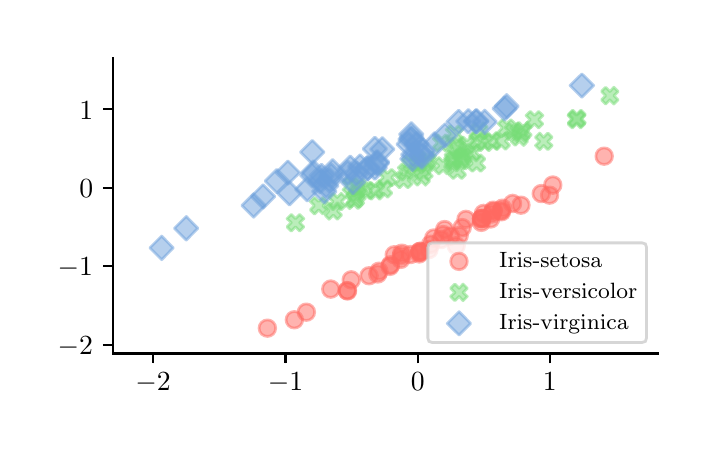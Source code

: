 \begingroup%
\makeatletter%
\begin{pgfpicture}%
\pgfpathrectangle{\pgfpointorigin}{\pgfqpoint{3.3in}{2.0in}}%
\pgfusepath{use as bounding box, clip}%
\begin{pgfscope}%
\pgfsetbuttcap%
\pgfsetmiterjoin%
\definecolor{currentfill}{rgb}{1.0,1.0,1.0}%
\pgfsetfillcolor{currentfill}%
\pgfsetlinewidth{0.0pt}%
\definecolor{currentstroke}{rgb}{1.0,1.0,1.0}%
\pgfsetstrokecolor{currentstroke}%
\pgfsetdash{}{0pt}%
\pgfpathmoveto{\pgfqpoint{0.0in}{0.0in}}%
\pgfpathlineto{\pgfqpoint{3.3in}{0.0in}}%
\pgfpathlineto{\pgfqpoint{3.3in}{2.0in}}%
\pgfpathlineto{\pgfqpoint{0.0in}{2.0in}}%
\pgfpathclose%
\pgfusepath{fill}%
\end{pgfscope}%
\begin{pgfscope}%
\pgfsetbuttcap%
\pgfsetmiterjoin%
\definecolor{currentfill}{rgb}{1.0,1.0,1.0}%
\pgfsetfillcolor{currentfill}%
\pgfsetlinewidth{0.0pt}%
\definecolor{currentstroke}{rgb}{0.0,0.0,0.0}%
\pgfsetstrokecolor{currentstroke}%
\pgfsetstrokeopacity{0.0}%
\pgfsetdash{}{0pt}%
\pgfpathmoveto{\pgfqpoint{0.425in}{0.371in}}%
\pgfpathlineto{\pgfqpoint{3.15in}{0.371in}}%
\pgfpathlineto{\pgfqpoint{3.15in}{1.85in}}%
\pgfpathlineto{\pgfqpoint{0.425in}{1.85in}}%
\pgfpathclose%
\pgfusepath{fill}%
\end{pgfscope}%
\begin{pgfscope}%
\pgfpathrectangle{\pgfqpoint{0.425in}{0.371in}}{\pgfqpoint{2.725in}{1.479in}}%
\pgfusepath{clip}%
\pgfsetbuttcap%
\pgfsetroundjoin%
\definecolor{currentfill}{rgb}{1.0,0.412,0.38}%
\pgfsetfillcolor{currentfill}%
\pgfsetfillopacity{0.5}%
\pgfsetlinewidth{1.004pt}%
\definecolor{currentstroke}{rgb}{1.0,0.412,0.38}%
\pgfsetstrokecolor{currentstroke}%
\pgfsetstrokeopacity{0.5}%
\pgfsetdash{}{0pt}%
\pgfpathmoveto{\pgfqpoint{1.961in}{0.835in}}%
\pgfpathcurveto{\pgfqpoint{1.972in}{0.835in}}{\pgfqpoint{1.983in}{0.839in}}{\pgfqpoint{1.991in}{0.847in}}%
\pgfpathcurveto{\pgfqpoint{1.998in}{0.855in}}{\pgfqpoint{2.003in}{0.865in}}{\pgfqpoint{2.003in}{0.876in}}%
\pgfpathcurveto{\pgfqpoint{2.003in}{0.887in}}{\pgfqpoint{1.998in}{0.898in}}{\pgfqpoint{1.991in}{0.906in}}%
\pgfpathcurveto{\pgfqpoint{1.983in}{0.913in}}{\pgfqpoint{1.972in}{0.918in}}{\pgfqpoint{1.961in}{0.918in}}%
\pgfpathcurveto{\pgfqpoint{1.95in}{0.918in}}{\pgfqpoint{1.939in}{0.913in}}{\pgfqpoint{1.932in}{0.906in}}%
\pgfpathcurveto{\pgfqpoint{1.924in}{0.898in}}{\pgfqpoint{1.919in}{0.887in}}{\pgfqpoint{1.919in}{0.876in}}%
\pgfpathcurveto{\pgfqpoint{1.919in}{0.865in}}{\pgfqpoint{1.924in}{0.855in}}{\pgfqpoint{1.932in}{0.847in}}%
\pgfpathcurveto{\pgfqpoint{1.939in}{0.839in}}{\pgfqpoint{1.95in}{0.835in}}{\pgfqpoint{1.961in}{0.835in}}%
\pgfpathclose%
\pgfusepath{stroke,fill}%
\end{pgfscope}%
\begin{pgfscope}%
\pgfpathrectangle{\pgfqpoint{0.425in}{0.371in}}{\pgfqpoint{2.725in}{1.479in}}%
\pgfusepath{clip}%
\pgfsetbuttcap%
\pgfsetroundjoin%
\definecolor{currentfill}{rgb}{1.0,0.412,0.38}%
\pgfsetfillcolor{currentfill}%
\pgfsetfillopacity{0.5}%
\pgfsetlinewidth{1.004pt}%
\definecolor{currentstroke}{rgb}{1.0,0.412,0.38}%
\pgfsetstrokecolor{currentstroke}%
\pgfsetstrokeopacity{0.5}%
\pgfsetdash{}{0pt}%
\pgfpathmoveto{\pgfqpoint{2.321in}{1.027in}}%
\pgfpathcurveto{\pgfqpoint{2.332in}{1.027in}}{\pgfqpoint{2.342in}{1.031in}}{\pgfqpoint{2.35in}{1.039in}}%
\pgfpathcurveto{\pgfqpoint{2.358in}{1.047in}}{\pgfqpoint{2.362in}{1.057in}}{\pgfqpoint{2.362in}{1.068in}}%
\pgfpathcurveto{\pgfqpoint{2.362in}{1.079in}}{\pgfqpoint{2.358in}{1.09in}}{\pgfqpoint{2.35in}{1.098in}}%
\pgfpathcurveto{\pgfqpoint{2.342in}{1.106in}}{\pgfqpoint{2.332in}{1.11in}}{\pgfqpoint{2.321in}{1.11in}}%
\pgfpathcurveto{\pgfqpoint{2.31in}{1.11in}}{\pgfqpoint{2.299in}{1.106in}}{\pgfqpoint{2.291in}{1.098in}}%
\pgfpathcurveto{\pgfqpoint{2.284in}{1.09in}}{\pgfqpoint{2.279in}{1.079in}}{\pgfqpoint{2.279in}{1.068in}}%
\pgfpathcurveto{\pgfqpoint{2.279in}{1.057in}}{\pgfqpoint{2.284in}{1.047in}}{\pgfqpoint{2.291in}{1.039in}}%
\pgfpathcurveto{\pgfqpoint{2.299in}{1.031in}}{\pgfqpoint{2.31in}{1.027in}}{\pgfqpoint{2.321in}{1.027in}}%
\pgfpathclose%
\pgfusepath{stroke,fill}%
\end{pgfscope}%
\begin{pgfscope}%
\pgfpathrectangle{\pgfqpoint{0.425in}{0.371in}}{\pgfqpoint{2.725in}{1.479in}}%
\pgfusepath{clip}%
\pgfsetbuttcap%
\pgfsetroundjoin%
\definecolor{currentfill}{rgb}{1.0,0.412,0.38}%
\pgfsetfillcolor{currentfill}%
\pgfsetfillopacity{0.5}%
\pgfsetlinewidth{1.004pt}%
\definecolor{currentstroke}{rgb}{1.0,0.412,0.38}%
\pgfsetstrokecolor{currentstroke}%
\pgfsetstrokeopacity{0.5}%
\pgfsetdash{}{0pt}%
\pgfpathmoveto{\pgfqpoint{2.315in}{1.002in}}%
\pgfpathcurveto{\pgfqpoint{2.326in}{1.002in}}{\pgfqpoint{2.336in}{1.006in}}{\pgfqpoint{2.344in}{1.014in}}%
\pgfpathcurveto{\pgfqpoint{2.352in}{1.022in}}{\pgfqpoint{2.356in}{1.032in}}{\pgfqpoint{2.356in}{1.044in}}%
\pgfpathcurveto{\pgfqpoint{2.356in}{1.055in}}{\pgfqpoint{2.352in}{1.065in}}{\pgfqpoint{2.344in}{1.073in}}%
\pgfpathcurveto{\pgfqpoint{2.336in}{1.081in}}{\pgfqpoint{2.326in}{1.085in}}{\pgfqpoint{2.315in}{1.085in}}%
\pgfpathcurveto{\pgfqpoint{2.304in}{1.085in}}{\pgfqpoint{2.293in}{1.081in}}{\pgfqpoint{2.285in}{1.073in}}%
\pgfpathcurveto{\pgfqpoint{2.277in}{1.065in}}{\pgfqpoint{2.273in}{1.055in}}{\pgfqpoint{2.273in}{1.044in}}%
\pgfpathcurveto{\pgfqpoint{2.273in}{1.032in}}{\pgfqpoint{2.277in}{1.022in}}{\pgfqpoint{2.285in}{1.014in}}%
\pgfpathcurveto{\pgfqpoint{2.293in}{1.006in}}{\pgfqpoint{2.304in}{1.002in}}{\pgfqpoint{2.315in}{1.002in}}%
\pgfpathclose%
\pgfusepath{stroke,fill}%
\end{pgfscope}%
\begin{pgfscope}%
\pgfpathrectangle{\pgfqpoint{0.425in}{0.371in}}{\pgfqpoint{2.725in}{1.479in}}%
\pgfusepath{clip}%
\pgfsetbuttcap%
\pgfsetroundjoin%
\definecolor{currentfill}{rgb}{1.0,0.412,0.38}%
\pgfsetfillcolor{currentfill}%
\pgfsetfillopacity{0.5}%
\pgfsetlinewidth{1.004pt}%
\definecolor{currentstroke}{rgb}{1.0,0.412,0.38}%
\pgfsetstrokecolor{currentstroke}%
\pgfsetstrokeopacity{0.5}%
\pgfsetdash{}{0pt}%
\pgfpathmoveto{\pgfqpoint{2.425in}{1.079in}}%
\pgfpathcurveto{\pgfqpoint{2.436in}{1.079in}}{\pgfqpoint{2.446in}{1.084in}}{\pgfqpoint{2.454in}{1.092in}}%
\pgfpathcurveto{\pgfqpoint{2.462in}{1.099in}}{\pgfqpoint{2.466in}{1.11in}}{\pgfqpoint{2.466in}{1.121in}}%
\pgfpathcurveto{\pgfqpoint{2.466in}{1.132in}}{\pgfqpoint{2.462in}{1.143in}}{\pgfqpoint{2.454in}{1.15in}}%
\pgfpathcurveto{\pgfqpoint{2.446in}{1.158in}}{\pgfqpoint{2.436in}{1.163in}}{\pgfqpoint{2.425in}{1.163in}}%
\pgfpathcurveto{\pgfqpoint{2.414in}{1.163in}}{\pgfqpoint{2.403in}{1.158in}}{\pgfqpoint{2.395in}{1.15in}}%
\pgfpathcurveto{\pgfqpoint{2.387in}{1.143in}}{\pgfqpoint{2.383in}{1.132in}}{\pgfqpoint{2.383in}{1.121in}}%
\pgfpathcurveto{\pgfqpoint{2.383in}{1.11in}}{\pgfqpoint{2.387in}{1.099in}}{\pgfqpoint{2.395in}{1.092in}}%
\pgfpathcurveto{\pgfqpoint{2.403in}{1.084in}}{\pgfqpoint{2.414in}{1.079in}}{\pgfqpoint{2.425in}{1.079in}}%
\pgfpathclose%
\pgfusepath{stroke,fill}%
\end{pgfscope}%
\begin{pgfscope}%
\pgfpathrectangle{\pgfqpoint{0.425in}{0.371in}}{\pgfqpoint{2.725in}{1.479in}}%
\pgfusepath{clip}%
\pgfsetbuttcap%
\pgfsetroundjoin%
\definecolor{currentfill}{rgb}{1.0,0.412,0.38}%
\pgfsetfillcolor{currentfill}%
\pgfsetfillopacity{0.5}%
\pgfsetlinewidth{1.004pt}%
\definecolor{currentstroke}{rgb}{1.0,0.412,0.38}%
\pgfsetstrokecolor{currentstroke}%
\pgfsetstrokeopacity{0.5}%
\pgfsetdash{}{0pt}%
\pgfpathmoveto{\pgfqpoint{1.958in}{0.827in}}%
\pgfpathcurveto{\pgfqpoint{1.969in}{0.827in}}{\pgfqpoint{1.98in}{0.832in}}{\pgfqpoint{1.987in}{0.84in}}%
\pgfpathcurveto{\pgfqpoint{1.995in}{0.847in}}{\pgfqpoint{2.0in}{0.858in}}{\pgfqpoint{2.0in}{0.869in}}%
\pgfpathcurveto{\pgfqpoint{2.0in}{0.88in}}{\pgfqpoint{1.995in}{0.891in}}{\pgfqpoint{1.987in}{0.899in}}%
\pgfpathcurveto{\pgfqpoint{1.98in}{0.906in}}{\pgfqpoint{1.969in}{0.911in}}{\pgfqpoint{1.958in}{0.911in}}%
\pgfpathcurveto{\pgfqpoint{1.947in}{0.911in}}{\pgfqpoint{1.936in}{0.906in}}{\pgfqpoint{1.929in}{0.899in}}%
\pgfpathcurveto{\pgfqpoint{1.921in}{0.891in}}{\pgfqpoint{1.916in}{0.88in}}{\pgfqpoint{1.916in}{0.869in}}%
\pgfpathcurveto{\pgfqpoint{1.916in}{0.858in}}{\pgfqpoint{1.921in}{0.847in}}{\pgfqpoint{1.929in}{0.84in}}%
\pgfpathcurveto{\pgfqpoint{1.936in}{0.832in}}{\pgfqpoint{1.947in}{0.827in}}{\pgfqpoint{1.958in}{0.827in}}%
\pgfpathclose%
\pgfusepath{stroke,fill}%
\end{pgfscope}%
\begin{pgfscope}%
\pgfpathrectangle{\pgfqpoint{0.425in}{0.371in}}{\pgfqpoint{2.725in}{1.479in}}%
\pgfusepath{clip}%
\pgfsetbuttcap%
\pgfsetroundjoin%
\definecolor{currentfill}{rgb}{1.0,0.412,0.38}%
\pgfsetfillcolor{currentfill}%
\pgfsetfillopacity{0.5}%
\pgfsetlinewidth{1.004pt}%
\definecolor{currentstroke}{rgb}{1.0,0.412,0.38}%
\pgfsetstrokecolor{currentstroke}%
\pgfsetstrokeopacity{0.5}%
\pgfsetdash{}{0pt}%
\pgfpathmoveto{\pgfqpoint{1.618in}{0.697in}}%
\pgfpathcurveto{\pgfqpoint{1.629in}{0.697in}}{\pgfqpoint{1.64in}{0.702in}}{\pgfqpoint{1.647in}{0.709in}}%
\pgfpathcurveto{\pgfqpoint{1.655in}{0.717in}}{\pgfqpoint{1.66in}{0.728in}}{\pgfqpoint{1.66in}{0.739in}}%
\pgfpathcurveto{\pgfqpoint{1.66in}{0.75in}}{\pgfqpoint{1.655in}{0.761in}}{\pgfqpoint{1.647in}{0.768in}}%
\pgfpathcurveto{\pgfqpoint{1.64in}{0.776in}}{\pgfqpoint{1.629in}{0.781in}}{\pgfqpoint{1.618in}{0.781in}}%
\pgfpathcurveto{\pgfqpoint{1.607in}{0.781in}}{\pgfqpoint{1.596in}{0.776in}}{\pgfqpoint{1.588in}{0.768in}}%
\pgfpathcurveto{\pgfqpoint{1.581in}{0.761in}}{\pgfqpoint{1.576in}{0.75in}}{\pgfqpoint{1.576in}{0.739in}}%
\pgfpathcurveto{\pgfqpoint{1.576in}{0.728in}}{\pgfqpoint{1.581in}{0.717in}}{\pgfqpoint{1.588in}{0.709in}}%
\pgfpathcurveto{\pgfqpoint{1.596in}{0.702in}}{\pgfqpoint{1.607in}{0.697in}}{\pgfqpoint{1.618in}{0.697in}}%
\pgfpathclose%
\pgfusepath{stroke,fill}%
\end{pgfscope}%
\begin{pgfscope}%
\pgfpathrectangle{\pgfqpoint{0.425in}{0.371in}}{\pgfqpoint{2.725in}{1.479in}}%
\pgfusepath{clip}%
\pgfsetbuttcap%
\pgfsetroundjoin%
\definecolor{currentfill}{rgb}{1.0,0.412,0.38}%
\pgfsetfillcolor{currentfill}%
\pgfsetfillopacity{0.5}%
\pgfsetlinewidth{1.004pt}%
\definecolor{currentstroke}{rgb}{1.0,0.412,0.38}%
\pgfsetstrokecolor{currentstroke}%
\pgfsetstrokeopacity{0.5}%
\pgfsetdash{}{0pt}%
\pgfpathmoveto{\pgfqpoint{2.268in}{0.985in}}%
\pgfpathcurveto{\pgfqpoint{2.279in}{0.985in}}{\pgfqpoint{2.29in}{0.989in}}{\pgfqpoint{2.298in}{0.997in}}%
\pgfpathcurveto{\pgfqpoint{2.306in}{1.005in}}{\pgfqpoint{2.31in}{1.016in}}{\pgfqpoint{2.31in}{1.027in}}%
\pgfpathcurveto{\pgfqpoint{2.31in}{1.038in}}{\pgfqpoint{2.306in}{1.048in}}{\pgfqpoint{2.298in}{1.056in}}%
\pgfpathcurveto{\pgfqpoint{2.29in}{1.064in}}{\pgfqpoint{2.279in}{1.068in}}{\pgfqpoint{2.268in}{1.068in}}%
\pgfpathcurveto{\pgfqpoint{2.257in}{1.068in}}{\pgfqpoint{2.247in}{1.064in}}{\pgfqpoint{2.239in}{1.056in}}%
\pgfpathcurveto{\pgfqpoint{2.231in}{1.048in}}{\pgfqpoint{2.227in}{1.038in}}{\pgfqpoint{2.227in}{1.027in}}%
\pgfpathcurveto{\pgfqpoint{2.227in}{1.016in}}{\pgfqpoint{2.231in}{1.005in}}{\pgfqpoint{2.239in}{0.997in}}%
\pgfpathcurveto{\pgfqpoint{2.247in}{0.989in}}{\pgfqpoint{2.257in}{0.985in}}{\pgfqpoint{2.268in}{0.985in}}%
\pgfpathclose%
\pgfusepath{stroke,fill}%
\end{pgfscope}%
\begin{pgfscope}%
\pgfpathrectangle{\pgfqpoint{0.425in}{0.371in}}{\pgfqpoint{2.725in}{1.479in}}%
\pgfusepath{clip}%
\pgfsetbuttcap%
\pgfsetroundjoin%
\definecolor{currentfill}{rgb}{1.0,0.412,0.38}%
\pgfsetfillcolor{currentfill}%
\pgfsetfillopacity{0.5}%
\pgfsetlinewidth{1.004pt}%
\definecolor{currentstroke}{rgb}{1.0,0.412,0.38}%
\pgfsetstrokecolor{currentstroke}%
\pgfsetstrokeopacity{0.5}%
\pgfsetdash{}{0pt}%
\pgfpathmoveto{\pgfqpoint{2.067in}{0.899in}}%
\pgfpathcurveto{\pgfqpoint{2.078in}{0.899in}}{\pgfqpoint{2.088in}{0.903in}}{\pgfqpoint{2.096in}{0.911in}}%
\pgfpathcurveto{\pgfqpoint{2.104in}{0.919in}}{\pgfqpoint{2.108in}{0.93in}}{\pgfqpoint{2.108in}{0.941in}}%
\pgfpathcurveto{\pgfqpoint{2.108in}{0.952in}}{\pgfqpoint{2.104in}{0.962in}}{\pgfqpoint{2.096in}{0.97in}}%
\pgfpathcurveto{\pgfqpoint{2.088in}{0.978in}}{\pgfqpoint{2.078in}{0.982in}}{\pgfqpoint{2.067in}{0.982in}}%
\pgfpathcurveto{\pgfqpoint{2.056in}{0.982in}}{\pgfqpoint{2.045in}{0.978in}}{\pgfqpoint{2.037in}{0.97in}}%
\pgfpathcurveto{\pgfqpoint{2.029in}{0.962in}}{\pgfqpoint{2.025in}{0.952in}}{\pgfqpoint{2.025in}{0.941in}}%
\pgfpathcurveto{\pgfqpoint{2.025in}{0.93in}}{\pgfqpoint{2.029in}{0.919in}}{\pgfqpoint{2.037in}{0.911in}}%
\pgfpathcurveto{\pgfqpoint{2.045in}{0.903in}}{\pgfqpoint{2.056in}{0.899in}}{\pgfqpoint{2.067in}{0.899in}}%
\pgfpathclose%
\pgfusepath{stroke,fill}%
\end{pgfscope}%
\begin{pgfscope}%
\pgfpathrectangle{\pgfqpoint{0.425in}{0.371in}}{\pgfqpoint{2.725in}{1.479in}}%
\pgfusepath{clip}%
\pgfsetbuttcap%
\pgfsetroundjoin%
\definecolor{currentfill}{rgb}{1.0,0.412,0.38}%
\pgfsetfillcolor{currentfill}%
\pgfsetfillopacity{0.5}%
\pgfsetlinewidth{1.004pt}%
\definecolor{currentstroke}{rgb}{1.0,0.412,0.38}%
\pgfsetstrokecolor{currentstroke}%
\pgfsetstrokeopacity{0.5}%
\pgfsetdash{}{0pt}%
\pgfpathmoveto{\pgfqpoint{2.626in}{1.171in}}%
\pgfpathcurveto{\pgfqpoint{2.637in}{1.171in}}{\pgfqpoint{2.647in}{1.176in}}{\pgfqpoint{2.655in}{1.184in}}%
\pgfpathcurveto{\pgfqpoint{2.663in}{1.191in}}{\pgfqpoint{2.667in}{1.202in}}{\pgfqpoint{2.667in}{1.213in}}%
\pgfpathcurveto{\pgfqpoint{2.667in}{1.224in}}{\pgfqpoint{2.663in}{1.235in}}{\pgfqpoint{2.655in}{1.243in}}%
\pgfpathcurveto{\pgfqpoint{2.647in}{1.25in}}{\pgfqpoint{2.637in}{1.255in}}{\pgfqpoint{2.626in}{1.255in}}%
\pgfpathcurveto{\pgfqpoint{2.615in}{1.255in}}{\pgfqpoint{2.604in}{1.25in}}{\pgfqpoint{2.596in}{1.243in}}%
\pgfpathcurveto{\pgfqpoint{2.588in}{1.235in}}{\pgfqpoint{2.584in}{1.224in}}{\pgfqpoint{2.584in}{1.213in}}%
\pgfpathcurveto{\pgfqpoint{2.584in}{1.202in}}{\pgfqpoint{2.588in}{1.191in}}{\pgfqpoint{2.596in}{1.184in}}%
\pgfpathcurveto{\pgfqpoint{2.604in}{1.176in}}{\pgfqpoint{2.615in}{1.171in}}{\pgfqpoint{2.626in}{1.171in}}%
\pgfpathclose%
\pgfusepath{stroke,fill}%
\end{pgfscope}%
\begin{pgfscope}%
\pgfpathrectangle{\pgfqpoint{0.425in}{0.371in}}{\pgfqpoint{2.725in}{1.479in}}%
\pgfusepath{clip}%
\pgfsetbuttcap%
\pgfsetroundjoin%
\definecolor{currentfill}{rgb}{1.0,0.412,0.38}%
\pgfsetfillcolor{currentfill}%
\pgfsetfillopacity{0.5}%
\pgfsetlinewidth{1.004pt}%
\definecolor{currentstroke}{rgb}{1.0,0.412,0.38}%
\pgfsetstrokecolor{currentstroke}%
\pgfsetstrokeopacity{0.5}%
\pgfsetdash{}{0pt}%
\pgfpathmoveto{\pgfqpoint{2.272in}{1.005in}}%
\pgfpathcurveto{\pgfqpoint{2.283in}{1.005in}}{\pgfqpoint{2.293in}{1.009in}}{\pgfqpoint{2.301in}{1.017in}}%
\pgfpathcurveto{\pgfqpoint{2.309in}{1.025in}}{\pgfqpoint{2.313in}{1.036in}}{\pgfqpoint{2.313in}{1.047in}}%
\pgfpathcurveto{\pgfqpoint{2.313in}{1.058in}}{\pgfqpoint{2.309in}{1.068in}}{\pgfqpoint{2.301in}{1.076in}}%
\pgfpathcurveto{\pgfqpoint{2.293in}{1.084in}}{\pgfqpoint{2.283in}{1.088in}}{\pgfqpoint{2.272in}{1.088in}}%
\pgfpathcurveto{\pgfqpoint{2.261in}{1.088in}}{\pgfqpoint{2.25in}{1.084in}}{\pgfqpoint{2.242in}{1.076in}}%
\pgfpathcurveto{\pgfqpoint{2.235in}{1.068in}}{\pgfqpoint{2.23in}{1.058in}}{\pgfqpoint{2.23in}{1.047in}}%
\pgfpathcurveto{\pgfqpoint{2.23in}{1.036in}}{\pgfqpoint{2.235in}{1.025in}}{\pgfqpoint{2.242in}{1.017in}}%
\pgfpathcurveto{\pgfqpoint{2.25in}{1.009in}}{\pgfqpoint{2.261in}{1.005in}}{\pgfqpoint{2.272in}{1.005in}}%
\pgfpathclose%
\pgfusepath{stroke,fill}%
\end{pgfscope}%
\begin{pgfscope}%
\pgfpathrectangle{\pgfqpoint{0.425in}{0.371in}}{\pgfqpoint{2.725in}{1.479in}}%
\pgfusepath{clip}%
\pgfsetbuttcap%
\pgfsetroundjoin%
\definecolor{currentfill}{rgb}{1.0,0.412,0.38}%
\pgfsetfillcolor{currentfill}%
\pgfsetfillopacity{0.5}%
\pgfsetlinewidth{1.004pt}%
\definecolor{currentstroke}{rgb}{1.0,0.412,0.38}%
\pgfsetstrokecolor{currentstroke}%
\pgfsetstrokeopacity{0.5}%
\pgfsetdash{}{0pt}%
\pgfpathmoveto{\pgfqpoint{1.707in}{0.718in}}%
\pgfpathcurveto{\pgfqpoint{1.718in}{0.718in}}{\pgfqpoint{1.729in}{0.722in}}{\pgfqpoint{1.736in}{0.73in}}%
\pgfpathcurveto{\pgfqpoint{1.744in}{0.738in}}{\pgfqpoint{1.749in}{0.749in}}{\pgfqpoint{1.749in}{0.76in}}%
\pgfpathcurveto{\pgfqpoint{1.749in}{0.771in}}{\pgfqpoint{1.744in}{0.781in}}{\pgfqpoint{1.736in}{0.789in}}%
\pgfpathcurveto{\pgfqpoint{1.729in}{0.797in}}{\pgfqpoint{1.718in}{0.801in}}{\pgfqpoint{1.707in}{0.801in}}%
\pgfpathcurveto{\pgfqpoint{1.696in}{0.801in}}{\pgfqpoint{1.685in}{0.797in}}{\pgfqpoint{1.678in}{0.789in}}%
\pgfpathcurveto{\pgfqpoint{1.67in}{0.781in}}{\pgfqpoint{1.665in}{0.771in}}{\pgfqpoint{1.665in}{0.76in}}%
\pgfpathcurveto{\pgfqpoint{1.665in}{0.749in}}{\pgfqpoint{1.67in}{0.738in}}{\pgfqpoint{1.678in}{0.73in}}%
\pgfpathcurveto{\pgfqpoint{1.685in}{0.722in}}{\pgfqpoint{1.696in}{0.718in}}{\pgfqpoint{1.707in}{0.718in}}%
\pgfpathclose%
\pgfusepath{stroke,fill}%
\end{pgfscope}%
\begin{pgfscope}%
\pgfpathrectangle{\pgfqpoint{0.425in}{0.371in}}{\pgfqpoint{2.725in}{1.479in}}%
\pgfusepath{clip}%
\pgfsetbuttcap%
\pgfsetroundjoin%
\definecolor{currentfill}{rgb}{1.0,0.412,0.38}%
\pgfsetfillcolor{currentfill}%
\pgfsetfillopacity{0.5}%
\pgfsetlinewidth{1.004pt}%
\definecolor{currentstroke}{rgb}{1.0,0.412,0.38}%
\pgfsetstrokecolor{currentstroke}%
\pgfsetstrokeopacity{0.5}%
\pgfsetdash{}{0pt}%
\pgfpathmoveto{\pgfqpoint{2.173in}{0.958in}}%
\pgfpathcurveto{\pgfqpoint{2.184in}{0.958in}}{\pgfqpoint{2.194in}{0.963in}}{\pgfqpoint{2.202in}{0.971in}}%
\pgfpathcurveto{\pgfqpoint{2.21in}{0.978in}}{\pgfqpoint{2.214in}{0.989in}}{\pgfqpoint{2.214in}{1.0in}}%
\pgfpathcurveto{\pgfqpoint{2.214in}{1.011in}}{\pgfqpoint{2.21in}{1.022in}}{\pgfqpoint{2.202in}{1.03in}}%
\pgfpathcurveto{\pgfqpoint{2.194in}{1.037in}}{\pgfqpoint{2.184in}{1.042in}}{\pgfqpoint{2.173in}{1.042in}}%
\pgfpathcurveto{\pgfqpoint{2.162in}{1.042in}}{\pgfqpoint{2.151in}{1.037in}}{\pgfqpoint{2.143in}{1.03in}}%
\pgfpathcurveto{\pgfqpoint{2.135in}{1.022in}}{\pgfqpoint{2.131in}{1.011in}}{\pgfqpoint{2.131in}{1.0in}}%
\pgfpathcurveto{\pgfqpoint{2.131in}{0.989in}}{\pgfqpoint{2.135in}{0.978in}}{\pgfqpoint{2.143in}{0.971in}}%
\pgfpathcurveto{\pgfqpoint{2.151in}{0.963in}}{\pgfqpoint{2.162in}{0.958in}}{\pgfqpoint{2.173in}{0.958in}}%
\pgfpathclose%
\pgfusepath{stroke,fill}%
\end{pgfscope}%
\begin{pgfscope}%
\pgfpathrectangle{\pgfqpoint{0.425in}{0.371in}}{\pgfqpoint{2.725in}{1.479in}}%
\pgfusepath{clip}%
\pgfsetbuttcap%
\pgfsetroundjoin%
\definecolor{currentfill}{rgb}{1.0,0.412,0.38}%
\pgfsetfillcolor{currentfill}%
\pgfsetfillopacity{0.5}%
\pgfsetlinewidth{1.004pt}%
\definecolor{currentstroke}{rgb}{1.0,0.412,0.38}%
\pgfsetstrokecolor{currentstroke}%
\pgfsetstrokeopacity{0.5}%
\pgfsetdash{}{0pt}%
\pgfpathmoveto{\pgfqpoint{2.368in}{1.043in}}%
\pgfpathcurveto{\pgfqpoint{2.379in}{1.043in}}{\pgfqpoint{2.389in}{1.048in}}{\pgfqpoint{2.397in}{1.055in}}%
\pgfpathcurveto{\pgfqpoint{2.405in}{1.063in}}{\pgfqpoint{2.409in}{1.074in}}{\pgfqpoint{2.409in}{1.085in}}%
\pgfpathcurveto{\pgfqpoint{2.409in}{1.096in}}{\pgfqpoint{2.405in}{1.107in}}{\pgfqpoint{2.397in}{1.114in}}%
\pgfpathcurveto{\pgfqpoint{2.389in}{1.122in}}{\pgfqpoint{2.379in}{1.127in}}{\pgfqpoint{2.368in}{1.127in}}%
\pgfpathcurveto{\pgfqpoint{2.357in}{1.127in}}{\pgfqpoint{2.346in}{1.122in}}{\pgfqpoint{2.338in}{1.114in}}%
\pgfpathcurveto{\pgfqpoint{2.33in}{1.107in}}{\pgfqpoint{2.326in}{1.096in}}{\pgfqpoint{2.326in}{1.085in}}%
\pgfpathcurveto{\pgfqpoint{2.326in}{1.074in}}{\pgfqpoint{2.33in}{1.063in}}{\pgfqpoint{2.338in}{1.055in}}%
\pgfpathcurveto{\pgfqpoint{2.346in}{1.048in}}{\pgfqpoint{2.357in}{1.043in}}{\pgfqpoint{2.368in}{1.043in}}%
\pgfpathclose%
\pgfusepath{stroke,fill}%
\end{pgfscope}%
\begin{pgfscope}%
\pgfpathrectangle{\pgfqpoint{0.425in}{0.371in}}{\pgfqpoint{2.725in}{1.479in}}%
\pgfusepath{clip}%
\pgfsetbuttcap%
\pgfsetroundjoin%
\definecolor{currentfill}{rgb}{1.0,0.412,0.38}%
\pgfsetfillcolor{currentfill}%
\pgfsetfillopacity{0.5}%
\pgfsetlinewidth{1.004pt}%
\definecolor{currentstroke}{rgb}{1.0,0.412,0.38}%
\pgfsetstrokecolor{currentstroke}%
\pgfsetstrokeopacity{0.5}%
\pgfsetdash{}{0pt}%
\pgfpathmoveto{\pgfqpoint{2.609in}{1.121in}}%
\pgfpathcurveto{\pgfqpoint{2.62in}{1.121in}}{\pgfqpoint{2.631in}{1.126in}}{\pgfqpoint{2.639in}{1.133in}}%
\pgfpathcurveto{\pgfqpoint{2.647in}{1.141in}}{\pgfqpoint{2.651in}{1.152in}}{\pgfqpoint{2.651in}{1.163in}}%
\pgfpathcurveto{\pgfqpoint{2.651in}{1.174in}}{\pgfqpoint{2.647in}{1.184in}}{\pgfqpoint{2.639in}{1.192in}}%
\pgfpathcurveto{\pgfqpoint{2.631in}{1.2in}}{\pgfqpoint{2.62in}{1.204in}}{\pgfqpoint{2.609in}{1.204in}}%
\pgfpathcurveto{\pgfqpoint{2.598in}{1.204in}}{\pgfqpoint{2.588in}{1.2in}}{\pgfqpoint{2.58in}{1.192in}}%
\pgfpathcurveto{\pgfqpoint{2.572in}{1.184in}}{\pgfqpoint{2.568in}{1.174in}}{\pgfqpoint{2.568in}{1.163in}}%
\pgfpathcurveto{\pgfqpoint{2.568in}{1.152in}}{\pgfqpoint{2.572in}{1.141in}}{\pgfqpoint{2.58in}{1.133in}}%
\pgfpathcurveto{\pgfqpoint{2.588in}{1.126in}}{\pgfqpoint{2.598in}{1.121in}}{\pgfqpoint{2.609in}{1.121in}}%
\pgfpathclose%
\pgfusepath{stroke,fill}%
\end{pgfscope}%
\begin{pgfscope}%
\pgfpathrectangle{\pgfqpoint{0.425in}{0.371in}}{\pgfqpoint{2.725in}{1.479in}}%
\pgfusepath{clip}%
\pgfsetbuttcap%
\pgfsetroundjoin%
\definecolor{currentfill}{rgb}{1.0,0.412,0.38}%
\pgfsetfillcolor{currentfill}%
\pgfsetfillopacity{0.5}%
\pgfsetlinewidth{1.004pt}%
\definecolor{currentstroke}{rgb}{1.0,0.412,0.38}%
\pgfsetstrokecolor{currentstroke}%
\pgfsetstrokeopacity{0.5}%
\pgfsetdash{}{0pt}%
\pgfpathmoveto{\pgfqpoint{1.333in}{0.498in}}%
\pgfpathcurveto{\pgfqpoint{1.344in}{0.498in}}{\pgfqpoint{1.355in}{0.502in}}{\pgfqpoint{1.363in}{0.51in}}%
\pgfpathcurveto{\pgfqpoint{1.371in}{0.518in}}{\pgfqpoint{1.375in}{0.528in}}{\pgfqpoint{1.375in}{0.539in}}%
\pgfpathcurveto{\pgfqpoint{1.375in}{0.55in}}{\pgfqpoint{1.371in}{0.561in}}{\pgfqpoint{1.363in}{0.569in}}%
\pgfpathcurveto{\pgfqpoint{1.355in}{0.577in}}{\pgfqpoint{1.344in}{0.581in}}{\pgfqpoint{1.333in}{0.581in}}%
\pgfpathcurveto{\pgfqpoint{1.322in}{0.581in}}{\pgfqpoint{1.312in}{0.577in}}{\pgfqpoint{1.304in}{0.569in}}%
\pgfpathcurveto{\pgfqpoint{1.296in}{0.561in}}{\pgfqpoint{1.292in}{0.55in}}{\pgfqpoint{1.292in}{0.539in}}%
\pgfpathcurveto{\pgfqpoint{1.292in}{0.528in}}{\pgfqpoint{1.296in}{0.518in}}{\pgfqpoint{1.304in}{0.51in}}%
\pgfpathcurveto{\pgfqpoint{1.312in}{0.502in}}{\pgfqpoint{1.322in}{0.498in}}{\pgfqpoint{1.333in}{0.498in}}%
\pgfpathclose%
\pgfusepath{stroke,fill}%
\end{pgfscope}%
\begin{pgfscope}%
\pgfpathrectangle{\pgfqpoint{0.425in}{0.371in}}{\pgfqpoint{2.725in}{1.479in}}%
\pgfusepath{clip}%
\pgfsetbuttcap%
\pgfsetroundjoin%
\definecolor{currentfill}{rgb}{1.0,0.412,0.38}%
\pgfsetfillcolor{currentfill}%
\pgfsetfillopacity{0.5}%
\pgfsetlinewidth{1.004pt}%
\definecolor{currentstroke}{rgb}{1.0,0.412,0.38}%
\pgfsetstrokecolor{currentstroke}%
\pgfsetstrokeopacity{0.5}%
\pgfsetdash{}{0pt}%
\pgfpathmoveto{\pgfqpoint{1.199in}{0.456in}}%
\pgfpathcurveto{\pgfqpoint{1.21in}{0.456in}}{\pgfqpoint{1.22in}{0.461in}}{\pgfqpoint{1.228in}{0.468in}}%
\pgfpathcurveto{\pgfqpoint{1.236in}{0.476in}}{\pgfqpoint{1.24in}{0.487in}}{\pgfqpoint{1.24in}{0.498in}}%
\pgfpathcurveto{\pgfqpoint{1.24in}{0.509in}}{\pgfqpoint{1.236in}{0.519in}}{\pgfqpoint{1.228in}{0.527in}}%
\pgfpathcurveto{\pgfqpoint{1.22in}{0.535in}}{\pgfqpoint{1.21in}{0.539in}}{\pgfqpoint{1.199in}{0.539in}}%
\pgfpathcurveto{\pgfqpoint{1.188in}{0.539in}}{\pgfqpoint{1.177in}{0.535in}}{\pgfqpoint{1.169in}{0.527in}}%
\pgfpathcurveto{\pgfqpoint{1.161in}{0.519in}}{\pgfqpoint{1.157in}{0.509in}}{\pgfqpoint{1.157in}{0.498in}}%
\pgfpathcurveto{\pgfqpoint{1.157in}{0.487in}}{\pgfqpoint{1.161in}{0.476in}}{\pgfqpoint{1.169in}{0.468in}}%
\pgfpathcurveto{\pgfqpoint{1.177in}{0.461in}}{\pgfqpoint{1.188in}{0.456in}}{\pgfqpoint{1.199in}{0.456in}}%
\pgfpathclose%
\pgfusepath{stroke,fill}%
\end{pgfscope}%
\begin{pgfscope}%
\pgfpathrectangle{\pgfqpoint{0.425in}{0.371in}}{\pgfqpoint{2.725in}{1.479in}}%
\pgfusepath{clip}%
\pgfsetbuttcap%
\pgfsetroundjoin%
\definecolor{currentfill}{rgb}{1.0,0.412,0.38}%
\pgfsetfillcolor{currentfill}%
\pgfsetfillopacity{0.5}%
\pgfsetlinewidth{1.004pt}%
\definecolor{currentstroke}{rgb}{1.0,0.412,0.38}%
\pgfsetstrokecolor{currentstroke}%
\pgfsetstrokeopacity{0.5}%
\pgfsetdash{}{0pt}%
\pgfpathmoveto{\pgfqpoint{1.597in}{0.644in}}%
\pgfpathcurveto{\pgfqpoint{1.608in}{0.644in}}{\pgfqpoint{1.619in}{0.648in}}{\pgfqpoint{1.627in}{0.656in}}%
\pgfpathcurveto{\pgfqpoint{1.634in}{0.664in}}{\pgfqpoint{1.639in}{0.675in}}{\pgfqpoint{1.639in}{0.686in}}%
\pgfpathcurveto{\pgfqpoint{1.639in}{0.697in}}{\pgfqpoint{1.634in}{0.707in}}{\pgfqpoint{1.627in}{0.715in}}%
\pgfpathcurveto{\pgfqpoint{1.619in}{0.723in}}{\pgfqpoint{1.608in}{0.727in}}{\pgfqpoint{1.597in}{0.727in}}%
\pgfpathcurveto{\pgfqpoint{1.586in}{0.727in}}{\pgfqpoint{1.576in}{0.723in}}{\pgfqpoint{1.568in}{0.715in}}%
\pgfpathcurveto{\pgfqpoint{1.56in}{0.707in}}{\pgfqpoint{1.556in}{0.697in}}{\pgfqpoint{1.556in}{0.686in}}%
\pgfpathcurveto{\pgfqpoint{1.556in}{0.675in}}{\pgfqpoint{1.56in}{0.664in}}{\pgfqpoint{1.568in}{0.656in}}%
\pgfpathcurveto{\pgfqpoint{1.576in}{0.648in}}{\pgfqpoint{1.586in}{0.644in}}{\pgfqpoint{1.597in}{0.644in}}%
\pgfpathclose%
\pgfusepath{stroke,fill}%
\end{pgfscope}%
\begin{pgfscope}%
\pgfpathrectangle{\pgfqpoint{0.425in}{0.371in}}{\pgfqpoint{2.725in}{1.479in}}%
\pgfusepath{clip}%
\pgfsetbuttcap%
\pgfsetroundjoin%
\definecolor{currentfill}{rgb}{1.0,0.412,0.38}%
\pgfsetfillcolor{currentfill}%
\pgfsetfillopacity{0.5}%
\pgfsetlinewidth{1.004pt}%
\definecolor{currentstroke}{rgb}{1.0,0.412,0.38}%
\pgfsetstrokecolor{currentstroke}%
\pgfsetstrokeopacity{0.5}%
\pgfsetdash{}{0pt}%
\pgfpathmoveto{\pgfqpoint{1.963in}{0.84in}}%
\pgfpathcurveto{\pgfqpoint{1.974in}{0.84in}}{\pgfqpoint{1.984in}{0.844in}}{\pgfqpoint{1.992in}{0.852in}}%
\pgfpathcurveto{\pgfqpoint{2.0in}{0.86in}}{\pgfqpoint{2.004in}{0.87in}}{\pgfqpoint{2.004in}{0.881in}}%
\pgfpathcurveto{\pgfqpoint{2.004in}{0.892in}}{\pgfqpoint{2.0in}{0.903in}}{\pgfqpoint{1.992in}{0.911in}}%
\pgfpathcurveto{\pgfqpoint{1.984in}{0.919in}}{\pgfqpoint{1.974in}{0.923in}}{\pgfqpoint{1.963in}{0.923in}}%
\pgfpathcurveto{\pgfqpoint{1.952in}{0.923in}}{\pgfqpoint{1.941in}{0.919in}}{\pgfqpoint{1.933in}{0.911in}}%
\pgfpathcurveto{\pgfqpoint{1.925in}{0.903in}}{\pgfqpoint{1.921in}{0.892in}}{\pgfqpoint{1.921in}{0.881in}}%
\pgfpathcurveto{\pgfqpoint{1.921in}{0.87in}}{\pgfqpoint{1.925in}{0.86in}}{\pgfqpoint{1.933in}{0.852in}}%
\pgfpathcurveto{\pgfqpoint{1.941in}{0.844in}}{\pgfqpoint{1.952in}{0.84in}}{\pgfqpoint{1.963in}{0.84in}}%
\pgfpathclose%
\pgfusepath{stroke,fill}%
\end{pgfscope}%
\begin{pgfscope}%
\pgfpathrectangle{\pgfqpoint{0.425in}{0.371in}}{\pgfqpoint{2.725in}{1.479in}}%
\pgfusepath{clip}%
\pgfsetbuttcap%
\pgfsetroundjoin%
\definecolor{currentfill}{rgb}{1.0,0.412,0.38}%
\pgfsetfillcolor{currentfill}%
\pgfsetfillopacity{0.5}%
\pgfsetlinewidth{1.004pt}%
\definecolor{currentstroke}{rgb}{1.0,0.412,0.38}%
\pgfsetstrokecolor{currentstroke}%
\pgfsetstrokeopacity{0.5}%
\pgfsetdash{}{0pt}%
\pgfpathmoveto{\pgfqpoint{1.515in}{0.651in}}%
\pgfpathcurveto{\pgfqpoint{1.526in}{0.651in}}{\pgfqpoint{1.537in}{0.656in}}{\pgfqpoint{1.545in}{0.663in}}%
\pgfpathcurveto{\pgfqpoint{1.553in}{0.671in}}{\pgfqpoint{1.557in}{0.682in}}{\pgfqpoint{1.557in}{0.693in}}%
\pgfpathcurveto{\pgfqpoint{1.557in}{0.704in}}{\pgfqpoint{1.553in}{0.715in}}{\pgfqpoint{1.545in}{0.722in}}%
\pgfpathcurveto{\pgfqpoint{1.537in}{0.73in}}{\pgfqpoint{1.526in}{0.735in}}{\pgfqpoint{1.515in}{0.735in}}%
\pgfpathcurveto{\pgfqpoint{1.504in}{0.735in}}{\pgfqpoint{1.494in}{0.73in}}{\pgfqpoint{1.486in}{0.722in}}%
\pgfpathcurveto{\pgfqpoint{1.478in}{0.715in}}{\pgfqpoint{1.474in}{0.704in}}{\pgfqpoint{1.474in}{0.693in}}%
\pgfpathcurveto{\pgfqpoint{1.474in}{0.682in}}{\pgfqpoint{1.478in}{0.671in}}{\pgfqpoint{1.486in}{0.663in}}%
\pgfpathcurveto{\pgfqpoint{1.494in}{0.656in}}{\pgfqpoint{1.504in}{0.651in}}{\pgfqpoint{1.515in}{0.651in}}%
\pgfpathclose%
\pgfusepath{stroke,fill}%
\end{pgfscope}%
\begin{pgfscope}%
\pgfpathrectangle{\pgfqpoint{0.425in}{0.371in}}{\pgfqpoint{2.725in}{1.479in}}%
\pgfusepath{clip}%
\pgfsetbuttcap%
\pgfsetroundjoin%
\definecolor{currentfill}{rgb}{1.0,0.412,0.38}%
\pgfsetfillcolor{currentfill}%
\pgfsetfillopacity{0.5}%
\pgfsetlinewidth{1.004pt}%
\definecolor{currentstroke}{rgb}{1.0,0.412,0.38}%
\pgfsetstrokecolor{currentstroke}%
\pgfsetstrokeopacity{0.5}%
\pgfsetdash{}{0pt}%
\pgfpathmoveto{\pgfqpoint{1.812in}{0.765in}}%
\pgfpathcurveto{\pgfqpoint{1.823in}{0.765in}}{\pgfqpoint{1.834in}{0.77in}}{\pgfqpoint{1.841in}{0.777in}}%
\pgfpathcurveto{\pgfqpoint{1.849in}{0.785in}}{\pgfqpoint{1.854in}{0.796in}}{\pgfqpoint{1.854in}{0.807in}}%
\pgfpathcurveto{\pgfqpoint{1.854in}{0.818in}}{\pgfqpoint{1.849in}{0.828in}}{\pgfqpoint{1.841in}{0.836in}}%
\pgfpathcurveto{\pgfqpoint{1.834in}{0.844in}}{\pgfqpoint{1.823in}{0.848in}}{\pgfqpoint{1.812in}{0.848in}}%
\pgfpathcurveto{\pgfqpoint{1.801in}{0.848in}}{\pgfqpoint{1.79in}{0.844in}}{\pgfqpoint{1.782in}{0.836in}}%
\pgfpathcurveto{\pgfqpoint{1.775in}{0.828in}}{\pgfqpoint{1.77in}{0.818in}}{\pgfqpoint{1.77in}{0.807in}}%
\pgfpathcurveto{\pgfqpoint{1.77in}{0.796in}}{\pgfqpoint{1.775in}{0.785in}}{\pgfqpoint{1.782in}{0.777in}}%
\pgfpathcurveto{\pgfqpoint{1.79in}{0.77in}}{\pgfqpoint{1.801in}{0.765in}}{\pgfqpoint{1.812in}{0.765in}}%
\pgfpathclose%
\pgfusepath{stroke,fill}%
\end{pgfscope}%
\begin{pgfscope}%
\pgfpathrectangle{\pgfqpoint{0.425in}{0.371in}}{\pgfqpoint{2.725in}{1.479in}}%
\pgfusepath{clip}%
\pgfsetbuttcap%
\pgfsetroundjoin%
\definecolor{currentfill}{rgb}{1.0,0.412,0.38}%
\pgfsetfillcolor{currentfill}%
\pgfsetfillopacity{0.5}%
\pgfsetlinewidth{1.004pt}%
\definecolor{currentstroke}{rgb}{1.0,0.412,0.38}%
\pgfsetstrokecolor{currentstroke}%
\pgfsetstrokeopacity{0.5}%
\pgfsetdash{}{0pt}%
\pgfpathmoveto{\pgfqpoint{1.871in}{0.831in}}%
\pgfpathcurveto{\pgfqpoint{1.882in}{0.831in}}{\pgfqpoint{1.892in}{0.835in}}{\pgfqpoint{1.9in}{0.843in}}%
\pgfpathcurveto{\pgfqpoint{1.908in}{0.851in}}{\pgfqpoint{1.912in}{0.862in}}{\pgfqpoint{1.912in}{0.873in}}%
\pgfpathcurveto{\pgfqpoint{1.912in}{0.884in}}{\pgfqpoint{1.908in}{0.894in}}{\pgfqpoint{1.9in}{0.902in}}%
\pgfpathcurveto{\pgfqpoint{1.892in}{0.91in}}{\pgfqpoint{1.882in}{0.914in}}{\pgfqpoint{1.871in}{0.914in}}%
\pgfpathcurveto{\pgfqpoint{1.86in}{0.914in}}{\pgfqpoint{1.849in}{0.91in}}{\pgfqpoint{1.841in}{0.902in}}%
\pgfpathcurveto{\pgfqpoint{1.833in}{0.894in}}{\pgfqpoint{1.829in}{0.884in}}{\pgfqpoint{1.829in}{0.873in}}%
\pgfpathcurveto{\pgfqpoint{1.829in}{0.862in}}{\pgfqpoint{1.833in}{0.851in}}{\pgfqpoint{1.841in}{0.843in}}%
\pgfpathcurveto{\pgfqpoint{1.849in}{0.835in}}{\pgfqpoint{1.86in}{0.831in}}{\pgfqpoint{1.871in}{0.831in}}%
\pgfpathclose%
\pgfusepath{stroke,fill}%
\end{pgfscope}%
\begin{pgfscope}%
\pgfpathrectangle{\pgfqpoint{0.425in}{0.371in}}{\pgfqpoint{2.725in}{1.479in}}%
\pgfusepath{clip}%
\pgfsetbuttcap%
\pgfsetroundjoin%
\definecolor{currentfill}{rgb}{1.0,0.412,0.38}%
\pgfsetfillcolor{currentfill}%
\pgfsetfillopacity{0.5}%
\pgfsetlinewidth{1.004pt}%
\definecolor{currentstroke}{rgb}{1.0,0.412,0.38}%
\pgfsetstrokecolor{currentstroke}%
\pgfsetstrokeopacity{0.5}%
\pgfsetdash{}{0pt}%
\pgfpathmoveto{\pgfqpoint{1.866in}{0.8in}}%
\pgfpathcurveto{\pgfqpoint{1.877in}{0.8in}}{\pgfqpoint{1.888in}{0.804in}}{\pgfqpoint{1.895in}{0.812in}}%
\pgfpathcurveto{\pgfqpoint{1.903in}{0.82in}}{\pgfqpoint{1.908in}{0.831in}}{\pgfqpoint{1.908in}{0.842in}}%
\pgfpathcurveto{\pgfqpoint{1.908in}{0.853in}}{\pgfqpoint{1.903in}{0.863in}}{\pgfqpoint{1.895in}{0.871in}}%
\pgfpathcurveto{\pgfqpoint{1.888in}{0.879in}}{\pgfqpoint{1.877in}{0.883in}}{\pgfqpoint{1.866in}{0.883in}}%
\pgfpathcurveto{\pgfqpoint{1.855in}{0.883in}}{\pgfqpoint{1.844in}{0.879in}}{\pgfqpoint{1.836in}{0.871in}}%
\pgfpathcurveto{\pgfqpoint{1.829in}{0.863in}}{\pgfqpoint{1.824in}{0.853in}}{\pgfqpoint{1.824in}{0.842in}}%
\pgfpathcurveto{\pgfqpoint{1.824in}{0.831in}}{\pgfqpoint{1.829in}{0.82in}}{\pgfqpoint{1.836in}{0.812in}}%
\pgfpathcurveto{\pgfqpoint{1.844in}{0.804in}}{\pgfqpoint{1.855in}{0.8in}}{\pgfqpoint{1.866in}{0.8in}}%
\pgfpathclose%
\pgfusepath{stroke,fill}%
\end{pgfscope}%
\begin{pgfscope}%
\pgfpathrectangle{\pgfqpoint{0.425in}{0.371in}}{\pgfqpoint{2.725in}{1.479in}}%
\pgfusepath{clip}%
\pgfsetbuttcap%
\pgfsetroundjoin%
\definecolor{currentfill}{rgb}{1.0,0.412,0.38}%
\pgfsetfillcolor{currentfill}%
\pgfsetfillopacity{0.5}%
\pgfsetlinewidth{1.004pt}%
\definecolor{currentstroke}{rgb}{1.0,0.412,0.38}%
\pgfsetstrokecolor{currentstroke}%
\pgfsetstrokeopacity{0.5}%
\pgfsetdash{}{0pt}%
\pgfpathmoveto{\pgfqpoint{2.143in}{0.868in}}%
\pgfpathcurveto{\pgfqpoint{2.154in}{0.868in}}{\pgfqpoint{2.164in}{0.873in}}{\pgfqpoint{2.172in}{0.88in}}%
\pgfpathcurveto{\pgfqpoint{2.18in}{0.888in}}{\pgfqpoint{2.184in}{0.899in}}{\pgfqpoint{2.184in}{0.91in}}%
\pgfpathcurveto{\pgfqpoint{2.184in}{0.921in}}{\pgfqpoint{2.18in}{0.931in}}{\pgfqpoint{2.172in}{0.939in}}%
\pgfpathcurveto{\pgfqpoint{2.164in}{0.947in}}{\pgfqpoint{2.154in}{0.951in}}{\pgfqpoint{2.143in}{0.951in}}%
\pgfpathcurveto{\pgfqpoint{2.132in}{0.951in}}{\pgfqpoint{2.121in}{0.947in}}{\pgfqpoint{2.113in}{0.939in}}%
\pgfpathcurveto{\pgfqpoint{2.105in}{0.931in}}{\pgfqpoint{2.101in}{0.921in}}{\pgfqpoint{2.101in}{0.91in}}%
\pgfpathcurveto{\pgfqpoint{2.101in}{0.899in}}{\pgfqpoint{2.105in}{0.888in}}{\pgfqpoint{2.113in}{0.88in}}%
\pgfpathcurveto{\pgfqpoint{2.121in}{0.873in}}{\pgfqpoint{2.132in}{0.868in}}{\pgfqpoint{2.143in}{0.868in}}%
\pgfpathclose%
\pgfusepath{stroke,fill}%
\end{pgfscope}%
\begin{pgfscope}%
\pgfpathrectangle{\pgfqpoint{0.425in}{0.371in}}{\pgfqpoint{2.725in}{1.479in}}%
\pgfusepath{clip}%
\pgfsetbuttcap%
\pgfsetroundjoin%
\definecolor{currentfill}{rgb}{1.0,0.412,0.38}%
\pgfsetfillcolor{currentfill}%
\pgfsetfillopacity{0.5}%
\pgfsetlinewidth{1.004pt}%
\definecolor{currentstroke}{rgb}{1.0,0.412,0.38}%
\pgfsetstrokecolor{currentstroke}%
\pgfsetstrokeopacity{0.5}%
\pgfsetdash{}{0pt}%
\pgfpathmoveto{\pgfqpoint{2.085in}{0.949in}}%
\pgfpathcurveto{\pgfqpoint{2.096in}{0.949in}}{\pgfqpoint{2.107in}{0.953in}}{\pgfqpoint{2.114in}{0.961in}}%
\pgfpathcurveto{\pgfqpoint{2.122in}{0.969in}}{\pgfqpoint{2.127in}{0.979in}}{\pgfqpoint{2.127in}{0.99in}}%
\pgfpathcurveto{\pgfqpoint{2.127in}{1.001in}}{\pgfqpoint{2.122in}{1.012in}}{\pgfqpoint{2.114in}{1.02in}}%
\pgfpathcurveto{\pgfqpoint{2.107in}{1.028in}}{\pgfqpoint{2.096in}{1.032in}}{\pgfqpoint{2.085in}{1.032in}}%
\pgfpathcurveto{\pgfqpoint{2.074in}{1.032in}}{\pgfqpoint{2.063in}{1.028in}}{\pgfqpoint{2.055in}{1.02in}}%
\pgfpathcurveto{\pgfqpoint{2.048in}{1.012in}}{\pgfqpoint{2.043in}{1.001in}}{\pgfqpoint{2.043in}{0.99in}}%
\pgfpathcurveto{\pgfqpoint{2.043in}{0.979in}}{\pgfqpoint{2.048in}{0.969in}}{\pgfqpoint{2.055in}{0.961in}}%
\pgfpathcurveto{\pgfqpoint{2.063in}{0.953in}}{\pgfqpoint{2.074in}{0.949in}}{\pgfqpoint{2.085in}{0.949in}}%
\pgfpathclose%
\pgfusepath{stroke,fill}%
\end{pgfscope}%
\begin{pgfscope}%
\pgfpathrectangle{\pgfqpoint{0.425in}{0.371in}}{\pgfqpoint{2.725in}{1.479in}}%
\pgfusepath{clip}%
\pgfsetbuttcap%
\pgfsetroundjoin%
\definecolor{currentfill}{rgb}{1.0,0.412,0.38}%
\pgfsetfillcolor{currentfill}%
\pgfsetfillopacity{0.5}%
\pgfsetlinewidth{1.004pt}%
\definecolor{currentstroke}{rgb}{1.0,0.412,0.38}%
\pgfsetstrokecolor{currentstroke}%
\pgfsetstrokeopacity{0.5}%
\pgfsetdash{}{0pt}%
\pgfpathmoveto{\pgfqpoint{2.191in}{1.0in}}%
\pgfpathcurveto{\pgfqpoint{2.202in}{1.0in}}{\pgfqpoint{2.213in}{1.005in}}{\pgfqpoint{2.221in}{1.012in}}%
\pgfpathcurveto{\pgfqpoint{2.229in}{1.02in}}{\pgfqpoint{2.233in}{1.031in}}{\pgfqpoint{2.233in}{1.042in}}%
\pgfpathcurveto{\pgfqpoint{2.233in}{1.053in}}{\pgfqpoint{2.229in}{1.063in}}{\pgfqpoint{2.221in}{1.071in}}%
\pgfpathcurveto{\pgfqpoint{2.213in}{1.079in}}{\pgfqpoint{2.202in}{1.083in}}{\pgfqpoint{2.191in}{1.083in}}%
\pgfpathcurveto{\pgfqpoint{2.18in}{1.083in}}{\pgfqpoint{2.17in}{1.079in}}{\pgfqpoint{2.162in}{1.071in}}%
\pgfpathcurveto{\pgfqpoint{2.154in}{1.063in}}{\pgfqpoint{2.15in}{1.053in}}{\pgfqpoint{2.15in}{1.042in}}%
\pgfpathcurveto{\pgfqpoint{2.15in}{1.031in}}{\pgfqpoint{2.154in}{1.02in}}{\pgfqpoint{2.162in}{1.012in}}%
\pgfpathcurveto{\pgfqpoint{2.17in}{1.005in}}{\pgfqpoint{2.18in}{1.0in}}{\pgfqpoint{2.191in}{1.0in}}%
\pgfpathclose%
\pgfusepath{stroke,fill}%
\end{pgfscope}%
\begin{pgfscope}%
\pgfpathrectangle{\pgfqpoint{0.425in}{0.371in}}{\pgfqpoint{2.725in}{1.479in}}%
\pgfusepath{clip}%
\pgfsetbuttcap%
\pgfsetroundjoin%
\definecolor{currentfill}{rgb}{1.0,0.412,0.38}%
\pgfsetfillcolor{currentfill}%
\pgfsetfillopacity{0.5}%
\pgfsetlinewidth{1.004pt}%
\definecolor{currentstroke}{rgb}{1.0,0.412,0.38}%
\pgfsetstrokecolor{currentstroke}%
\pgfsetstrokeopacity{0.5}%
\pgfsetdash{}{0pt}%
\pgfpathmoveto{\pgfqpoint{2.279in}{1.029in}}%
\pgfpathcurveto{\pgfqpoint{2.29in}{1.029in}}{\pgfqpoint{2.3in}{1.034in}}{\pgfqpoint{2.308in}{1.041in}}%
\pgfpathcurveto{\pgfqpoint{2.316in}{1.049in}}{\pgfqpoint{2.321in}{1.06in}}{\pgfqpoint{2.321in}{1.071in}}%
\pgfpathcurveto{\pgfqpoint{2.321in}{1.082in}}{\pgfqpoint{2.316in}{1.093in}}{\pgfqpoint{2.308in}{1.1in}}%
\pgfpathcurveto{\pgfqpoint{2.3in}{1.108in}}{\pgfqpoint{2.29in}{1.113in}}{\pgfqpoint{2.279in}{1.113in}}%
\pgfpathcurveto{\pgfqpoint{2.268in}{1.113in}}{\pgfqpoint{2.257in}{1.108in}}{\pgfqpoint{2.249in}{1.1in}}%
\pgfpathcurveto{\pgfqpoint{2.242in}{1.093in}}{\pgfqpoint{2.237in}{1.082in}}{\pgfqpoint{2.237in}{1.071in}}%
\pgfpathcurveto{\pgfqpoint{2.237in}{1.06in}}{\pgfqpoint{2.242in}{1.049in}}{\pgfqpoint{2.249in}{1.041in}}%
\pgfpathcurveto{\pgfqpoint{2.257in}{1.034in}}{\pgfqpoint{2.268in}{1.029in}}{\pgfqpoint{2.279in}{1.029in}}%
\pgfpathclose%
\pgfusepath{stroke,fill}%
\end{pgfscope}%
\begin{pgfscope}%
\pgfpathrectangle{\pgfqpoint{0.425in}{0.371in}}{\pgfqpoint{2.725in}{1.479in}}%
\pgfusepath{clip}%
\pgfsetbuttcap%
\pgfsetroundjoin%
\definecolor{currentfill}{rgb}{1.0,0.412,0.38}%
\pgfsetfillcolor{currentfill}%
\pgfsetfillopacity{0.5}%
\pgfsetlinewidth{1.004pt}%
\definecolor{currentstroke}{rgb}{1.0,0.412,0.38}%
\pgfsetstrokecolor{currentstroke}%
\pgfsetstrokeopacity{0.5}%
\pgfsetdash{}{0pt}%
\pgfpathmoveto{\pgfqpoint{2.077in}{0.924in}}%
\pgfpathcurveto{\pgfqpoint{2.088in}{0.924in}}{\pgfqpoint{2.099in}{0.929in}}{\pgfqpoint{2.107in}{0.936in}}%
\pgfpathcurveto{\pgfqpoint{2.114in}{0.944in}}{\pgfqpoint{2.119in}{0.955in}}{\pgfqpoint{2.119in}{0.966in}}%
\pgfpathcurveto{\pgfqpoint{2.119in}{0.977in}}{\pgfqpoint{2.114in}{0.987in}}{\pgfqpoint{2.107in}{0.995in}}%
\pgfpathcurveto{\pgfqpoint{2.099in}{1.003in}}{\pgfqpoint{2.088in}{1.007in}}{\pgfqpoint{2.077in}{1.007in}}%
\pgfpathcurveto{\pgfqpoint{2.066in}{1.007in}}{\pgfqpoint{2.056in}{1.003in}}{\pgfqpoint{2.048in}{0.995in}}%
\pgfpathcurveto{\pgfqpoint{2.04in}{0.987in}}{\pgfqpoint{2.036in}{0.977in}}{\pgfqpoint{2.036in}{0.966in}}%
\pgfpathcurveto{\pgfqpoint{2.036in}{0.955in}}{\pgfqpoint{2.04in}{0.944in}}{\pgfqpoint{2.048in}{0.936in}}%
\pgfpathcurveto{\pgfqpoint{2.056in}{0.929in}}{\pgfqpoint{2.066in}{0.924in}}{\pgfqpoint{2.077in}{0.924in}}%
\pgfpathclose%
\pgfusepath{stroke,fill}%
\end{pgfscope}%
\begin{pgfscope}%
\pgfpathrectangle{\pgfqpoint{0.425in}{0.371in}}{\pgfqpoint{2.725in}{1.479in}}%
\pgfusepath{clip}%
\pgfsetbuttcap%
\pgfsetroundjoin%
\definecolor{currentfill}{rgb}{1.0,0.412,0.38}%
\pgfsetfillcolor{currentfill}%
\pgfsetfillopacity{0.5}%
\pgfsetlinewidth{1.004pt}%
\definecolor{currentstroke}{rgb}{1.0,0.412,0.38}%
\pgfsetstrokecolor{currentstroke}%
\pgfsetstrokeopacity{0.5}%
\pgfsetdash{}{0pt}%
\pgfpathmoveto{\pgfqpoint{1.913in}{0.824in}}%
\pgfpathcurveto{\pgfqpoint{1.925in}{0.824in}}{\pgfqpoint{1.935in}{0.828in}}{\pgfqpoint{1.943in}{0.836in}}%
\pgfpathcurveto{\pgfqpoint{1.951in}{0.844in}}{\pgfqpoint{1.955in}{0.854in}}{\pgfqpoint{1.955in}{0.865in}}%
\pgfpathcurveto{\pgfqpoint{1.955in}{0.876in}}{\pgfqpoint{1.951in}{0.887in}}{\pgfqpoint{1.943in}{0.895in}}%
\pgfpathcurveto{\pgfqpoint{1.935in}{0.902in}}{\pgfqpoint{1.925in}{0.907in}}{\pgfqpoint{1.913in}{0.907in}}%
\pgfpathcurveto{\pgfqpoint{1.902in}{0.907in}}{\pgfqpoint{1.892in}{0.902in}}{\pgfqpoint{1.884in}{0.895in}}%
\pgfpathcurveto{\pgfqpoint{1.876in}{0.887in}}{\pgfqpoint{1.872in}{0.876in}}{\pgfqpoint{1.872in}{0.865in}}%
\pgfpathcurveto{\pgfqpoint{1.872in}{0.854in}}{\pgfqpoint{1.876in}{0.844in}}{\pgfqpoint{1.884in}{0.836in}}%
\pgfpathcurveto{\pgfqpoint{1.892in}{0.828in}}{\pgfqpoint{1.902in}{0.824in}}{\pgfqpoint{1.913in}{0.824in}}%
\pgfpathclose%
\pgfusepath{stroke,fill}%
\end{pgfscope}%
\begin{pgfscope}%
\pgfpathrectangle{\pgfqpoint{0.425in}{0.371in}}{\pgfqpoint{2.725in}{1.479in}}%
\pgfusepath{clip}%
\pgfsetbuttcap%
\pgfsetroundjoin%
\definecolor{currentfill}{rgb}{1.0,0.412,0.38}%
\pgfsetfillcolor{currentfill}%
\pgfsetfillopacity{0.5}%
\pgfsetlinewidth{1.004pt}%
\definecolor{currentstroke}{rgb}{1.0,0.412,0.38}%
\pgfsetstrokecolor{currentstroke}%
\pgfsetstrokeopacity{0.5}%
\pgfsetdash{}{0pt}%
\pgfpathmoveto{\pgfqpoint{1.961in}{0.84in}}%
\pgfpathcurveto{\pgfqpoint{1.972in}{0.84in}}{\pgfqpoint{1.982in}{0.844in}}{\pgfqpoint{1.99in}{0.852in}}%
\pgfpathcurveto{\pgfqpoint{1.998in}{0.86in}}{\pgfqpoint{2.002in}{0.87in}}{\pgfqpoint{2.002in}{0.881in}}%
\pgfpathcurveto{\pgfqpoint{2.002in}{0.892in}}{\pgfqpoint{1.998in}{0.903in}}{\pgfqpoint{1.99in}{0.911in}}%
\pgfpathcurveto{\pgfqpoint{1.982in}{0.919in}}{\pgfqpoint{1.972in}{0.923in}}{\pgfqpoint{1.961in}{0.923in}}%
\pgfpathcurveto{\pgfqpoint{1.95in}{0.923in}}{\pgfqpoint{1.939in}{0.919in}}{\pgfqpoint{1.931in}{0.911in}}%
\pgfpathcurveto{\pgfqpoint{1.923in}{0.903in}}{\pgfqpoint{1.919in}{0.892in}}{\pgfqpoint{1.919in}{0.881in}}%
\pgfpathcurveto{\pgfqpoint{1.919in}{0.87in}}{\pgfqpoint{1.923in}{0.86in}}{\pgfqpoint{1.931in}{0.852in}}%
\pgfpathcurveto{\pgfqpoint{1.939in}{0.844in}}{\pgfqpoint{1.95in}{0.84in}}{\pgfqpoint{1.961in}{0.84in}}%
\pgfpathclose%
\pgfusepath{stroke,fill}%
\end{pgfscope}%
\begin{pgfscope}%
\pgfpathrectangle{\pgfqpoint{0.425in}{0.371in}}{\pgfqpoint{2.725in}{1.479in}}%
\pgfusepath{clip}%
\pgfsetbuttcap%
\pgfsetroundjoin%
\definecolor{currentfill}{rgb}{1.0,0.412,0.38}%
\pgfsetfillcolor{currentfill}%
\pgfsetfillopacity{0.5}%
\pgfsetlinewidth{1.004pt}%
\definecolor{currentstroke}{rgb}{1.0,0.412,0.38}%
\pgfsetstrokecolor{currentstroke}%
\pgfsetstrokeopacity{0.5}%
\pgfsetdash{}{0pt}%
\pgfpathmoveto{\pgfqpoint{2.327in}{1.04in}}%
\pgfpathcurveto{\pgfqpoint{2.338in}{1.04in}}{\pgfqpoint{2.349in}{1.044in}}{\pgfqpoint{2.356in}{1.052in}}%
\pgfpathcurveto{\pgfqpoint{2.364in}{1.06in}}{\pgfqpoint{2.369in}{1.071in}}{\pgfqpoint{2.369in}{1.082in}}%
\pgfpathcurveto{\pgfqpoint{2.369in}{1.093in}}{\pgfqpoint{2.364in}{1.103in}}{\pgfqpoint{2.356in}{1.111in}}%
\pgfpathcurveto{\pgfqpoint{2.349in}{1.119in}}{\pgfqpoint{2.338in}{1.123in}}{\pgfqpoint{2.327in}{1.123in}}%
\pgfpathcurveto{\pgfqpoint{2.316in}{1.123in}}{\pgfqpoint{2.305in}{1.119in}}{\pgfqpoint{2.298in}{1.111in}}%
\pgfpathcurveto{\pgfqpoint{2.29in}{1.103in}}{\pgfqpoint{2.285in}{1.093in}}{\pgfqpoint{2.285in}{1.082in}}%
\pgfpathcurveto{\pgfqpoint{2.285in}{1.071in}}{\pgfqpoint{2.29in}{1.06in}}{\pgfqpoint{2.298in}{1.052in}}%
\pgfpathcurveto{\pgfqpoint{2.305in}{1.044in}}{\pgfqpoint{2.316in}{1.04in}}{\pgfqpoint{2.327in}{1.04in}}%
\pgfpathclose%
\pgfusepath{stroke,fill}%
\end{pgfscope}%
\begin{pgfscope}%
\pgfpathrectangle{\pgfqpoint{0.425in}{0.371in}}{\pgfqpoint{2.725in}{1.479in}}%
\pgfusepath{clip}%
\pgfsetbuttcap%
\pgfsetroundjoin%
\definecolor{currentfill}{rgb}{1.0,0.412,0.38}%
\pgfsetfillcolor{currentfill}%
\pgfsetfillopacity{0.5}%
\pgfsetlinewidth{1.004pt}%
\definecolor{currentstroke}{rgb}{1.0,0.412,0.38}%
\pgfsetstrokecolor{currentstroke}%
\pgfsetstrokeopacity{0.5}%
\pgfsetdash{}{0pt}%
\pgfpathmoveto{\pgfqpoint{2.328in}{1.046in}}%
\pgfpathcurveto{\pgfqpoint{2.339in}{1.046in}}{\pgfqpoint{2.35in}{1.05in}}{\pgfqpoint{2.357in}{1.058in}}%
\pgfpathcurveto{\pgfqpoint{2.365in}{1.066in}}{\pgfqpoint{2.37in}{1.077in}}{\pgfqpoint{2.37in}{1.088in}}%
\pgfpathcurveto{\pgfqpoint{2.37in}{1.099in}}{\pgfqpoint{2.365in}{1.109in}}{\pgfqpoint{2.357in}{1.117in}}%
\pgfpathcurveto{\pgfqpoint{2.35in}{1.125in}}{\pgfqpoint{2.339in}{1.129in}}{\pgfqpoint{2.328in}{1.129in}}%
\pgfpathcurveto{\pgfqpoint{2.317in}{1.129in}}{\pgfqpoint{2.306in}{1.125in}}{\pgfqpoint{2.299in}{1.117in}}%
\pgfpathcurveto{\pgfqpoint{2.291in}{1.109in}}{\pgfqpoint{2.286in}{1.099in}}{\pgfqpoint{2.286in}{1.088in}}%
\pgfpathcurveto{\pgfqpoint{2.286in}{1.077in}}{\pgfqpoint{2.291in}{1.066in}}{\pgfqpoint{2.299in}{1.058in}}%
\pgfpathcurveto{\pgfqpoint{2.306in}{1.05in}}{\pgfqpoint{2.317in}{1.046in}}{\pgfqpoint{2.328in}{1.046in}}%
\pgfpathclose%
\pgfusepath{stroke,fill}%
\end{pgfscope}%
\begin{pgfscope}%
\pgfpathrectangle{\pgfqpoint{0.425in}{0.371in}}{\pgfqpoint{2.725in}{1.479in}}%
\pgfusepath{clip}%
\pgfsetbuttcap%
\pgfsetroundjoin%
\definecolor{currentfill}{rgb}{1.0,0.412,0.38}%
\pgfsetfillcolor{currentfill}%
\pgfsetfillopacity{0.5}%
\pgfsetlinewidth{1.004pt}%
\definecolor{currentstroke}{rgb}{1.0,0.412,0.38}%
\pgfsetstrokecolor{currentstroke}%
\pgfsetstrokeopacity{0.5}%
\pgfsetdash{}{0pt}%
\pgfpathmoveto{\pgfqpoint{1.868in}{0.817in}}%
\pgfpathcurveto{\pgfqpoint{1.879in}{0.817in}}{\pgfqpoint{1.89in}{0.822in}}{\pgfqpoint{1.897in}{0.83in}}%
\pgfpathcurveto{\pgfqpoint{1.905in}{0.837in}}{\pgfqpoint{1.91in}{0.848in}}{\pgfqpoint{1.91in}{0.859in}}%
\pgfpathcurveto{\pgfqpoint{1.91in}{0.87in}}{\pgfqpoint{1.905in}{0.881in}}{\pgfqpoint{1.897in}{0.889in}}%
\pgfpathcurveto{\pgfqpoint{1.89in}{0.896in}}{\pgfqpoint{1.879in}{0.901in}}{\pgfqpoint{1.868in}{0.901in}}%
\pgfpathcurveto{\pgfqpoint{1.857in}{0.901in}}{\pgfqpoint{1.846in}{0.896in}}{\pgfqpoint{1.839in}{0.889in}}%
\pgfpathcurveto{\pgfqpoint{1.831in}{0.881in}}{\pgfqpoint{1.826in}{0.87in}}{\pgfqpoint{1.826in}{0.859in}}%
\pgfpathcurveto{\pgfqpoint{1.826in}{0.848in}}{\pgfqpoint{1.831in}{0.837in}}{\pgfqpoint{1.839in}{0.83in}}%
\pgfpathcurveto{\pgfqpoint{1.846in}{0.822in}}{\pgfqpoint{1.857in}{0.817in}}{\pgfqpoint{1.868in}{0.817in}}%
\pgfpathclose%
\pgfusepath{stroke,fill}%
\end{pgfscope}%
\begin{pgfscope}%
\pgfpathrectangle{\pgfqpoint{0.425in}{0.371in}}{\pgfqpoint{2.725in}{1.479in}}%
\pgfusepath{clip}%
\pgfsetbuttcap%
\pgfsetroundjoin%
\definecolor{currentfill}{rgb}{1.0,0.412,0.38}%
\pgfsetfillcolor{currentfill}%
\pgfsetfillopacity{0.5}%
\pgfsetlinewidth{1.004pt}%
\definecolor{currentstroke}{rgb}{1.0,0.412,0.38}%
\pgfsetstrokecolor{currentstroke}%
\pgfsetstrokeopacity{0.5}%
\pgfsetdash{}{0pt}%
\pgfpathmoveto{\pgfqpoint{1.599in}{0.642in}}%
\pgfpathcurveto{\pgfqpoint{1.61in}{0.642in}}{\pgfqpoint{1.621in}{0.646in}}{\pgfqpoint{1.629in}{0.654in}}%
\pgfpathcurveto{\pgfqpoint{1.637in}{0.662in}}{\pgfqpoint{1.641in}{0.673in}}{\pgfqpoint{1.641in}{0.684in}}%
\pgfpathcurveto{\pgfqpoint{1.641in}{0.695in}}{\pgfqpoint{1.637in}{0.705in}}{\pgfqpoint{1.629in}{0.713in}}%
\pgfpathcurveto{\pgfqpoint{1.621in}{0.721in}}{\pgfqpoint{1.61in}{0.725in}}{\pgfqpoint{1.599in}{0.725in}}%
\pgfpathcurveto{\pgfqpoint{1.588in}{0.725in}}{\pgfqpoint{1.578in}{0.721in}}{\pgfqpoint{1.57in}{0.713in}}%
\pgfpathcurveto{\pgfqpoint{1.562in}{0.705in}}{\pgfqpoint{1.558in}{0.695in}}{\pgfqpoint{1.558in}{0.684in}}%
\pgfpathcurveto{\pgfqpoint{1.558in}{0.673in}}{\pgfqpoint{1.562in}{0.662in}}{\pgfqpoint{1.57in}{0.654in}}%
\pgfpathcurveto{\pgfqpoint{1.578in}{0.646in}}{\pgfqpoint{1.588in}{0.642in}}{\pgfqpoint{1.599in}{0.642in}}%
\pgfpathclose%
\pgfusepath{stroke,fill}%
\end{pgfscope}%
\begin{pgfscope}%
\pgfpathrectangle{\pgfqpoint{0.425in}{0.371in}}{\pgfqpoint{2.725in}{1.479in}}%
\pgfusepath{clip}%
\pgfsetbuttcap%
\pgfsetroundjoin%
\definecolor{currentfill}{rgb}{1.0,0.412,0.38}%
\pgfsetfillcolor{currentfill}%
\pgfsetfillopacity{0.5}%
\pgfsetlinewidth{1.004pt}%
\definecolor{currentstroke}{rgb}{1.0,0.412,0.38}%
\pgfsetstrokecolor{currentstroke}%
\pgfsetstrokeopacity{0.5}%
\pgfsetdash{}{0pt}%
\pgfpathmoveto{\pgfqpoint{1.393in}{0.536in}}%
\pgfpathcurveto{\pgfqpoint{1.404in}{0.536in}}{\pgfqpoint{1.415in}{0.54in}}{\pgfqpoint{1.423in}{0.548in}}%
\pgfpathcurveto{\pgfqpoint{1.431in}{0.556in}}{\pgfqpoint{1.435in}{0.567in}}{\pgfqpoint{1.435in}{0.578in}}%
\pgfpathcurveto{\pgfqpoint{1.435in}{0.589in}}{\pgfqpoint{1.431in}{0.599in}}{\pgfqpoint{1.423in}{0.607in}}%
\pgfpathcurveto{\pgfqpoint{1.415in}{0.615in}}{\pgfqpoint{1.404in}{0.619in}}{\pgfqpoint{1.393in}{0.619in}}%
\pgfpathcurveto{\pgfqpoint{1.382in}{0.619in}}{\pgfqpoint{1.372in}{0.615in}}{\pgfqpoint{1.364in}{0.607in}}%
\pgfpathcurveto{\pgfqpoint{1.356in}{0.599in}}{\pgfqpoint{1.352in}{0.589in}}{\pgfqpoint{1.352in}{0.578in}}%
\pgfpathcurveto{\pgfqpoint{1.352in}{0.567in}}{\pgfqpoint{1.356in}{0.556in}}{\pgfqpoint{1.364in}{0.548in}}%
\pgfpathcurveto{\pgfqpoint{1.372in}{0.54in}}{\pgfqpoint{1.382in}{0.536in}}{\pgfqpoint{1.393in}{0.536in}}%
\pgfpathclose%
\pgfusepath{stroke,fill}%
\end{pgfscope}%
\begin{pgfscope}%
\pgfpathrectangle{\pgfqpoint{0.425in}{0.371in}}{\pgfqpoint{2.725in}{1.479in}}%
\pgfusepath{clip}%
\pgfsetbuttcap%
\pgfsetroundjoin%
\definecolor{currentfill}{rgb}{1.0,0.412,0.38}%
\pgfsetfillcolor{currentfill}%
\pgfsetfillopacity{0.5}%
\pgfsetlinewidth{1.004pt}%
\definecolor{currentstroke}{rgb}{1.0,0.412,0.38}%
\pgfsetstrokecolor{currentstroke}%
\pgfsetstrokeopacity{0.5}%
\pgfsetdash{}{0pt}%
\pgfpathmoveto{\pgfqpoint{2.27in}{1.004in}}%
\pgfpathcurveto{\pgfqpoint{2.281in}{1.004in}}{\pgfqpoint{2.292in}{1.008in}}{\pgfqpoint{2.3in}{1.016in}}%
\pgfpathcurveto{\pgfqpoint{2.307in}{1.024in}}{\pgfqpoint{2.312in}{1.035in}}{\pgfqpoint{2.312in}{1.046in}}%
\pgfpathcurveto{\pgfqpoint{2.312in}{1.057in}}{\pgfqpoint{2.307in}{1.067in}}{\pgfqpoint{2.3in}{1.075in}}%
\pgfpathcurveto{\pgfqpoint{2.292in}{1.083in}}{\pgfqpoint{2.281in}{1.087in}}{\pgfqpoint{2.27in}{1.087in}}%
\pgfpathcurveto{\pgfqpoint{2.259in}{1.087in}}{\pgfqpoint{2.248in}{1.083in}}{\pgfqpoint{2.241in}{1.075in}}%
\pgfpathcurveto{\pgfqpoint{2.233in}{1.067in}}{\pgfqpoint{2.228in}{1.057in}}{\pgfqpoint{2.228in}{1.046in}}%
\pgfpathcurveto{\pgfqpoint{2.228in}{1.035in}}{\pgfqpoint{2.233in}{1.024in}}{\pgfqpoint{2.241in}{1.016in}}%
\pgfpathcurveto{\pgfqpoint{2.248in}{1.008in}}{\pgfqpoint{2.259in}{1.004in}}{\pgfqpoint{2.27in}{1.004in}}%
\pgfpathclose%
\pgfusepath{stroke,fill}%
\end{pgfscope}%
\begin{pgfscope}%
\pgfpathrectangle{\pgfqpoint{0.425in}{0.371in}}{\pgfqpoint{2.725in}{1.479in}}%
\pgfusepath{clip}%
\pgfsetbuttcap%
\pgfsetroundjoin%
\definecolor{currentfill}{rgb}{1.0,0.412,0.38}%
\pgfsetfillcolor{currentfill}%
\pgfsetfillopacity{0.5}%
\pgfsetlinewidth{1.004pt}%
\definecolor{currentstroke}{rgb}{1.0,0.412,0.38}%
\pgfsetstrokecolor{currentstroke}%
\pgfsetstrokeopacity{0.5}%
\pgfsetdash{}{0pt}%
\pgfpathmoveto{\pgfqpoint{2.157in}{0.919in}}%
\pgfpathcurveto{\pgfqpoint{2.168in}{0.919in}}{\pgfqpoint{2.179in}{0.923in}}{\pgfqpoint{2.187in}{0.931in}}%
\pgfpathcurveto{\pgfqpoint{2.194in}{0.939in}}{\pgfqpoint{2.199in}{0.949in}}{\pgfqpoint{2.199in}{0.96in}}%
\pgfpathcurveto{\pgfqpoint{2.199in}{0.972in}}{\pgfqpoint{2.194in}{0.982in}}{\pgfqpoint{2.187in}{0.99in}}%
\pgfpathcurveto{\pgfqpoint{2.179in}{0.998in}}{\pgfqpoint{2.168in}{1.002in}}{\pgfqpoint{2.157in}{1.002in}}%
\pgfpathcurveto{\pgfqpoint{2.146in}{1.002in}}{\pgfqpoint{2.135in}{0.998in}}{\pgfqpoint{2.128in}{0.99in}}%
\pgfpathcurveto{\pgfqpoint{2.12in}{0.982in}}{\pgfqpoint{2.115in}{0.972in}}{\pgfqpoint{2.115in}{0.96in}}%
\pgfpathcurveto{\pgfqpoint{2.115in}{0.949in}}{\pgfqpoint{2.12in}{0.939in}}{\pgfqpoint{2.128in}{0.931in}}%
\pgfpathcurveto{\pgfqpoint{2.135in}{0.923in}}{\pgfqpoint{2.146in}{0.919in}}{\pgfqpoint{2.157in}{0.919in}}%
\pgfpathclose%
\pgfusepath{stroke,fill}%
\end{pgfscope}%
\begin{pgfscope}%
\pgfpathrectangle{\pgfqpoint{0.425in}{0.371in}}{\pgfqpoint{2.725in}{1.479in}}%
\pgfusepath{clip}%
\pgfsetbuttcap%
\pgfsetroundjoin%
\definecolor{currentfill}{rgb}{1.0,0.412,0.38}%
\pgfsetfillcolor{currentfill}%
\pgfsetfillopacity{0.5}%
\pgfsetlinewidth{1.004pt}%
\definecolor{currentstroke}{rgb}{1.0,0.412,0.38}%
\pgfsetstrokecolor{currentstroke}%
\pgfsetstrokeopacity{0.5}%
\pgfsetdash{}{0pt}%
\pgfpathmoveto{\pgfqpoint{1.75in}{0.727in}}%
\pgfpathcurveto{\pgfqpoint{1.761in}{0.727in}}{\pgfqpoint{1.772in}{0.731in}}{\pgfqpoint{1.78in}{0.739in}}%
\pgfpathcurveto{\pgfqpoint{1.788in}{0.747in}}{\pgfqpoint{1.792in}{0.758in}}{\pgfqpoint{1.792in}{0.769in}}%
\pgfpathcurveto{\pgfqpoint{1.792in}{0.78in}}{\pgfqpoint{1.788in}{0.79in}}{\pgfqpoint{1.78in}{0.798in}}%
\pgfpathcurveto{\pgfqpoint{1.772in}{0.806in}}{\pgfqpoint{1.761in}{0.81in}}{\pgfqpoint{1.75in}{0.81in}}%
\pgfpathcurveto{\pgfqpoint{1.739in}{0.81in}}{\pgfqpoint{1.729in}{0.806in}}{\pgfqpoint{1.721in}{0.798in}}%
\pgfpathcurveto{\pgfqpoint{1.713in}{0.79in}}{\pgfqpoint{1.709in}{0.78in}}{\pgfqpoint{1.709in}{0.769in}}%
\pgfpathcurveto{\pgfqpoint{1.709in}{0.758in}}{\pgfqpoint{1.713in}{0.747in}}{\pgfqpoint{1.721in}{0.739in}}%
\pgfpathcurveto{\pgfqpoint{1.729in}{0.731in}}{\pgfqpoint{1.739in}{0.727in}}{\pgfqpoint{1.75in}{0.727in}}%
\pgfpathclose%
\pgfusepath{stroke,fill}%
\end{pgfscope}%
\begin{pgfscope}%
\pgfpathrectangle{\pgfqpoint{0.425in}{0.371in}}{\pgfqpoint{2.725in}{1.479in}}%
\pgfusepath{clip}%
\pgfsetbuttcap%
\pgfsetroundjoin%
\definecolor{currentfill}{rgb}{1.0,0.412,0.38}%
\pgfsetfillcolor{currentfill}%
\pgfsetfillopacity{0.5}%
\pgfsetlinewidth{1.004pt}%
\definecolor{currentstroke}{rgb}{1.0,0.412,0.38}%
\pgfsetstrokecolor{currentstroke}%
\pgfsetstrokeopacity{0.5}%
\pgfsetdash{}{0pt}%
\pgfpathmoveto{\pgfqpoint{2.268in}{1.003in}}%
\pgfpathcurveto{\pgfqpoint{2.279in}{1.003in}}{\pgfqpoint{2.29in}{1.007in}}{\pgfqpoint{2.298in}{1.015in}}%
\pgfpathcurveto{\pgfqpoint{2.306in}{1.023in}}{\pgfqpoint{2.31in}{1.034in}}{\pgfqpoint{2.31in}{1.045in}}%
\pgfpathcurveto{\pgfqpoint{2.31in}{1.056in}}{\pgfqpoint{2.306in}{1.066in}}{\pgfqpoint{2.298in}{1.074in}}%
\pgfpathcurveto{\pgfqpoint{2.29in}{1.082in}}{\pgfqpoint{2.279in}{1.086in}}{\pgfqpoint{2.268in}{1.086in}}%
\pgfpathcurveto{\pgfqpoint{2.257in}{1.086in}}{\pgfqpoint{2.247in}{1.082in}}{\pgfqpoint{2.239in}{1.074in}}%
\pgfpathcurveto{\pgfqpoint{2.231in}{1.066in}}{\pgfqpoint{2.227in}{1.056in}}{\pgfqpoint{2.227in}{1.045in}}%
\pgfpathcurveto{\pgfqpoint{2.227in}{1.034in}}{\pgfqpoint{2.231in}{1.023in}}{\pgfqpoint{2.239in}{1.015in}}%
\pgfpathcurveto{\pgfqpoint{2.247in}{1.007in}}{\pgfqpoint{2.257in}{1.003in}}{\pgfqpoint{2.268in}{1.003in}}%
\pgfpathclose%
\pgfusepath{stroke,fill}%
\end{pgfscope}%
\begin{pgfscope}%
\pgfpathrectangle{\pgfqpoint{0.425in}{0.371in}}{\pgfqpoint{2.725in}{1.479in}}%
\pgfusepath{clip}%
\pgfsetbuttcap%
\pgfsetroundjoin%
\definecolor{currentfill}{rgb}{1.0,0.412,0.38}%
\pgfsetfillcolor{currentfill}%
\pgfsetfillopacity{0.5}%
\pgfsetlinewidth{1.004pt}%
\definecolor{currentstroke}{rgb}{1.0,0.412,0.38}%
\pgfsetstrokecolor{currentstroke}%
\pgfsetstrokeopacity{0.5}%
\pgfsetdash{}{0pt}%
\pgfpathmoveto{\pgfqpoint{2.568in}{1.129in}}%
\pgfpathcurveto{\pgfqpoint{2.579in}{1.129in}}{\pgfqpoint{2.59in}{1.133in}}{\pgfqpoint{2.598in}{1.141in}}%
\pgfpathcurveto{\pgfqpoint{2.605in}{1.149in}}{\pgfqpoint{2.61in}{1.159in}}{\pgfqpoint{2.61in}{1.17in}}%
\pgfpathcurveto{\pgfqpoint{2.61in}{1.181in}}{\pgfqpoint{2.605in}{1.192in}}{\pgfqpoint{2.598in}{1.2in}}%
\pgfpathcurveto{\pgfqpoint{2.59in}{1.208in}}{\pgfqpoint{2.579in}{1.212in}}{\pgfqpoint{2.568in}{1.212in}}%
\pgfpathcurveto{\pgfqpoint{2.557in}{1.212in}}{\pgfqpoint{2.546in}{1.208in}}{\pgfqpoint{2.539in}{1.2in}}%
\pgfpathcurveto{\pgfqpoint{2.531in}{1.192in}}{\pgfqpoint{2.526in}{1.181in}}{\pgfqpoint{2.526in}{1.17in}}%
\pgfpathcurveto{\pgfqpoint{2.526in}{1.159in}}{\pgfqpoint{2.531in}{1.149in}}{\pgfqpoint{2.539in}{1.141in}}%
\pgfpathcurveto{\pgfqpoint{2.546in}{1.133in}}{\pgfqpoint{2.557in}{1.129in}}{\pgfqpoint{2.568in}{1.129in}}%
\pgfpathclose%
\pgfusepath{stroke,fill}%
\end{pgfscope}%
\begin{pgfscope}%
\pgfpathrectangle{\pgfqpoint{0.425in}{0.371in}}{\pgfqpoint{2.725in}{1.479in}}%
\pgfusepath{clip}%
\pgfsetbuttcap%
\pgfsetroundjoin%
\definecolor{currentfill}{rgb}{1.0,0.412,0.38}%
\pgfsetfillcolor{currentfill}%
\pgfsetfillopacity{0.5}%
\pgfsetlinewidth{1.004pt}%
\definecolor{currentstroke}{rgb}{1.0,0.412,0.38}%
\pgfsetstrokecolor{currentstroke}%
\pgfsetstrokeopacity{0.5}%
\pgfsetdash{}{0pt}%
\pgfpathmoveto{\pgfqpoint{2.015in}{0.875in}}%
\pgfpathcurveto{\pgfqpoint{2.026in}{0.875in}}{\pgfqpoint{2.036in}{0.88in}}{\pgfqpoint{2.044in}{0.887in}}%
\pgfpathcurveto{\pgfqpoint{2.052in}{0.895in}}{\pgfqpoint{2.056in}{0.906in}}{\pgfqpoint{2.056in}{0.917in}}%
\pgfpathcurveto{\pgfqpoint{2.056in}{0.928in}}{\pgfqpoint{2.052in}{0.939in}}{\pgfqpoint{2.044in}{0.946in}}%
\pgfpathcurveto{\pgfqpoint{2.036in}{0.954in}}{\pgfqpoint{2.026in}{0.959in}}{\pgfqpoint{2.015in}{0.959in}}%
\pgfpathcurveto{\pgfqpoint{2.004in}{0.959in}}{\pgfqpoint{1.993in}{0.954in}}{\pgfqpoint{1.985in}{0.946in}}%
\pgfpathcurveto{\pgfqpoint{1.978in}{0.939in}}{\pgfqpoint{1.973in}{0.928in}}{\pgfqpoint{1.973in}{0.917in}}%
\pgfpathcurveto{\pgfqpoint{1.973in}{0.906in}}{\pgfqpoint{1.978in}{0.895in}}{\pgfqpoint{1.985in}{0.887in}}%
\pgfpathcurveto{\pgfqpoint{1.993in}{0.88in}}{\pgfqpoint{2.004in}{0.875in}}{\pgfqpoint{2.015in}{0.875in}}%
\pgfpathclose%
\pgfusepath{stroke,fill}%
\end{pgfscope}%
\begin{pgfscope}%
\pgfpathrectangle{\pgfqpoint{0.425in}{0.371in}}{\pgfqpoint{2.725in}{1.479in}}%
\pgfusepath{clip}%
\pgfsetbuttcap%
\pgfsetroundjoin%
\definecolor{currentfill}{rgb}{1.0,0.412,0.38}%
\pgfsetfillcolor{currentfill}%
\pgfsetfillopacity{0.5}%
\pgfsetlinewidth{1.004pt}%
\definecolor{currentstroke}{rgb}{1.0,0.412,0.38}%
\pgfsetstrokecolor{currentstroke}%
\pgfsetstrokeopacity{0.5}%
\pgfsetdash{}{0pt}%
\pgfpathmoveto{\pgfqpoint{2.007in}{0.849in}}%
\pgfpathcurveto{\pgfqpoint{2.018in}{0.849in}}{\pgfqpoint{2.028in}{0.853in}}{\pgfqpoint{2.036in}{0.861in}}%
\pgfpathcurveto{\pgfqpoint{2.044in}{0.869in}}{\pgfqpoint{2.048in}{0.879in}}{\pgfqpoint{2.048in}{0.89in}}%
\pgfpathcurveto{\pgfqpoint{2.048in}{0.901in}}{\pgfqpoint{2.044in}{0.912in}}{\pgfqpoint{2.036in}{0.92in}}%
\pgfpathcurveto{\pgfqpoint{2.028in}{0.928in}}{\pgfqpoint{2.018in}{0.932in}}{\pgfqpoint{2.007in}{0.932in}}%
\pgfpathcurveto{\pgfqpoint{1.996in}{0.932in}}{\pgfqpoint{1.985in}{0.928in}}{\pgfqpoint{1.977in}{0.92in}}%
\pgfpathcurveto{\pgfqpoint{1.969in}{0.912in}}{\pgfqpoint{1.965in}{0.901in}}{\pgfqpoint{1.965in}{0.89in}}%
\pgfpathcurveto{\pgfqpoint{1.965in}{0.879in}}{\pgfqpoint{1.969in}{0.869in}}{\pgfqpoint{1.977in}{0.861in}}%
\pgfpathcurveto{\pgfqpoint{1.985in}{0.853in}}{\pgfqpoint{1.996in}{0.849in}}{\pgfqpoint{2.007in}{0.849in}}%
\pgfpathclose%
\pgfusepath{stroke,fill}%
\end{pgfscope}%
\begin{pgfscope}%
\pgfpathrectangle{\pgfqpoint{0.425in}{0.371in}}{\pgfqpoint{2.725in}{1.479in}}%
\pgfusepath{clip}%
\pgfsetbuttcap%
\pgfsetroundjoin%
\definecolor{currentfill}{rgb}{1.0,0.412,0.38}%
\pgfsetfillcolor{currentfill}%
\pgfsetfillopacity{0.5}%
\pgfsetlinewidth{1.004pt}%
\definecolor{currentstroke}{rgb}{1.0,0.412,0.38}%
\pgfsetstrokecolor{currentstroke}%
\pgfsetstrokeopacity{0.5}%
\pgfsetdash{}{0pt}%
\pgfpathmoveto{\pgfqpoint{2.882in}{1.316in}}%
\pgfpathcurveto{\pgfqpoint{2.893in}{1.316in}}{\pgfqpoint{2.904in}{1.32in}}{\pgfqpoint{2.912in}{1.328in}}%
\pgfpathcurveto{\pgfqpoint{2.92in}{1.336in}}{\pgfqpoint{2.924in}{1.346in}}{\pgfqpoint{2.924in}{1.357in}}%
\pgfpathcurveto{\pgfqpoint{2.924in}{1.368in}}{\pgfqpoint{2.92in}{1.379in}}{\pgfqpoint{2.912in}{1.387in}}%
\pgfpathcurveto{\pgfqpoint{2.904in}{1.395in}}{\pgfqpoint{2.893in}{1.399in}}{\pgfqpoint{2.882in}{1.399in}}%
\pgfpathcurveto{\pgfqpoint{2.871in}{1.399in}}{\pgfqpoint{2.861in}{1.395in}}{\pgfqpoint{2.853in}{1.387in}}%
\pgfpathcurveto{\pgfqpoint{2.845in}{1.379in}}{\pgfqpoint{2.841in}{1.368in}}{\pgfqpoint{2.841in}{1.357in}}%
\pgfpathcurveto{\pgfqpoint{2.841in}{1.346in}}{\pgfqpoint{2.845in}{1.336in}}{\pgfqpoint{2.853in}{1.328in}}%
\pgfpathcurveto{\pgfqpoint{2.861in}{1.32in}}{\pgfqpoint{2.871in}{1.316in}}{\pgfqpoint{2.882in}{1.316in}}%
\pgfpathclose%
\pgfusepath{stroke,fill}%
\end{pgfscope}%
\begin{pgfscope}%
\pgfpathrectangle{\pgfqpoint{0.425in}{0.371in}}{\pgfqpoint{2.725in}{1.479in}}%
\pgfusepath{clip}%
\pgfsetbuttcap%
\pgfsetroundjoin%
\definecolor{currentfill}{rgb}{1.0,0.412,0.38}%
\pgfsetfillcolor{currentfill}%
\pgfsetfillopacity{0.5}%
\pgfsetlinewidth{1.004pt}%
\definecolor{currentstroke}{rgb}{1.0,0.412,0.38}%
\pgfsetstrokecolor{currentstroke}%
\pgfsetstrokeopacity{0.5}%
\pgfsetdash{}{0pt}%
\pgfpathmoveto{\pgfqpoint{2.466in}{1.071in}}%
\pgfpathcurveto{\pgfqpoint{2.477in}{1.071in}}{\pgfqpoint{2.488in}{1.075in}}{\pgfqpoint{2.496in}{1.083in}}%
\pgfpathcurveto{\pgfqpoint{2.504in}{1.091in}}{\pgfqpoint{2.508in}{1.102in}}{\pgfqpoint{2.508in}{1.113in}}%
\pgfpathcurveto{\pgfqpoint{2.508in}{1.124in}}{\pgfqpoint{2.504in}{1.134in}}{\pgfqpoint{2.496in}{1.142in}}%
\pgfpathcurveto{\pgfqpoint{2.488in}{1.15in}}{\pgfqpoint{2.477in}{1.154in}}{\pgfqpoint{2.466in}{1.154in}}%
\pgfpathcurveto{\pgfqpoint{2.455in}{1.154in}}{\pgfqpoint{2.445in}{1.15in}}{\pgfqpoint{2.437in}{1.142in}}%
\pgfpathcurveto{\pgfqpoint{2.429in}{1.134in}}{\pgfqpoint{2.425in}{1.124in}}{\pgfqpoint{2.425in}{1.113in}}%
\pgfpathcurveto{\pgfqpoint{2.425in}{1.102in}}{\pgfqpoint{2.429in}{1.091in}}{\pgfqpoint{2.437in}{1.083in}}%
\pgfpathcurveto{\pgfqpoint{2.445in}{1.075in}}{\pgfqpoint{2.455in}{1.071in}}{\pgfqpoint{2.466in}{1.071in}}%
\pgfpathclose%
\pgfusepath{stroke,fill}%
\end{pgfscope}%
\begin{pgfscope}%
\pgfpathrectangle{\pgfqpoint{0.425in}{0.371in}}{\pgfqpoint{2.725in}{1.479in}}%
\pgfusepath{clip}%
\pgfsetbuttcap%
\pgfsetroundjoin%
\definecolor{currentfill}{rgb}{1.0,0.412,0.38}%
\pgfsetfillcolor{currentfill}%
\pgfsetfillopacity{0.5}%
\pgfsetlinewidth{1.004pt}%
\definecolor{currentstroke}{rgb}{1.0,0.412,0.38}%
\pgfsetstrokecolor{currentstroke}%
\pgfsetstrokeopacity{0.5}%
\pgfsetdash{}{0pt}%
\pgfpathmoveto{\pgfqpoint{2.03in}{0.906in}}%
\pgfpathcurveto{\pgfqpoint{2.041in}{0.906in}}{\pgfqpoint{2.052in}{0.911in}}{\pgfqpoint{2.06in}{0.919in}}%
\pgfpathcurveto{\pgfqpoint{2.067in}{0.926in}}{\pgfqpoint{2.072in}{0.937in}}{\pgfqpoint{2.072in}{0.948in}}%
\pgfpathcurveto{\pgfqpoint{2.072in}{0.959in}}{\pgfqpoint{2.067in}{0.97in}}{\pgfqpoint{2.06in}{0.977in}}%
\pgfpathcurveto{\pgfqpoint{2.052in}{0.985in}}{\pgfqpoint{2.041in}{0.99in}}{\pgfqpoint{2.03in}{0.99in}}%
\pgfpathcurveto{\pgfqpoint{2.019in}{0.99in}}{\pgfqpoint{2.009in}{0.985in}}{\pgfqpoint{2.001in}{0.977in}}%
\pgfpathcurveto{\pgfqpoint{1.993in}{0.97in}}{\pgfqpoint{1.989in}{0.959in}}{\pgfqpoint{1.989in}{0.948in}}%
\pgfpathcurveto{\pgfqpoint{1.989in}{0.937in}}{\pgfqpoint{1.993in}{0.926in}}{\pgfqpoint{2.001in}{0.919in}}%
\pgfpathcurveto{\pgfqpoint{2.009in}{0.911in}}{\pgfqpoint{2.019in}{0.906in}}{\pgfqpoint{2.03in}{0.906in}}%
\pgfpathclose%
\pgfusepath{stroke,fill}%
\end{pgfscope}%
\begin{pgfscope}%
\pgfpathrectangle{\pgfqpoint{0.425in}{0.371in}}{\pgfqpoint{2.725in}{1.479in}}%
\pgfusepath{clip}%
\pgfsetbuttcap%
\pgfsetroundjoin%
\definecolor{currentfill}{rgb}{1.0,0.412,0.38}%
\pgfsetfillcolor{currentfill}%
\pgfsetfillopacity{0.5}%
\pgfsetlinewidth{1.004pt}%
\definecolor{currentstroke}{rgb}{1.0,0.412,0.38}%
\pgfsetstrokecolor{currentstroke}%
\pgfsetstrokeopacity{0.5}%
\pgfsetdash{}{0pt}%
\pgfpathmoveto{\pgfqpoint{1.833in}{0.823in}}%
\pgfpathcurveto{\pgfqpoint{1.844in}{0.823in}}{\pgfqpoint{1.855in}{0.827in}}{\pgfqpoint{1.862in}{0.835in}}%
\pgfpathcurveto{\pgfqpoint{1.87in}{0.843in}}{\pgfqpoint{1.875in}{0.854in}}{\pgfqpoint{1.875in}{0.865in}}%
\pgfpathcurveto{\pgfqpoint{1.875in}{0.876in}}{\pgfqpoint{1.87in}{0.886in}}{\pgfqpoint{1.862in}{0.894in}}%
\pgfpathcurveto{\pgfqpoint{1.855in}{0.902in}}{\pgfqpoint{1.844in}{0.906in}}{\pgfqpoint{1.833in}{0.906in}}%
\pgfpathcurveto{\pgfqpoint{1.822in}{0.906in}}{\pgfqpoint{1.811in}{0.902in}}{\pgfqpoint{1.804in}{0.894in}}%
\pgfpathcurveto{\pgfqpoint{1.796in}{0.886in}}{\pgfqpoint{1.791in}{0.876in}}{\pgfqpoint{1.791in}{0.865in}}%
\pgfpathcurveto{\pgfqpoint{1.791in}{0.854in}}{\pgfqpoint{1.796in}{0.843in}}{\pgfqpoint{1.804in}{0.835in}}%
\pgfpathcurveto{\pgfqpoint{1.811in}{0.827in}}{\pgfqpoint{1.822in}{0.823in}}{\pgfqpoint{1.833in}{0.823in}}%
\pgfpathclose%
\pgfusepath{stroke,fill}%
\end{pgfscope}%
\begin{pgfscope}%
\pgfpathrectangle{\pgfqpoint{0.425in}{0.371in}}{\pgfqpoint{2.725in}{1.479in}}%
\pgfusepath{clip}%
\pgfsetbuttcap%
\pgfsetroundjoin%
\definecolor{currentfill}{rgb}{1.0,0.412,0.38}%
\pgfsetfillcolor{currentfill}%
\pgfsetfillopacity{0.5}%
\pgfsetlinewidth{1.004pt}%
\definecolor{currentstroke}{rgb}{1.0,0.412,0.38}%
\pgfsetstrokecolor{currentstroke}%
\pgfsetstrokeopacity{0.5}%
\pgfsetdash{}{0pt}%
\pgfpathmoveto{\pgfqpoint{2.374in}{1.056in}}%
\pgfpathcurveto{\pgfqpoint{2.385in}{1.056in}}{\pgfqpoint{2.396in}{1.06in}}{\pgfqpoint{2.404in}{1.068in}}%
\pgfpathcurveto{\pgfqpoint{2.411in}{1.076in}}{\pgfqpoint{2.416in}{1.086in}}{\pgfqpoint{2.416in}{1.097in}}%
\pgfpathcurveto{\pgfqpoint{2.416in}{1.108in}}{\pgfqpoint{2.411in}{1.119in}}{\pgfqpoint{2.404in}{1.127in}}%
\pgfpathcurveto{\pgfqpoint{2.396in}{1.135in}}{\pgfqpoint{2.385in}{1.139in}}{\pgfqpoint{2.374in}{1.139in}}%
\pgfpathcurveto{\pgfqpoint{2.363in}{1.139in}}{\pgfqpoint{2.352in}{1.135in}}{\pgfqpoint{2.345in}{1.127in}}%
\pgfpathcurveto{\pgfqpoint{2.337in}{1.119in}}{\pgfqpoint{2.332in}{1.108in}}{\pgfqpoint{2.332in}{1.097in}}%
\pgfpathcurveto{\pgfqpoint{2.332in}{1.086in}}{\pgfqpoint{2.337in}{1.076in}}{\pgfqpoint{2.345in}{1.068in}}%
\pgfpathcurveto{\pgfqpoint{2.352in}{1.06in}}{\pgfqpoint{2.363in}{1.056in}}{\pgfqpoint{2.374in}{1.056in}}%
\pgfpathclose%
\pgfusepath{stroke,fill}%
\end{pgfscope}%
\begin{pgfscope}%
\pgfpathrectangle{\pgfqpoint{0.425in}{0.371in}}{\pgfqpoint{2.725in}{1.479in}}%
\pgfusepath{clip}%
\pgfsetbuttcap%
\pgfsetroundjoin%
\definecolor{currentfill}{rgb}{1.0,0.412,0.38}%
\pgfsetfillcolor{currentfill}%
\pgfsetfillopacity{0.5}%
\pgfsetlinewidth{1.004pt}%
\definecolor{currentstroke}{rgb}{1.0,0.412,0.38}%
\pgfsetstrokecolor{currentstroke}%
\pgfsetstrokeopacity{0.5}%
\pgfsetdash{}{0pt}%
\pgfpathmoveto{\pgfqpoint{1.814in}{0.772in}}%
\pgfpathcurveto{\pgfqpoint{1.825in}{0.772in}}{\pgfqpoint{1.835in}{0.777in}}{\pgfqpoint{1.843in}{0.785in}}%
\pgfpathcurveto{\pgfqpoint{1.851in}{0.792in}}{\pgfqpoint{1.855in}{0.803in}}{\pgfqpoint{1.855in}{0.814in}}%
\pgfpathcurveto{\pgfqpoint{1.855in}{0.825in}}{\pgfqpoint{1.851in}{0.836in}}{\pgfqpoint{1.843in}{0.843in}}%
\pgfpathcurveto{\pgfqpoint{1.835in}{0.851in}}{\pgfqpoint{1.825in}{0.856in}}{\pgfqpoint{1.814in}{0.856in}}%
\pgfpathcurveto{\pgfqpoint{1.803in}{0.856in}}{\pgfqpoint{1.792in}{0.851in}}{\pgfqpoint{1.784in}{0.843in}}%
\pgfpathcurveto{\pgfqpoint{1.777in}{0.836in}}{\pgfqpoint{1.772in}{0.825in}}{\pgfqpoint{1.772in}{0.814in}}%
\pgfpathcurveto{\pgfqpoint{1.772in}{0.803in}}{\pgfqpoint{1.777in}{0.792in}}{\pgfqpoint{1.784in}{0.785in}}%
\pgfpathcurveto{\pgfqpoint{1.792in}{0.777in}}{\pgfqpoint{1.803in}{0.772in}}{\pgfqpoint{1.814in}{0.772in}}%
\pgfpathclose%
\pgfusepath{stroke,fill}%
\end{pgfscope}%
\begin{pgfscope}%
\pgfpathrectangle{\pgfqpoint{0.425in}{0.371in}}{\pgfqpoint{2.725in}{1.479in}}%
\pgfusepath{clip}%
\pgfsetbuttcap%
\pgfsetroundjoin%
\definecolor{currentfill}{rgb}{1.0,0.412,0.38}%
\pgfsetfillcolor{currentfill}%
\pgfsetfillopacity{0.5}%
\pgfsetlinewidth{1.004pt}%
\definecolor{currentstroke}{rgb}{1.0,0.412,0.38}%
\pgfsetstrokecolor{currentstroke}%
\pgfsetstrokeopacity{0.5}%
\pgfsetdash{}{0pt}%
\pgfpathmoveto{\pgfqpoint{2.369in}{1.038in}}%
\pgfpathcurveto{\pgfqpoint{2.38in}{1.038in}}{\pgfqpoint{2.391in}{1.042in}}{\pgfqpoint{2.399in}{1.05in}}%
\pgfpathcurveto{\pgfqpoint{2.406in}{1.058in}}{\pgfqpoint{2.411in}{1.068in}}{\pgfqpoint{2.411in}{1.079in}}%
\pgfpathcurveto{\pgfqpoint{2.411in}{1.09in}}{\pgfqpoint{2.406in}{1.101in}}{\pgfqpoint{2.399in}{1.109in}}%
\pgfpathcurveto{\pgfqpoint{2.391in}{1.117in}}{\pgfqpoint{2.38in}{1.121in}}{\pgfqpoint{2.369in}{1.121in}}%
\pgfpathcurveto{\pgfqpoint{2.358in}{1.121in}}{\pgfqpoint{2.348in}{1.117in}}{\pgfqpoint{2.34in}{1.109in}}%
\pgfpathcurveto{\pgfqpoint{2.332in}{1.101in}}{\pgfqpoint{2.328in}{1.09in}}{\pgfqpoint{2.328in}{1.079in}}%
\pgfpathcurveto{\pgfqpoint{2.328in}{1.068in}}{\pgfqpoint{2.332in}{1.058in}}{\pgfqpoint{2.34in}{1.05in}}%
\pgfpathcurveto{\pgfqpoint{2.348in}{1.042in}}{\pgfqpoint{2.358in}{1.038in}}{\pgfqpoint{2.369in}{1.038in}}%
\pgfpathclose%
\pgfusepath{stroke,fill}%
\end{pgfscope}%
\begin{pgfscope}%
\pgfpathrectangle{\pgfqpoint{0.425in}{0.371in}}{\pgfqpoint{2.725in}{1.479in}}%
\pgfusepath{clip}%
\pgfsetbuttcap%
\pgfsetroundjoin%
\definecolor{currentfill}{rgb}{1.0,0.412,0.38}%
\pgfsetfillcolor{currentfill}%
\pgfsetfillopacity{0.5}%
\pgfsetlinewidth{1.004pt}%
\definecolor{currentstroke}{rgb}{1.0,0.412,0.38}%
\pgfsetstrokecolor{currentstroke}%
\pgfsetstrokeopacity{0.5}%
\pgfsetdash{}{0pt}%
\pgfpathmoveto{\pgfqpoint{1.757in}{0.741in}}%
\pgfpathcurveto{\pgfqpoint{1.768in}{0.741in}}{\pgfqpoint{1.778in}{0.745in}}{\pgfqpoint{1.786in}{0.753in}}%
\pgfpathcurveto{\pgfqpoint{1.794in}{0.761in}}{\pgfqpoint{1.798in}{0.771in}}{\pgfqpoint{1.798in}{0.782in}}%
\pgfpathcurveto{\pgfqpoint{1.798in}{0.793in}}{\pgfqpoint{1.794in}{0.804in}}{\pgfqpoint{1.786in}{0.812in}}%
\pgfpathcurveto{\pgfqpoint{1.778in}{0.819in}}{\pgfqpoint{1.768in}{0.824in}}{\pgfqpoint{1.757in}{0.824in}}%
\pgfpathcurveto{\pgfqpoint{1.746in}{0.824in}}{\pgfqpoint{1.735in}{0.819in}}{\pgfqpoint{1.727in}{0.812in}}%
\pgfpathcurveto{\pgfqpoint{1.719in}{0.804in}}{\pgfqpoint{1.715in}{0.793in}}{\pgfqpoint{1.715in}{0.782in}}%
\pgfpathcurveto{\pgfqpoint{1.715in}{0.771in}}{\pgfqpoint{1.719in}{0.761in}}{\pgfqpoint{1.727in}{0.753in}}%
\pgfpathcurveto{\pgfqpoint{1.735in}{0.745in}}{\pgfqpoint{1.746in}{0.741in}}{\pgfqpoint{1.757in}{0.741in}}%
\pgfpathclose%
\pgfusepath{stroke,fill}%
\end{pgfscope}%
\begin{pgfscope}%
\pgfpathrectangle{\pgfqpoint{0.425in}{0.371in}}{\pgfqpoint{2.725in}{1.479in}}%
\pgfusepath{clip}%
\pgfsetbuttcap%
\pgfsetroundjoin%
\definecolor{currentfill}{rgb}{1.0,0.412,0.38}%
\pgfsetfillcolor{currentfill}%
\pgfsetfillopacity{0.5}%
\pgfsetlinewidth{1.004pt}%
\definecolor{currentstroke}{rgb}{1.0,0.412,0.38}%
\pgfsetstrokecolor{currentstroke}%
\pgfsetstrokeopacity{0.5}%
\pgfsetdash{}{0pt}%
\pgfpathmoveto{\pgfqpoint{2.114in}{0.916in}}%
\pgfpathcurveto{\pgfqpoint{2.125in}{0.916in}}{\pgfqpoint{2.136in}{0.92in}}{\pgfqpoint{2.144in}{0.928in}}%
\pgfpathcurveto{\pgfqpoint{2.152in}{0.936in}}{\pgfqpoint{2.156in}{0.946in}}{\pgfqpoint{2.156in}{0.957in}}%
\pgfpathcurveto{\pgfqpoint{2.156in}{0.968in}}{\pgfqpoint{2.152in}{0.979in}}{\pgfqpoint{2.144in}{0.987in}}%
\pgfpathcurveto{\pgfqpoint{2.136in}{0.995in}}{\pgfqpoint{2.125in}{0.999in}}{\pgfqpoint{2.114in}{0.999in}}%
\pgfpathcurveto{\pgfqpoint{2.103in}{0.999in}}{\pgfqpoint{2.093in}{0.995in}}{\pgfqpoint{2.085in}{0.987in}}%
\pgfpathcurveto{\pgfqpoint{2.077in}{0.979in}}{\pgfqpoint{2.073in}{0.968in}}{\pgfqpoint{2.073in}{0.957in}}%
\pgfpathcurveto{\pgfqpoint{2.073in}{0.946in}}{\pgfqpoint{2.077in}{0.936in}}{\pgfqpoint{2.085in}{0.928in}}%
\pgfpathcurveto{\pgfqpoint{2.093in}{0.92in}}{\pgfqpoint{2.103in}{0.916in}}{\pgfqpoint{2.114in}{0.916in}}%
\pgfpathclose%
\pgfusepath{stroke,fill}%
\end{pgfscope}%
\begin{pgfscope}%
\pgfpathrectangle{\pgfqpoint{0.425in}{0.371in}}{\pgfqpoint{2.725in}{1.479in}}%
\pgfusepath{clip}%
\pgfsetbuttcap%
\pgfsetroundjoin%
\definecolor{currentfill}{rgb}{0.467,0.867,0.467}%
\pgfsetfillcolor{currentfill}%
\pgfsetfillopacity{0.5}%
\pgfsetlinewidth{1.004pt}%
\definecolor{currentstroke}{rgb}{0.467,0.867,0.467}%
\pgfsetstrokecolor{currentstroke}%
\pgfsetstrokeopacity{0.5}%
\pgfsetdash{}{0pt}%
\pgfpathmoveto{\pgfqpoint{1.318in}{0.983in}}%
\pgfpathlineto{\pgfqpoint{1.339in}{1.004in}}%
\pgfpathlineto{\pgfqpoint{1.36in}{0.983in}}%
\pgfpathlineto{\pgfqpoint{1.381in}{1.004in}}%
\pgfpathlineto{\pgfqpoint{1.36in}{1.025in}}%
\pgfpathlineto{\pgfqpoint{1.381in}{1.045in}}%
\pgfpathlineto{\pgfqpoint{1.36in}{1.066in}}%
\pgfpathlineto{\pgfqpoint{1.339in}{1.045in}}%
\pgfpathlineto{\pgfqpoint{1.318in}{1.066in}}%
\pgfpathlineto{\pgfqpoint{1.297in}{1.045in}}%
\pgfpathlineto{\pgfqpoint{1.318in}{1.025in}}%
\pgfpathlineto{\pgfqpoint{1.297in}{1.004in}}%
\pgfpathclose%
\pgfusepath{stroke,fill}%
\end{pgfscope}%
\begin{pgfscope}%
\pgfpathrectangle{\pgfqpoint{0.425in}{0.371in}}{\pgfqpoint{2.725in}{1.479in}}%
\pgfusepath{clip}%
\pgfsetbuttcap%
\pgfsetroundjoin%
\definecolor{currentfill}{rgb}{0.467,0.867,0.467}%
\pgfsetfillcolor{currentfill}%
\pgfsetfillopacity{0.5}%
\pgfsetlinewidth{1.004pt}%
\definecolor{currentstroke}{rgb}{0.467,0.867,0.467}%
\pgfsetstrokecolor{currentstroke}%
\pgfsetstrokeopacity{0.5}%
\pgfsetdash{}{0pt}%
\pgfpathmoveto{\pgfqpoint{1.617in}{1.103in}}%
\pgfpathlineto{\pgfqpoint{1.638in}{1.123in}}%
\pgfpathlineto{\pgfqpoint{1.659in}{1.103in}}%
\pgfpathlineto{\pgfqpoint{1.68in}{1.123in}}%
\pgfpathlineto{\pgfqpoint{1.659in}{1.144in}}%
\pgfpathlineto{\pgfqpoint{1.68in}{1.165in}}%
\pgfpathlineto{\pgfqpoint{1.659in}{1.186in}}%
\pgfpathlineto{\pgfqpoint{1.638in}{1.165in}}%
\pgfpathlineto{\pgfqpoint{1.617in}{1.186in}}%
\pgfpathlineto{\pgfqpoint{1.597in}{1.165in}}%
\pgfpathlineto{\pgfqpoint{1.617in}{1.144in}}%
\pgfpathlineto{\pgfqpoint{1.597in}{1.123in}}%
\pgfpathclose%
\pgfusepath{stroke,fill}%
\end{pgfscope}%
\begin{pgfscope}%
\pgfpathrectangle{\pgfqpoint{0.425in}{0.371in}}{\pgfqpoint{2.725in}{1.479in}}%
\pgfusepath{clip}%
\pgfsetbuttcap%
\pgfsetroundjoin%
\definecolor{currentfill}{rgb}{0.467,0.867,0.467}%
\pgfsetfillcolor{currentfill}%
\pgfsetfillopacity{0.5}%
\pgfsetlinewidth{1.004pt}%
\definecolor{currentstroke}{rgb}{0.467,0.867,0.467}%
\pgfsetstrokecolor{currentstroke}%
\pgfsetstrokeopacity{0.5}%
\pgfsetdash{}{0pt}%
\pgfpathmoveto{\pgfqpoint{1.434in}{1.068in}}%
\pgfpathlineto{\pgfqpoint{1.455in}{1.089in}}%
\pgfpathlineto{\pgfqpoint{1.476in}{1.068in}}%
\pgfpathlineto{\pgfqpoint{1.497in}{1.089in}}%
\pgfpathlineto{\pgfqpoint{1.476in}{1.11in}}%
\pgfpathlineto{\pgfqpoint{1.497in}{1.131in}}%
\pgfpathlineto{\pgfqpoint{1.476in}{1.151in}}%
\pgfpathlineto{\pgfqpoint{1.455in}{1.131in}}%
\pgfpathlineto{\pgfqpoint{1.434in}{1.151in}}%
\pgfpathlineto{\pgfqpoint{1.413in}{1.131in}}%
\pgfpathlineto{\pgfqpoint{1.434in}{1.11in}}%
\pgfpathlineto{\pgfqpoint{1.413in}{1.089in}}%
\pgfpathclose%
\pgfusepath{stroke,fill}%
\end{pgfscope}%
\begin{pgfscope}%
\pgfpathrectangle{\pgfqpoint{0.425in}{0.371in}}{\pgfqpoint{2.725in}{1.479in}}%
\pgfusepath{clip}%
\pgfsetbuttcap%
\pgfsetroundjoin%
\definecolor{currentfill}{rgb}{0.467,0.867,0.467}%
\pgfsetfillcolor{currentfill}%
\pgfsetfillopacity{0.5}%
\pgfsetlinewidth{1.004pt}%
\definecolor{currentstroke}{rgb}{0.467,0.867,0.467}%
\pgfsetstrokecolor{currentstroke}%
\pgfsetstrokeopacity{0.5}%
\pgfsetdash{}{0pt}%
\pgfpathmoveto{\pgfqpoint{2.513in}{1.498in}}%
\pgfpathlineto{\pgfqpoint{2.534in}{1.519in}}%
\pgfpathlineto{\pgfqpoint{2.555in}{1.498in}}%
\pgfpathlineto{\pgfqpoint{2.576in}{1.519in}}%
\pgfpathlineto{\pgfqpoint{2.555in}{1.54in}}%
\pgfpathlineto{\pgfqpoint{2.576in}{1.561in}}%
\pgfpathlineto{\pgfqpoint{2.555in}{1.581in}}%
\pgfpathlineto{\pgfqpoint{2.534in}{1.561in}}%
\pgfpathlineto{\pgfqpoint{2.513in}{1.581in}}%
\pgfpathlineto{\pgfqpoint{2.492in}{1.561in}}%
\pgfpathlineto{\pgfqpoint{2.513in}{1.54in}}%
\pgfpathlineto{\pgfqpoint{2.492in}{1.519in}}%
\pgfpathclose%
\pgfusepath{stroke,fill}%
\end{pgfscope}%
\begin{pgfscope}%
\pgfpathrectangle{\pgfqpoint{0.425in}{0.371in}}{\pgfqpoint{2.725in}{1.479in}}%
\pgfusepath{clip}%
\pgfsetbuttcap%
\pgfsetroundjoin%
\definecolor{currentfill}{rgb}{0.467,0.867,0.467}%
\pgfsetfillcolor{currentfill}%
\pgfsetfillopacity{0.5}%
\pgfsetlinewidth{1.004pt}%
\definecolor{currentstroke}{rgb}{0.467,0.867,0.467}%
\pgfsetstrokecolor{currentstroke}%
\pgfsetstrokeopacity{0.5}%
\pgfsetdash{}{0pt}%
\pgfpathmoveto{\pgfqpoint{1.778in}{1.209in}}%
\pgfpathlineto{\pgfqpoint{1.799in}{1.23in}}%
\pgfpathlineto{\pgfqpoint{1.82in}{1.209in}}%
\pgfpathlineto{\pgfqpoint{1.841in}{1.23in}}%
\pgfpathlineto{\pgfqpoint{1.82in}{1.251in}}%
\pgfpathlineto{\pgfqpoint{1.841in}{1.272in}}%
\pgfpathlineto{\pgfqpoint{1.82in}{1.292in}}%
\pgfpathlineto{\pgfqpoint{1.799in}{1.272in}}%
\pgfpathlineto{\pgfqpoint{1.778in}{1.292in}}%
\pgfpathlineto{\pgfqpoint{1.757in}{1.272in}}%
\pgfpathlineto{\pgfqpoint{1.778in}{1.251in}}%
\pgfpathlineto{\pgfqpoint{1.757in}{1.23in}}%
\pgfpathclose%
\pgfusepath{stroke,fill}%
\end{pgfscope}%
\begin{pgfscope}%
\pgfpathrectangle{\pgfqpoint{0.425in}{0.371in}}{\pgfqpoint{2.725in}{1.479in}}%
\pgfusepath{clip}%
\pgfsetbuttcap%
\pgfsetroundjoin%
\definecolor{currentfill}{rgb}{0.467,0.867,0.467}%
\pgfsetfillcolor{currentfill}%
\pgfsetfillopacity{0.5}%
\pgfsetlinewidth{1.004pt}%
\definecolor{currentstroke}{rgb}{0.467,0.867,0.467}%
\pgfsetstrokecolor{currentstroke}%
\pgfsetstrokeopacity{0.5}%
\pgfsetdash{}{0pt}%
\pgfpathmoveto{\pgfqpoint{2.176in}{1.371in}}%
\pgfpathlineto{\pgfqpoint{2.197in}{1.392in}}%
\pgfpathlineto{\pgfqpoint{2.218in}{1.371in}}%
\pgfpathlineto{\pgfqpoint{2.239in}{1.392in}}%
\pgfpathlineto{\pgfqpoint{2.218in}{1.413in}}%
\pgfpathlineto{\pgfqpoint{2.239in}{1.434in}}%
\pgfpathlineto{\pgfqpoint{2.218in}{1.454in}}%
\pgfpathlineto{\pgfqpoint{2.197in}{1.434in}}%
\pgfpathlineto{\pgfqpoint{2.176in}{1.454in}}%
\pgfpathlineto{\pgfqpoint{2.156in}{1.434in}}%
\pgfpathlineto{\pgfqpoint{2.176in}{1.413in}}%
\pgfpathlineto{\pgfqpoint{2.156in}{1.392in}}%
\pgfpathclose%
\pgfusepath{stroke,fill}%
\end{pgfscope}%
\begin{pgfscope}%
\pgfpathrectangle{\pgfqpoint{0.425in}{0.371in}}{\pgfqpoint{2.725in}{1.479in}}%
\pgfusepath{clip}%
\pgfsetbuttcap%
\pgfsetroundjoin%
\definecolor{currentfill}{rgb}{0.467,0.867,0.467}%
\pgfsetfillcolor{currentfill}%
\pgfsetfillopacity{0.5}%
\pgfsetlinewidth{1.004pt}%
\definecolor{currentstroke}{rgb}{0.467,0.867,0.467}%
\pgfsetstrokecolor{currentstroke}%
\pgfsetstrokeopacity{0.5}%
\pgfsetdash{}{0pt}%
\pgfpathmoveto{\pgfqpoint{1.628in}{1.128in}}%
\pgfpathlineto{\pgfqpoint{1.648in}{1.149in}}%
\pgfpathlineto{\pgfqpoint{1.669in}{1.128in}}%
\pgfpathlineto{\pgfqpoint{1.69in}{1.149in}}%
\pgfpathlineto{\pgfqpoint{1.669in}{1.17in}}%
\pgfpathlineto{\pgfqpoint{1.69in}{1.191in}}%
\pgfpathlineto{\pgfqpoint{1.669in}{1.211in}}%
\pgfpathlineto{\pgfqpoint{1.648in}{1.191in}}%
\pgfpathlineto{\pgfqpoint{1.628in}{1.211in}}%
\pgfpathlineto{\pgfqpoint{1.607in}{1.191in}}%
\pgfpathlineto{\pgfqpoint{1.628in}{1.17in}}%
\pgfpathlineto{\pgfqpoint{1.607in}{1.149in}}%
\pgfpathclose%
\pgfusepath{stroke,fill}%
\end{pgfscope}%
\begin{pgfscope}%
\pgfpathrectangle{\pgfqpoint{0.425in}{0.371in}}{\pgfqpoint{2.725in}{1.479in}}%
\pgfusepath{clip}%
\pgfsetbuttcap%
\pgfsetroundjoin%
\definecolor{currentfill}{rgb}{0.467,0.867,0.467}%
\pgfsetfillcolor{currentfill}%
\pgfsetfillopacity{0.5}%
\pgfsetlinewidth{1.004pt}%
\definecolor{currentstroke}{rgb}{0.467,0.867,0.467}%
\pgfsetstrokecolor{currentstroke}%
\pgfsetstrokeopacity{0.5}%
\pgfsetdash{}{0pt}%
\pgfpathmoveto{\pgfqpoint{2.723in}{1.498in}}%
\pgfpathlineto{\pgfqpoint{2.744in}{1.519in}}%
\pgfpathlineto{\pgfqpoint{2.765in}{1.498in}}%
\pgfpathlineto{\pgfqpoint{2.786in}{1.519in}}%
\pgfpathlineto{\pgfqpoint{2.765in}{1.54in}}%
\pgfpathlineto{\pgfqpoint{2.786in}{1.561in}}%
\pgfpathlineto{\pgfqpoint{2.765in}{1.581in}}%
\pgfpathlineto{\pgfqpoint{2.744in}{1.561in}}%
\pgfpathlineto{\pgfqpoint{2.723in}{1.581in}}%
\pgfpathlineto{\pgfqpoint{2.702in}{1.561in}}%
\pgfpathlineto{\pgfqpoint{2.723in}{1.54in}}%
\pgfpathlineto{\pgfqpoint{2.702in}{1.519in}}%
\pgfpathclose%
\pgfusepath{stroke,fill}%
\end{pgfscope}%
\begin{pgfscope}%
\pgfpathrectangle{\pgfqpoint{0.425in}{0.371in}}{\pgfqpoint{2.725in}{1.479in}}%
\pgfusepath{clip}%
\pgfsetbuttcap%
\pgfsetroundjoin%
\definecolor{currentfill}{rgb}{0.467,0.867,0.467}%
\pgfsetfillcolor{currentfill}%
\pgfsetfillopacity{0.5}%
\pgfsetlinewidth{1.004pt}%
\definecolor{currentstroke}{rgb}{0.467,0.867,0.467}%
\pgfsetstrokecolor{currentstroke}%
\pgfsetstrokeopacity{0.5}%
\pgfsetdash{}{0pt}%
\pgfpathmoveto{\pgfqpoint{1.67in}{1.145in}}%
\pgfpathlineto{\pgfqpoint{1.69in}{1.165in}}%
\pgfpathlineto{\pgfqpoint{1.711in}{1.145in}}%
\pgfpathlineto{\pgfqpoint{1.732in}{1.165in}}%
\pgfpathlineto{\pgfqpoint{1.711in}{1.186in}}%
\pgfpathlineto{\pgfqpoint{1.732in}{1.207in}}%
\pgfpathlineto{\pgfqpoint{1.711in}{1.228in}}%
\pgfpathlineto{\pgfqpoint{1.69in}{1.207in}}%
\pgfpathlineto{\pgfqpoint{1.67in}{1.228in}}%
\pgfpathlineto{\pgfqpoint{1.649in}{1.207in}}%
\pgfpathlineto{\pgfqpoint{1.67in}{1.186in}}%
\pgfpathlineto{\pgfqpoint{1.649in}{1.165in}}%
\pgfpathclose%
\pgfusepath{stroke,fill}%
\end{pgfscope}%
\begin{pgfscope}%
\pgfpathrectangle{\pgfqpoint{0.425in}{0.371in}}{\pgfqpoint{2.725in}{1.479in}}%
\pgfusepath{clip}%
\pgfsetbuttcap%
\pgfsetroundjoin%
\definecolor{currentfill}{rgb}{0.467,0.867,0.467}%
\pgfsetfillcolor{currentfill}%
\pgfsetfillopacity{0.5}%
\pgfsetlinewidth{1.004pt}%
\definecolor{currentstroke}{rgb}{0.467,0.867,0.467}%
\pgfsetstrokecolor{currentstroke}%
\pgfsetstrokeopacity{0.5}%
\pgfsetdash{}{0pt}%
\pgfpathmoveto{\pgfqpoint{2.456in}{1.444in}}%
\pgfpathlineto{\pgfqpoint{2.477in}{1.464in}}%
\pgfpathlineto{\pgfqpoint{2.498in}{1.444in}}%
\pgfpathlineto{\pgfqpoint{2.518in}{1.464in}}%
\pgfpathlineto{\pgfqpoint{2.498in}{1.485in}}%
\pgfpathlineto{\pgfqpoint{2.518in}{1.506in}}%
\pgfpathlineto{\pgfqpoint{2.498in}{1.527in}}%
\pgfpathlineto{\pgfqpoint{2.477in}{1.506in}}%
\pgfpathlineto{\pgfqpoint{2.456in}{1.527in}}%
\pgfpathlineto{\pgfqpoint{2.435in}{1.506in}}%
\pgfpathlineto{\pgfqpoint{2.456in}{1.485in}}%
\pgfpathlineto{\pgfqpoint{2.435in}{1.464in}}%
\pgfpathclose%
\pgfusepath{stroke,fill}%
\end{pgfscope}%
\begin{pgfscope}%
\pgfpathrectangle{\pgfqpoint{0.425in}{0.371in}}{\pgfqpoint{2.725in}{1.479in}}%
\pgfusepath{clip}%
\pgfsetbuttcap%
\pgfsetroundjoin%
\definecolor{currentfill}{rgb}{0.467,0.867,0.467}%
\pgfsetfillcolor{currentfill}%
\pgfsetfillopacity{0.5}%
\pgfsetlinewidth{1.004pt}%
\definecolor{currentstroke}{rgb}{0.467,0.867,0.467}%
\pgfsetstrokecolor{currentstroke}%
\pgfsetstrokeopacity{0.5}%
\pgfsetdash{}{0pt}%
\pgfpathmoveto{\pgfqpoint{2.89in}{1.618in}}%
\pgfpathlineto{\pgfqpoint{2.911in}{1.639in}}%
\pgfpathlineto{\pgfqpoint{2.931in}{1.618in}}%
\pgfpathlineto{\pgfqpoint{2.952in}{1.639in}}%
\pgfpathlineto{\pgfqpoint{2.931in}{1.66in}}%
\pgfpathlineto{\pgfqpoint{2.952in}{1.681in}}%
\pgfpathlineto{\pgfqpoint{2.931in}{1.702in}}%
\pgfpathlineto{\pgfqpoint{2.911in}{1.681in}}%
\pgfpathlineto{\pgfqpoint{2.89in}{1.702in}}%
\pgfpathlineto{\pgfqpoint{2.869in}{1.681in}}%
\pgfpathlineto{\pgfqpoint{2.89in}{1.66in}}%
\pgfpathlineto{\pgfqpoint{2.869in}{1.639in}}%
\pgfpathclose%
\pgfusepath{stroke,fill}%
\end{pgfscope}%
\begin{pgfscope}%
\pgfpathrectangle{\pgfqpoint{0.425in}{0.371in}}{\pgfqpoint{2.725in}{1.479in}}%
\pgfusepath{clip}%
\pgfsetbuttcap%
\pgfsetroundjoin%
\definecolor{currentfill}{rgb}{0.467,0.867,0.467}%
\pgfsetfillcolor{currentfill}%
\pgfsetfillopacity{0.5}%
\pgfsetlinewidth{1.004pt}%
\definecolor{currentstroke}{rgb}{0.467,0.867,0.467}%
\pgfsetstrokecolor{currentstroke}%
\pgfsetstrokeopacity{0.5}%
\pgfsetdash{}{0pt}%
\pgfpathmoveto{\pgfqpoint{1.96in}{1.238in}}%
\pgfpathlineto{\pgfqpoint{1.981in}{1.258in}}%
\pgfpathlineto{\pgfqpoint{2.002in}{1.238in}}%
\pgfpathlineto{\pgfqpoint{2.023in}{1.258in}}%
\pgfpathlineto{\pgfqpoint{2.002in}{1.279in}}%
\pgfpathlineto{\pgfqpoint{2.023in}{1.3in}}%
\pgfpathlineto{\pgfqpoint{2.002in}{1.321in}}%
\pgfpathlineto{\pgfqpoint{1.981in}{1.3in}}%
\pgfpathlineto{\pgfqpoint{1.96in}{1.321in}}%
\pgfpathlineto{\pgfqpoint{1.939in}{1.3in}}%
\pgfpathlineto{\pgfqpoint{1.96in}{1.279in}}%
\pgfpathlineto{\pgfqpoint{1.939in}{1.258in}}%
\pgfpathclose%
\pgfusepath{stroke,fill}%
\end{pgfscope}%
\begin{pgfscope}%
\pgfpathrectangle{\pgfqpoint{0.425in}{0.371in}}{\pgfqpoint{2.725in}{1.479in}}%
\pgfusepath{clip}%
\pgfsetbuttcap%
\pgfsetroundjoin%
\definecolor{currentfill}{rgb}{0.467,0.867,0.467}%
\pgfsetfillcolor{currentfill}%
\pgfsetfillopacity{0.5}%
\pgfsetlinewidth{1.004pt}%
\definecolor{currentstroke}{rgb}{0.467,0.867,0.467}%
\pgfsetstrokecolor{currentstroke}%
\pgfsetstrokeopacity{0.5}%
\pgfsetdash{}{0pt}%
\pgfpathmoveto{\pgfqpoint{2.3in}{1.392in}}%
\pgfpathlineto{\pgfqpoint{2.321in}{1.413in}}%
\pgfpathlineto{\pgfqpoint{2.342in}{1.392in}}%
\pgfpathlineto{\pgfqpoint{2.363in}{1.413in}}%
\pgfpathlineto{\pgfqpoint{2.342in}{1.434in}}%
\pgfpathlineto{\pgfqpoint{2.363in}{1.455in}}%
\pgfpathlineto{\pgfqpoint{2.342in}{1.476in}}%
\pgfpathlineto{\pgfqpoint{2.321in}{1.455in}}%
\pgfpathlineto{\pgfqpoint{2.3in}{1.476in}}%
\pgfpathlineto{\pgfqpoint{2.28in}{1.455in}}%
\pgfpathlineto{\pgfqpoint{2.3in}{1.434in}}%
\pgfpathlineto{\pgfqpoint{2.28in}{1.413in}}%
\pgfpathclose%
\pgfusepath{stroke,fill}%
\end{pgfscope}%
\begin{pgfscope}%
\pgfpathrectangle{\pgfqpoint{0.425in}{0.371in}}{\pgfqpoint{2.725in}{1.479in}}%
\pgfusepath{clip}%
\pgfsetbuttcap%
\pgfsetroundjoin%
\definecolor{currentfill}{rgb}{0.467,0.867,0.467}%
\pgfsetfillcolor{currentfill}%
\pgfsetfillopacity{0.5}%
\pgfsetlinewidth{1.004pt}%
\definecolor{currentstroke}{rgb}{0.467,0.867,0.467}%
\pgfsetstrokecolor{currentstroke}%
\pgfsetstrokeopacity{0.5}%
\pgfsetdash{}{0pt}%
\pgfpathmoveto{\pgfqpoint{1.932in}{1.28in}}%
\pgfpathlineto{\pgfqpoint{1.953in}{1.301in}}%
\pgfpathlineto{\pgfqpoint{1.974in}{1.28in}}%
\pgfpathlineto{\pgfqpoint{1.995in}{1.301in}}%
\pgfpathlineto{\pgfqpoint{1.974in}{1.322in}}%
\pgfpathlineto{\pgfqpoint{1.995in}{1.343in}}%
\pgfpathlineto{\pgfqpoint{1.974in}{1.364in}}%
\pgfpathlineto{\pgfqpoint{1.953in}{1.343in}}%
\pgfpathlineto{\pgfqpoint{1.932in}{1.364in}}%
\pgfpathlineto{\pgfqpoint{1.911in}{1.343in}}%
\pgfpathlineto{\pgfqpoint{1.932in}{1.322in}}%
\pgfpathlineto{\pgfqpoint{1.911in}{1.301in}}%
\pgfpathclose%
\pgfusepath{stroke,fill}%
\end{pgfscope}%
\begin{pgfscope}%
\pgfpathrectangle{\pgfqpoint{0.425in}{0.371in}}{\pgfqpoint{2.725in}{1.479in}}%
\pgfusepath{clip}%
\pgfsetbuttcap%
\pgfsetroundjoin%
\definecolor{currentfill}{rgb}{0.467,0.867,0.467}%
\pgfsetfillcolor{currentfill}%
\pgfsetfillopacity{0.5}%
\pgfsetlinewidth{1.004pt}%
\definecolor{currentstroke}{rgb}{0.467,0.867,0.467}%
\pgfsetstrokecolor{currentstroke}%
\pgfsetstrokeopacity{0.5}%
\pgfsetdash{}{0pt}%
\pgfpathmoveto{\pgfqpoint{2.128in}{1.245in}}%
\pgfpathlineto{\pgfqpoint{2.149in}{1.265in}}%
\pgfpathlineto{\pgfqpoint{2.17in}{1.245in}}%
\pgfpathlineto{\pgfqpoint{2.19in}{1.265in}}%
\pgfpathlineto{\pgfqpoint{2.17in}{1.286in}}%
\pgfpathlineto{\pgfqpoint{2.19in}{1.307in}}%
\pgfpathlineto{\pgfqpoint{2.17in}{1.328in}}%
\pgfpathlineto{\pgfqpoint{2.149in}{1.307in}}%
\pgfpathlineto{\pgfqpoint{2.128in}{1.328in}}%
\pgfpathlineto{\pgfqpoint{2.107in}{1.307in}}%
\pgfpathlineto{\pgfqpoint{2.128in}{1.286in}}%
\pgfpathlineto{\pgfqpoint{2.107in}{1.265in}}%
\pgfpathclose%
\pgfusepath{stroke,fill}%
\end{pgfscope}%
\begin{pgfscope}%
\pgfpathrectangle{\pgfqpoint{0.425in}{0.371in}}{\pgfqpoint{2.725in}{1.479in}}%
\pgfusepath{clip}%
\pgfsetbuttcap%
\pgfsetroundjoin%
\definecolor{currentfill}{rgb}{0.467,0.867,0.467}%
\pgfsetfillcolor{currentfill}%
\pgfsetfillopacity{0.5}%
\pgfsetlinewidth{1.004pt}%
\definecolor{currentstroke}{rgb}{0.467,0.867,0.467}%
\pgfsetstrokecolor{currentstroke}%
\pgfsetstrokeopacity{0.5}%
\pgfsetdash{}{0pt}%
\pgfpathmoveto{\pgfqpoint{1.507in}{1.042in}}%
\pgfpathlineto{\pgfqpoint{1.528in}{1.063in}}%
\pgfpathlineto{\pgfqpoint{1.549in}{1.042in}}%
\pgfpathlineto{\pgfqpoint{1.57in}{1.063in}}%
\pgfpathlineto{\pgfqpoint{1.549in}{1.084in}}%
\pgfpathlineto{\pgfqpoint{1.57in}{1.105in}}%
\pgfpathlineto{\pgfqpoint{1.549in}{1.125in}}%
\pgfpathlineto{\pgfqpoint{1.528in}{1.105in}}%
\pgfpathlineto{\pgfqpoint{1.507in}{1.125in}}%
\pgfpathlineto{\pgfqpoint{1.487in}{1.105in}}%
\pgfpathlineto{\pgfqpoint{1.507in}{1.084in}}%
\pgfpathlineto{\pgfqpoint{1.487in}{1.063in}}%
\pgfpathclose%
\pgfusepath{stroke,fill}%
\end{pgfscope}%
\begin{pgfscope}%
\pgfpathrectangle{\pgfqpoint{0.425in}{0.371in}}{\pgfqpoint{2.725in}{1.479in}}%
\pgfusepath{clip}%
\pgfsetbuttcap%
\pgfsetroundjoin%
\definecolor{currentfill}{rgb}{0.467,0.867,0.467}%
\pgfsetfillcolor{currentfill}%
\pgfsetfillopacity{0.5}%
\pgfsetlinewidth{1.004pt}%
\definecolor{currentstroke}{rgb}{0.467,0.867,0.467}%
\pgfsetstrokecolor{currentstroke}%
\pgfsetstrokeopacity{0.5}%
\pgfsetdash{}{0pt}%
\pgfpathmoveto{\pgfqpoint{2.129in}{1.348in}}%
\pgfpathlineto{\pgfqpoint{2.15in}{1.369in}}%
\pgfpathlineto{\pgfqpoint{2.171in}{1.348in}}%
\pgfpathlineto{\pgfqpoint{2.192in}{1.369in}}%
\pgfpathlineto{\pgfqpoint{2.171in}{1.39in}}%
\pgfpathlineto{\pgfqpoint{2.192in}{1.41in}}%
\pgfpathlineto{\pgfqpoint{2.171in}{1.431in}}%
\pgfpathlineto{\pgfqpoint{2.15in}{1.41in}}%
\pgfpathlineto{\pgfqpoint{2.129in}{1.431in}}%
\pgfpathlineto{\pgfqpoint{2.109in}{1.41in}}%
\pgfpathlineto{\pgfqpoint{2.129in}{1.39in}}%
\pgfpathlineto{\pgfqpoint{2.109in}{1.369in}}%
\pgfpathclose%
\pgfusepath{stroke,fill}%
\end{pgfscope}%
\begin{pgfscope}%
\pgfpathrectangle{\pgfqpoint{0.425in}{0.371in}}{\pgfqpoint{2.725in}{1.479in}}%
\pgfusepath{clip}%
\pgfsetbuttcap%
\pgfsetroundjoin%
\definecolor{currentfill}{rgb}{0.467,0.867,0.467}%
\pgfsetfillcolor{currentfill}%
\pgfsetfillopacity{0.5}%
\pgfsetlinewidth{1.004pt}%
\definecolor{currentstroke}{rgb}{0.467,0.867,0.467}%
\pgfsetstrokecolor{currentstroke}%
\pgfsetstrokeopacity{0.5}%
\pgfsetdash{}{0pt}%
\pgfpathmoveto{\pgfqpoint{2.147in}{1.306in}}%
\pgfpathlineto{\pgfqpoint{2.168in}{1.326in}}%
\pgfpathlineto{\pgfqpoint{2.189in}{1.306in}}%
\pgfpathlineto{\pgfqpoint{2.21in}{1.326in}}%
\pgfpathlineto{\pgfqpoint{2.189in}{1.347in}}%
\pgfpathlineto{\pgfqpoint{2.21in}{1.368in}}%
\pgfpathlineto{\pgfqpoint{2.189in}{1.389in}}%
\pgfpathlineto{\pgfqpoint{2.168in}{1.368in}}%
\pgfpathlineto{\pgfqpoint{2.147in}{1.389in}}%
\pgfpathlineto{\pgfqpoint{2.127in}{1.368in}}%
\pgfpathlineto{\pgfqpoint{2.147in}{1.347in}}%
\pgfpathlineto{\pgfqpoint{2.127in}{1.326in}}%
\pgfpathclose%
\pgfusepath{stroke,fill}%
\end{pgfscope}%
\begin{pgfscope}%
\pgfpathrectangle{\pgfqpoint{0.425in}{0.371in}}{\pgfqpoint{2.725in}{1.479in}}%
\pgfusepath{clip}%
\pgfsetbuttcap%
\pgfsetroundjoin%
\definecolor{currentfill}{rgb}{0.467,0.867,0.467}%
\pgfsetfillcolor{currentfill}%
\pgfsetfillopacity{0.5}%
\pgfsetlinewidth{1.004pt}%
\definecolor{currentstroke}{rgb}{0.467,0.867,0.467}%
\pgfsetstrokecolor{currentstroke}%
\pgfsetstrokeopacity{0.5}%
\pgfsetdash{}{0pt}%
\pgfpathmoveto{\pgfqpoint{2.236in}{1.441in}}%
\pgfpathlineto{\pgfqpoint{2.257in}{1.461in}}%
\pgfpathlineto{\pgfqpoint{2.278in}{1.441in}}%
\pgfpathlineto{\pgfqpoint{2.298in}{1.461in}}%
\pgfpathlineto{\pgfqpoint{2.278in}{1.482in}}%
\pgfpathlineto{\pgfqpoint{2.298in}{1.503in}}%
\pgfpathlineto{\pgfqpoint{2.278in}{1.524in}}%
\pgfpathlineto{\pgfqpoint{2.257in}{1.503in}}%
\pgfpathlineto{\pgfqpoint{2.236in}{1.524in}}%
\pgfpathlineto{\pgfqpoint{2.215in}{1.503in}}%
\pgfpathlineto{\pgfqpoint{2.236in}{1.482in}}%
\pgfpathlineto{\pgfqpoint{2.215in}{1.461in}}%
\pgfpathclose%
\pgfusepath{stroke,fill}%
\end{pgfscope}%
\begin{pgfscope}%
\pgfpathrectangle{\pgfqpoint{0.425in}{0.371in}}{\pgfqpoint{2.725in}{1.479in}}%
\pgfusepath{clip}%
\pgfsetbuttcap%
\pgfsetroundjoin%
\definecolor{currentfill}{rgb}{0.467,0.867,0.467}%
\pgfsetfillcolor{currentfill}%
\pgfsetfillopacity{0.5}%
\pgfsetlinewidth{1.004pt}%
\definecolor{currentstroke}{rgb}{0.467,0.867,0.467}%
\pgfsetstrokecolor{currentstroke}%
\pgfsetstrokeopacity{0.5}%
\pgfsetdash{}{0pt}%
\pgfpathmoveto{\pgfqpoint{2.347in}{1.391in}}%
\pgfpathlineto{\pgfqpoint{2.368in}{1.412in}}%
\pgfpathlineto{\pgfqpoint{2.389in}{1.391in}}%
\pgfpathlineto{\pgfqpoint{2.41in}{1.412in}}%
\pgfpathlineto{\pgfqpoint{2.389in}{1.433in}}%
\pgfpathlineto{\pgfqpoint{2.41in}{1.453in}}%
\pgfpathlineto{\pgfqpoint{2.389in}{1.474in}}%
\pgfpathlineto{\pgfqpoint{2.368in}{1.453in}}%
\pgfpathlineto{\pgfqpoint{2.347in}{1.474in}}%
\pgfpathlineto{\pgfqpoint{2.327in}{1.453in}}%
\pgfpathlineto{\pgfqpoint{2.347in}{1.433in}}%
\pgfpathlineto{\pgfqpoint{2.327in}{1.412in}}%
\pgfpathclose%
\pgfusepath{stroke,fill}%
\end{pgfscope}%
\begin{pgfscope}%
\pgfpathrectangle{\pgfqpoint{0.425in}{0.371in}}{\pgfqpoint{2.725in}{1.479in}}%
\pgfusepath{clip}%
\pgfsetbuttcap%
\pgfsetroundjoin%
\definecolor{currentfill}{rgb}{0.467,0.867,0.467}%
\pgfsetfillcolor{currentfill}%
\pgfsetfillopacity{0.5}%
\pgfsetlinewidth{1.004pt}%
\definecolor{currentstroke}{rgb}{0.467,0.867,0.467}%
\pgfsetstrokecolor{currentstroke}%
\pgfsetstrokeopacity{0.5}%
\pgfsetdash{}{0pt}%
\pgfpathmoveto{\pgfqpoint{1.894in}{1.276in}}%
\pgfpathlineto{\pgfqpoint{1.915in}{1.297in}}%
\pgfpathlineto{\pgfqpoint{1.936in}{1.276in}}%
\pgfpathlineto{\pgfqpoint{1.956in}{1.297in}}%
\pgfpathlineto{\pgfqpoint{1.936in}{1.317in}}%
\pgfpathlineto{\pgfqpoint{1.956in}{1.338in}}%
\pgfpathlineto{\pgfqpoint{1.936in}{1.359in}}%
\pgfpathlineto{\pgfqpoint{1.915in}{1.338in}}%
\pgfpathlineto{\pgfqpoint{1.894in}{1.359in}}%
\pgfpathlineto{\pgfqpoint{1.873in}{1.338in}}%
\pgfpathlineto{\pgfqpoint{1.894in}{1.317in}}%
\pgfpathlineto{\pgfqpoint{1.873in}{1.297in}}%
\pgfpathclose%
\pgfusepath{stroke,fill}%
\end{pgfscope}%
\begin{pgfscope}%
\pgfpathrectangle{\pgfqpoint{0.425in}{0.371in}}{\pgfqpoint{2.725in}{1.479in}}%
\pgfusepath{clip}%
\pgfsetbuttcap%
\pgfsetroundjoin%
\definecolor{currentfill}{rgb}{0.467,0.867,0.467}%
\pgfsetfillcolor{currentfill}%
\pgfsetfillopacity{0.5}%
\pgfsetlinewidth{1.004pt}%
\definecolor{currentstroke}{rgb}{0.467,0.867,0.467}%
\pgfsetstrokecolor{currentstroke}%
\pgfsetstrokeopacity{0.5}%
\pgfsetdash{}{0pt}%
\pgfpathmoveto{\pgfqpoint{1.948in}{1.212in}}%
\pgfpathlineto{\pgfqpoint{1.969in}{1.233in}}%
\pgfpathlineto{\pgfqpoint{1.989in}{1.212in}}%
\pgfpathlineto{\pgfqpoint{2.01in}{1.233in}}%
\pgfpathlineto{\pgfqpoint{1.989in}{1.254in}}%
\pgfpathlineto{\pgfqpoint{2.01in}{1.274in}}%
\pgfpathlineto{\pgfqpoint{1.989in}{1.295in}}%
\pgfpathlineto{\pgfqpoint{1.969in}{1.274in}}%
\pgfpathlineto{\pgfqpoint{1.948in}{1.295in}}%
\pgfpathlineto{\pgfqpoint{1.927in}{1.274in}}%
\pgfpathlineto{\pgfqpoint{1.948in}{1.254in}}%
\pgfpathlineto{\pgfqpoint{1.927in}{1.233in}}%
\pgfpathclose%
\pgfusepath{stroke,fill}%
\end{pgfscope}%
\begin{pgfscope}%
\pgfpathrectangle{\pgfqpoint{0.425in}{0.371in}}{\pgfqpoint{2.725in}{1.479in}}%
\pgfusepath{clip}%
\pgfsetbuttcap%
\pgfsetroundjoin%
\definecolor{currentfill}{rgb}{0.467,0.867,0.467}%
\pgfsetfillcolor{currentfill}%
\pgfsetfillopacity{0.5}%
\pgfsetlinewidth{1.004pt}%
\definecolor{currentstroke}{rgb}{0.467,0.867,0.467}%
\pgfsetstrokecolor{currentstroke}%
\pgfsetstrokeopacity{0.5}%
\pgfsetdash{}{0pt}%
\pgfpathmoveto{\pgfqpoint{2.049in}{1.382in}}%
\pgfpathlineto{\pgfqpoint{2.069in}{1.403in}}%
\pgfpathlineto{\pgfqpoint{2.09in}{1.382in}}%
\pgfpathlineto{\pgfqpoint{2.111in}{1.403in}}%
\pgfpathlineto{\pgfqpoint{2.09in}{1.424in}}%
\pgfpathlineto{\pgfqpoint{2.111in}{1.445in}}%
\pgfpathlineto{\pgfqpoint{2.09in}{1.465in}}%
\pgfpathlineto{\pgfqpoint{2.069in}{1.445in}}%
\pgfpathlineto{\pgfqpoint{2.049in}{1.465in}}%
\pgfpathlineto{\pgfqpoint{2.028in}{1.445in}}%
\pgfpathlineto{\pgfqpoint{2.049in}{1.424in}}%
\pgfpathlineto{\pgfqpoint{2.028in}{1.403in}}%
\pgfpathclose%
\pgfusepath{stroke,fill}%
\end{pgfscope}%
\begin{pgfscope}%
\pgfpathrectangle{\pgfqpoint{0.425in}{0.371in}}{\pgfqpoint{2.725in}{1.479in}}%
\pgfusepath{clip}%
\pgfsetbuttcap%
\pgfsetroundjoin%
\definecolor{currentfill}{rgb}{0.467,0.867,0.467}%
\pgfsetfillcolor{currentfill}%
\pgfsetfillopacity{0.5}%
\pgfsetlinewidth{1.004pt}%
\definecolor{currentstroke}{rgb}{0.467,0.867,0.467}%
\pgfsetstrokecolor{currentstroke}%
\pgfsetstrokeopacity{0.5}%
\pgfsetdash{}{0pt}%
\pgfpathmoveto{\pgfqpoint{1.977in}{1.297in}}%
\pgfpathlineto{\pgfqpoint{1.998in}{1.318in}}%
\pgfpathlineto{\pgfqpoint{2.019in}{1.297in}}%
\pgfpathlineto{\pgfqpoint{2.04in}{1.318in}}%
\pgfpathlineto{\pgfqpoint{2.019in}{1.339in}}%
\pgfpathlineto{\pgfqpoint{2.04in}{1.36in}}%
\pgfpathlineto{\pgfqpoint{2.019in}{1.38in}}%
\pgfpathlineto{\pgfqpoint{1.998in}{1.36in}}%
\pgfpathlineto{\pgfqpoint{1.977in}{1.38in}}%
\pgfpathlineto{\pgfqpoint{1.956in}{1.36in}}%
\pgfpathlineto{\pgfqpoint{1.977in}{1.339in}}%
\pgfpathlineto{\pgfqpoint{1.956in}{1.318in}}%
\pgfpathclose%
\pgfusepath{stroke,fill}%
\end{pgfscope}%
\begin{pgfscope}%
\pgfpathrectangle{\pgfqpoint{0.425in}{0.371in}}{\pgfqpoint{2.725in}{1.479in}}%
\pgfusepath{clip}%
\pgfsetbuttcap%
\pgfsetroundjoin%
\definecolor{currentfill}{rgb}{0.467,0.867,0.467}%
\pgfsetfillcolor{currentfill}%
\pgfsetfillopacity{0.5}%
\pgfsetlinewidth{1.004pt}%
\definecolor{currentstroke}{rgb}{0.467,0.867,0.467}%
\pgfsetstrokecolor{currentstroke}%
\pgfsetstrokeopacity{0.5}%
\pgfsetdash{}{0pt}%
\pgfpathmoveto{\pgfqpoint{1.758in}{1.152in}}%
\pgfpathlineto{\pgfqpoint{1.779in}{1.173in}}%
\pgfpathlineto{\pgfqpoint{1.8in}{1.152in}}%
\pgfpathlineto{\pgfqpoint{1.821in}{1.173in}}%
\pgfpathlineto{\pgfqpoint{1.8in}{1.194in}}%
\pgfpathlineto{\pgfqpoint{1.821in}{1.215in}}%
\pgfpathlineto{\pgfqpoint{1.8in}{1.236in}}%
\pgfpathlineto{\pgfqpoint{1.779in}{1.215in}}%
\pgfpathlineto{\pgfqpoint{1.758in}{1.236in}}%
\pgfpathlineto{\pgfqpoint{1.737in}{1.215in}}%
\pgfpathlineto{\pgfqpoint{1.758in}{1.194in}}%
\pgfpathlineto{\pgfqpoint{1.737in}{1.173in}}%
\pgfpathclose%
\pgfusepath{stroke,fill}%
\end{pgfscope}%
\begin{pgfscope}%
\pgfpathrectangle{\pgfqpoint{0.425in}{0.371in}}{\pgfqpoint{2.725in}{1.479in}}%
\pgfusepath{clip}%
\pgfsetbuttcap%
\pgfsetroundjoin%
\definecolor{currentfill}{rgb}{0.467,0.867,0.467}%
\pgfsetfillcolor{currentfill}%
\pgfsetfillopacity{0.5}%
\pgfsetlinewidth{1.004pt}%
\definecolor{currentstroke}{rgb}{0.467,0.867,0.467}%
\pgfsetstrokecolor{currentstroke}%
\pgfsetstrokeopacity{0.5}%
\pgfsetdash{}{0pt}%
\pgfpathmoveto{\pgfqpoint{1.61in}{1.095in}}%
\pgfpathlineto{\pgfqpoint{1.631in}{1.116in}}%
\pgfpathlineto{\pgfqpoint{1.652in}{1.095in}}%
\pgfpathlineto{\pgfqpoint{1.673in}{1.116in}}%
\pgfpathlineto{\pgfqpoint{1.652in}{1.136in}}%
\pgfpathlineto{\pgfqpoint{1.673in}{1.157in}}%
\pgfpathlineto{\pgfqpoint{1.652in}{1.178in}}%
\pgfpathlineto{\pgfqpoint{1.631in}{1.157in}}%
\pgfpathlineto{\pgfqpoint{1.61in}{1.178in}}%
\pgfpathlineto{\pgfqpoint{1.59in}{1.157in}}%
\pgfpathlineto{\pgfqpoint{1.61in}{1.136in}}%
\pgfpathlineto{\pgfqpoint{1.59in}{1.116in}}%
\pgfpathclose%
\pgfusepath{stroke,fill}%
\end{pgfscope}%
\begin{pgfscope}%
\pgfpathrectangle{\pgfqpoint{0.425in}{0.371in}}{\pgfqpoint{2.725in}{1.479in}}%
\pgfusepath{clip}%
\pgfsetbuttcap%
\pgfsetroundjoin%
\definecolor{currentfill}{rgb}{0.467,0.867,0.467}%
\pgfsetfillcolor{currentfill}%
\pgfsetfillopacity{0.5}%
\pgfsetlinewidth{1.004pt}%
\definecolor{currentstroke}{rgb}{0.467,0.867,0.467}%
\pgfsetstrokecolor{currentstroke}%
\pgfsetstrokeopacity{0.5}%
\pgfsetdash{}{0pt}%
\pgfpathmoveto{\pgfqpoint{1.633in}{1.16in}}%
\pgfpathlineto{\pgfqpoint{1.654in}{1.181in}}%
\pgfpathlineto{\pgfqpoint{1.675in}{1.16in}}%
\pgfpathlineto{\pgfqpoint{1.696in}{1.181in}}%
\pgfpathlineto{\pgfqpoint{1.675in}{1.202in}}%
\pgfpathlineto{\pgfqpoint{1.696in}{1.223in}}%
\pgfpathlineto{\pgfqpoint{1.675in}{1.243in}}%
\pgfpathlineto{\pgfqpoint{1.654in}{1.223in}}%
\pgfpathlineto{\pgfqpoint{1.633in}{1.243in}}%
\pgfpathlineto{\pgfqpoint{1.612in}{1.223in}}%
\pgfpathlineto{\pgfqpoint{1.633in}{1.202in}}%
\pgfpathlineto{\pgfqpoint{1.612in}{1.181in}}%
\pgfpathclose%
\pgfusepath{stroke,fill}%
\end{pgfscope}%
\begin{pgfscope}%
\pgfpathrectangle{\pgfqpoint{0.425in}{0.371in}}{\pgfqpoint{2.725in}{1.479in}}%
\pgfusepath{clip}%
\pgfsetbuttcap%
\pgfsetroundjoin%
\definecolor{currentfill}{rgb}{0.467,0.867,0.467}%
\pgfsetfillcolor{currentfill}%
\pgfsetfillopacity{0.5}%
\pgfsetlinewidth{1.004pt}%
\definecolor{currentstroke}{rgb}{0.467,0.867,0.467}%
\pgfsetstrokecolor{currentstroke}%
\pgfsetstrokeopacity{0.5}%
\pgfsetdash{}{0pt}%
\pgfpathmoveto{\pgfqpoint{1.598in}{1.169in}}%
\pgfpathlineto{\pgfqpoint{1.619in}{1.189in}}%
\pgfpathlineto{\pgfqpoint{1.64in}{1.169in}}%
\pgfpathlineto{\pgfqpoint{1.66in}{1.189in}}%
\pgfpathlineto{\pgfqpoint{1.64in}{1.21in}}%
\pgfpathlineto{\pgfqpoint{1.66in}{1.231in}}%
\pgfpathlineto{\pgfqpoint{1.64in}{1.252in}}%
\pgfpathlineto{\pgfqpoint{1.619in}{1.231in}}%
\pgfpathlineto{\pgfqpoint{1.598in}{1.252in}}%
\pgfpathlineto{\pgfqpoint{1.577in}{1.231in}}%
\pgfpathlineto{\pgfqpoint{1.598in}{1.21in}}%
\pgfpathlineto{\pgfqpoint{1.577in}{1.189in}}%
\pgfpathclose%
\pgfusepath{stroke,fill}%
\end{pgfscope}%
\begin{pgfscope}%
\pgfpathrectangle{\pgfqpoint{0.425in}{0.371in}}{\pgfqpoint{2.725in}{1.479in}}%
\pgfusepath{clip}%
\pgfsetbuttcap%
\pgfsetroundjoin%
\definecolor{currentfill}{rgb}{0.467,0.867,0.467}%
\pgfsetfillcolor{currentfill}%
\pgfsetfillopacity{0.5}%
\pgfsetlinewidth{1.004pt}%
\definecolor{currentstroke}{rgb}{0.467,0.867,0.467}%
\pgfsetstrokecolor{currentstroke}%
\pgfsetstrokeopacity{0.5}%
\pgfsetdash{}{0pt}%
\pgfpathmoveto{\pgfqpoint{1.976in}{1.283in}}%
\pgfpathlineto{\pgfqpoint{1.997in}{1.304in}}%
\pgfpathlineto{\pgfqpoint{2.017in}{1.283in}}%
\pgfpathlineto{\pgfqpoint{2.038in}{1.304in}}%
\pgfpathlineto{\pgfqpoint{2.017in}{1.325in}}%
\pgfpathlineto{\pgfqpoint{2.038in}{1.346in}}%
\pgfpathlineto{\pgfqpoint{2.017in}{1.366in}}%
\pgfpathlineto{\pgfqpoint{1.997in}{1.346in}}%
\pgfpathlineto{\pgfqpoint{1.976in}{1.366in}}%
\pgfpathlineto{\pgfqpoint{1.955in}{1.346in}}%
\pgfpathlineto{\pgfqpoint{1.976in}{1.325in}}%
\pgfpathlineto{\pgfqpoint{1.955in}{1.304in}}%
\pgfpathclose%
\pgfusepath{stroke,fill}%
\end{pgfscope}%
\begin{pgfscope}%
\pgfpathrectangle{\pgfqpoint{0.425in}{0.371in}}{\pgfqpoint{2.725in}{1.479in}}%
\pgfusepath{clip}%
\pgfsetbuttcap%
\pgfsetroundjoin%
\definecolor{currentfill}{rgb}{0.467,0.867,0.467}%
\pgfsetfillcolor{currentfill}%
\pgfsetfillopacity{0.5}%
\pgfsetlinewidth{1.004pt}%
\definecolor{currentstroke}{rgb}{0.467,0.867,0.467}%
\pgfsetstrokecolor{currentstroke}%
\pgfsetstrokeopacity{0.5}%
\pgfsetdash{}{0pt}%
\pgfpathmoveto{\pgfqpoint{2.224in}{1.281in}}%
\pgfpathlineto{\pgfqpoint{2.245in}{1.301in}}%
\pgfpathlineto{\pgfqpoint{2.265in}{1.281in}}%
\pgfpathlineto{\pgfqpoint{2.286in}{1.301in}}%
\pgfpathlineto{\pgfqpoint{2.265in}{1.322in}}%
\pgfpathlineto{\pgfqpoint{2.286in}{1.343in}}%
\pgfpathlineto{\pgfqpoint{2.265in}{1.364in}}%
\pgfpathlineto{\pgfqpoint{2.245in}{1.343in}}%
\pgfpathlineto{\pgfqpoint{2.224in}{1.364in}}%
\pgfpathlineto{\pgfqpoint{2.203in}{1.343in}}%
\pgfpathlineto{\pgfqpoint{2.224in}{1.322in}}%
\pgfpathlineto{\pgfqpoint{2.203in}{1.301in}}%
\pgfpathclose%
\pgfusepath{stroke,fill}%
\end{pgfscope}%
\begin{pgfscope}%
\pgfpathrectangle{\pgfqpoint{0.425in}{0.371in}}{\pgfqpoint{2.725in}{1.479in}}%
\pgfusepath{clip}%
\pgfsetbuttcap%
\pgfsetroundjoin%
\definecolor{currentfill}{rgb}{0.467,0.867,0.467}%
\pgfsetfillcolor{currentfill}%
\pgfsetfillopacity{0.5}%
\pgfsetlinewidth{1.004pt}%
\definecolor{currentstroke}{rgb}{0.467,0.867,0.467}%
\pgfsetstrokecolor{currentstroke}%
\pgfsetstrokeopacity{0.5}%
\pgfsetdash{}{0pt}%
\pgfpathmoveto{\pgfqpoint{2.446in}{1.43in}}%
\pgfpathlineto{\pgfqpoint{2.466in}{1.451in}}%
\pgfpathlineto{\pgfqpoint{2.487in}{1.43in}}%
\pgfpathlineto{\pgfqpoint{2.508in}{1.451in}}%
\pgfpathlineto{\pgfqpoint{2.487in}{1.472in}}%
\pgfpathlineto{\pgfqpoint{2.508in}{1.493in}}%
\pgfpathlineto{\pgfqpoint{2.487in}{1.514in}}%
\pgfpathlineto{\pgfqpoint{2.466in}{1.493in}}%
\pgfpathlineto{\pgfqpoint{2.446in}{1.514in}}%
\pgfpathlineto{\pgfqpoint{2.425in}{1.493in}}%
\pgfpathlineto{\pgfqpoint{2.446in}{1.472in}}%
\pgfpathlineto{\pgfqpoint{2.425in}{1.451in}}%
\pgfpathclose%
\pgfusepath{stroke,fill}%
\end{pgfscope}%
\begin{pgfscope}%
\pgfpathrectangle{\pgfqpoint{0.425in}{0.371in}}{\pgfqpoint{2.725in}{1.479in}}%
\pgfusepath{clip}%
\pgfsetbuttcap%
\pgfsetroundjoin%
\definecolor{currentfill}{rgb}{0.467,0.867,0.467}%
\pgfsetfillcolor{currentfill}%
\pgfsetfillopacity{0.5}%
\pgfsetlinewidth{1.004pt}%
\definecolor{currentstroke}{rgb}{0.467,0.867,0.467}%
\pgfsetstrokecolor{currentstroke}%
\pgfsetstrokeopacity{0.5}%
\pgfsetdash{}{0pt}%
\pgfpathmoveto{\pgfqpoint{2.438in}{1.411in}}%
\pgfpathlineto{\pgfqpoint{2.459in}{1.432in}}%
\pgfpathlineto{\pgfqpoint{2.48in}{1.411in}}%
\pgfpathlineto{\pgfqpoint{2.5in}{1.432in}}%
\pgfpathlineto{\pgfqpoint{2.48in}{1.453in}}%
\pgfpathlineto{\pgfqpoint{2.5in}{1.474in}}%
\pgfpathlineto{\pgfqpoint{2.48in}{1.495in}}%
\pgfpathlineto{\pgfqpoint{2.459in}{1.474in}}%
\pgfpathlineto{\pgfqpoint{2.438in}{1.495in}}%
\pgfpathlineto{\pgfqpoint{2.417in}{1.474in}}%
\pgfpathlineto{\pgfqpoint{2.438in}{1.453in}}%
\pgfpathlineto{\pgfqpoint{2.417in}{1.432in}}%
\pgfpathclose%
\pgfusepath{stroke,fill}%
\end{pgfscope}%
\begin{pgfscope}%
\pgfpathrectangle{\pgfqpoint{0.425in}{0.371in}}{\pgfqpoint{2.725in}{1.479in}}%
\pgfusepath{clip}%
\pgfsetbuttcap%
\pgfsetroundjoin%
\definecolor{currentfill}{rgb}{0.467,0.867,0.467}%
\pgfsetfillcolor{currentfill}%
\pgfsetfillopacity{0.5}%
\pgfsetlinewidth{1.004pt}%
\definecolor{currentstroke}{rgb}{0.467,0.867,0.467}%
\pgfsetstrokecolor{currentstroke}%
\pgfsetstrokeopacity{0.5}%
\pgfsetdash{}{0pt}%
\pgfpathmoveto{\pgfqpoint{2.146in}{1.293in}}%
\pgfpathlineto{\pgfqpoint{2.167in}{1.313in}}%
\pgfpathlineto{\pgfqpoint{2.188in}{1.293in}}%
\pgfpathlineto{\pgfqpoint{2.208in}{1.313in}}%
\pgfpathlineto{\pgfqpoint{2.188in}{1.334in}}%
\pgfpathlineto{\pgfqpoint{2.208in}{1.355in}}%
\pgfpathlineto{\pgfqpoint{2.188in}{1.376in}}%
\pgfpathlineto{\pgfqpoint{2.167in}{1.355in}}%
\pgfpathlineto{\pgfqpoint{2.146in}{1.376in}}%
\pgfpathlineto{\pgfqpoint{2.125in}{1.355in}}%
\pgfpathlineto{\pgfqpoint{2.146in}{1.334in}}%
\pgfpathlineto{\pgfqpoint{2.125in}{1.313in}}%
\pgfpathclose%
\pgfusepath{stroke,fill}%
\end{pgfscope}%
\begin{pgfscope}%
\pgfpathrectangle{\pgfqpoint{0.425in}{0.371in}}{\pgfqpoint{2.725in}{1.479in}}%
\pgfusepath{clip}%
\pgfsetbuttcap%
\pgfsetroundjoin%
\definecolor{currentfill}{rgb}{0.467,0.867,0.467}%
\pgfsetfillcolor{currentfill}%
\pgfsetfillopacity{0.5}%
\pgfsetlinewidth{1.004pt}%
\definecolor{currentstroke}{rgb}{0.467,0.867,0.467}%
\pgfsetstrokecolor{currentstroke}%
\pgfsetstrokeopacity{0.5}%
\pgfsetdash{}{0pt}%
\pgfpathmoveto{\pgfqpoint{2.113in}{1.427in}}%
\pgfpathlineto{\pgfqpoint{2.133in}{1.448in}}%
\pgfpathlineto{\pgfqpoint{2.154in}{1.427in}}%
\pgfpathlineto{\pgfqpoint{2.175in}{1.448in}}%
\pgfpathlineto{\pgfqpoint{2.154in}{1.469in}}%
\pgfpathlineto{\pgfqpoint{2.175in}{1.49in}}%
\pgfpathlineto{\pgfqpoint{2.154in}{1.51in}}%
\pgfpathlineto{\pgfqpoint{2.133in}{1.49in}}%
\pgfpathlineto{\pgfqpoint{2.113in}{1.51in}}%
\pgfpathlineto{\pgfqpoint{2.092in}{1.49in}}%
\pgfpathlineto{\pgfqpoint{2.113in}{1.469in}}%
\pgfpathlineto{\pgfqpoint{2.092in}{1.448in}}%
\pgfpathclose%
\pgfusepath{stroke,fill}%
\end{pgfscope}%
\begin{pgfscope}%
\pgfpathrectangle{\pgfqpoint{0.425in}{0.371in}}{\pgfqpoint{2.725in}{1.479in}}%
\pgfusepath{clip}%
\pgfsetbuttcap%
\pgfsetroundjoin%
\definecolor{currentfill}{rgb}{0.467,0.867,0.467}%
\pgfsetfillcolor{currentfill}%
\pgfsetfillopacity{0.5}%
\pgfsetlinewidth{1.004pt}%
\definecolor{currentstroke}{rgb}{0.467,0.867,0.467}%
\pgfsetstrokecolor{currentstroke}%
\pgfsetstrokeopacity{0.5}%
\pgfsetdash{}{0pt}%
\pgfpathmoveto{\pgfqpoint{2.229in}{1.393in}}%
\pgfpathlineto{\pgfqpoint{2.25in}{1.414in}}%
\pgfpathlineto{\pgfqpoint{2.271in}{1.393in}}%
\pgfpathlineto{\pgfqpoint{2.292in}{1.414in}}%
\pgfpathlineto{\pgfqpoint{2.271in}{1.435in}}%
\pgfpathlineto{\pgfqpoint{2.292in}{1.456in}}%
\pgfpathlineto{\pgfqpoint{2.271in}{1.477in}}%
\pgfpathlineto{\pgfqpoint{2.25in}{1.456in}}%
\pgfpathlineto{\pgfqpoint{2.229in}{1.477in}}%
\pgfpathlineto{\pgfqpoint{2.208in}{1.456in}}%
\pgfpathlineto{\pgfqpoint{2.229in}{1.435in}}%
\pgfpathlineto{\pgfqpoint{2.208in}{1.414in}}%
\pgfpathclose%
\pgfusepath{stroke,fill}%
\end{pgfscope}%
\begin{pgfscope}%
\pgfpathrectangle{\pgfqpoint{0.425in}{0.371in}}{\pgfqpoint{2.725in}{1.479in}}%
\pgfusepath{clip}%
\pgfsetbuttcap%
\pgfsetroundjoin%
\definecolor{currentfill}{rgb}{0.467,0.867,0.467}%
\pgfsetfillcolor{currentfill}%
\pgfsetfillopacity{0.5}%
\pgfsetlinewidth{1.004pt}%
\definecolor{currentstroke}{rgb}{0.467,0.867,0.467}%
\pgfsetstrokecolor{currentstroke}%
\pgfsetstrokeopacity{0.5}%
\pgfsetdash{}{0pt}%
\pgfpathmoveto{\pgfqpoint{1.718in}{1.142in}}%
\pgfpathlineto{\pgfqpoint{1.739in}{1.163in}}%
\pgfpathlineto{\pgfqpoint{1.76in}{1.142in}}%
\pgfpathlineto{\pgfqpoint{1.781in}{1.163in}}%
\pgfpathlineto{\pgfqpoint{1.76in}{1.184in}}%
\pgfpathlineto{\pgfqpoint{1.781in}{1.204in}}%
\pgfpathlineto{\pgfqpoint{1.76in}{1.225in}}%
\pgfpathlineto{\pgfqpoint{1.739in}{1.204in}}%
\pgfpathlineto{\pgfqpoint{1.718in}{1.225in}}%
\pgfpathlineto{\pgfqpoint{1.697in}{1.204in}}%
\pgfpathlineto{\pgfqpoint{1.718in}{1.184in}}%
\pgfpathlineto{\pgfqpoint{1.697in}{1.163in}}%
\pgfpathclose%
\pgfusepath{stroke,fill}%
\end{pgfscope}%
\begin{pgfscope}%
\pgfpathrectangle{\pgfqpoint{0.425in}{0.371in}}{\pgfqpoint{2.725in}{1.479in}}%
\pgfusepath{clip}%
\pgfsetbuttcap%
\pgfsetroundjoin%
\definecolor{currentfill}{rgb}{0.467,0.867,0.467}%
\pgfsetfillcolor{currentfill}%
\pgfsetfillopacity{0.5}%
\pgfsetlinewidth{1.004pt}%
\definecolor{currentstroke}{rgb}{0.467,0.867,0.467}%
\pgfsetstrokecolor{currentstroke}%
\pgfsetstrokeopacity{0.5}%
\pgfsetdash{}{0pt}%
\pgfpathmoveto{\pgfqpoint{1.527in}{1.089in}}%
\pgfpathlineto{\pgfqpoint{1.548in}{1.109in}}%
\pgfpathlineto{\pgfqpoint{1.568in}{1.089in}}%
\pgfpathlineto{\pgfqpoint{1.589in}{1.109in}}%
\pgfpathlineto{\pgfqpoint{1.568in}{1.13in}}%
\pgfpathlineto{\pgfqpoint{1.589in}{1.151in}}%
\pgfpathlineto{\pgfqpoint{1.568in}{1.172in}}%
\pgfpathlineto{\pgfqpoint{1.548in}{1.151in}}%
\pgfpathlineto{\pgfqpoint{1.527in}{1.172in}}%
\pgfpathlineto{\pgfqpoint{1.506in}{1.151in}}%
\pgfpathlineto{\pgfqpoint{1.527in}{1.13in}}%
\pgfpathlineto{\pgfqpoint{1.506in}{1.109in}}%
\pgfpathclose%
\pgfusepath{stroke,fill}%
\end{pgfscope}%
\begin{pgfscope}%
\pgfpathrectangle{\pgfqpoint{0.425in}{0.371in}}{\pgfqpoint{2.725in}{1.479in}}%
\pgfusepath{clip}%
\pgfsetbuttcap%
\pgfsetroundjoin%
\definecolor{currentfill}{rgb}{0.467,0.867,0.467}%
\pgfsetfillcolor{currentfill}%
\pgfsetfillopacity{0.5}%
\pgfsetlinewidth{1.004pt}%
\definecolor{currentstroke}{rgb}{0.467,0.867,0.467}%
\pgfsetstrokecolor{currentstroke}%
\pgfsetstrokeopacity{0.5}%
\pgfsetdash{}{0pt}%
\pgfpathmoveto{\pgfqpoint{2.124in}{1.364in}}%
\pgfpathlineto{\pgfqpoint{2.144in}{1.384in}}%
\pgfpathlineto{\pgfqpoint{2.165in}{1.364in}}%
\pgfpathlineto{\pgfqpoint{2.186in}{1.384in}}%
\pgfpathlineto{\pgfqpoint{2.165in}{1.405in}}%
\pgfpathlineto{\pgfqpoint{2.186in}{1.426in}}%
\pgfpathlineto{\pgfqpoint{2.165in}{1.447in}}%
\pgfpathlineto{\pgfqpoint{2.144in}{1.426in}}%
\pgfpathlineto{\pgfqpoint{2.124in}{1.447in}}%
\pgfpathlineto{\pgfqpoint{2.103in}{1.426in}}%
\pgfpathlineto{\pgfqpoint{2.124in}{1.405in}}%
\pgfpathlineto{\pgfqpoint{2.103in}{1.384in}}%
\pgfpathclose%
\pgfusepath{stroke,fill}%
\end{pgfscope}%
\begin{pgfscope}%
\pgfpathrectangle{\pgfqpoint{0.425in}{0.371in}}{\pgfqpoint{2.725in}{1.479in}}%
\pgfusepath{clip}%
\pgfsetbuttcap%
\pgfsetroundjoin%
\definecolor{currentfill}{rgb}{0.467,0.867,0.467}%
\pgfsetfillcolor{currentfill}%
\pgfsetfillopacity{0.5}%
\pgfsetlinewidth{1.004pt}%
\definecolor{currentstroke}{rgb}{0.467,0.867,0.467}%
\pgfsetstrokecolor{currentstroke}%
\pgfsetstrokeopacity{0.5}%
\pgfsetdash{}{0pt}%
\pgfpathmoveto{\pgfqpoint{2.103in}{1.283in}}%
\pgfpathlineto{\pgfqpoint{2.124in}{1.304in}}%
\pgfpathlineto{\pgfqpoint{2.145in}{1.283in}}%
\pgfpathlineto{\pgfqpoint{2.166in}{1.304in}}%
\pgfpathlineto{\pgfqpoint{2.145in}{1.325in}}%
\pgfpathlineto{\pgfqpoint{2.166in}{1.345in}}%
\pgfpathlineto{\pgfqpoint{2.145in}{1.366in}}%
\pgfpathlineto{\pgfqpoint{2.124in}{1.345in}}%
\pgfpathlineto{\pgfqpoint{2.103in}{1.366in}}%
\pgfpathlineto{\pgfqpoint{2.083in}{1.345in}}%
\pgfpathlineto{\pgfqpoint{2.103in}{1.325in}}%
\pgfpathlineto{\pgfqpoint{2.083in}{1.304in}}%
\pgfpathclose%
\pgfusepath{stroke,fill}%
\end{pgfscope}%
\begin{pgfscope}%
\pgfpathrectangle{\pgfqpoint{0.425in}{0.371in}}{\pgfqpoint{2.725in}{1.479in}}%
\pgfusepath{clip}%
\pgfsetbuttcap%
\pgfsetroundjoin%
\definecolor{currentfill}{rgb}{0.467,0.867,0.467}%
\pgfsetfillcolor{currentfill}%
\pgfsetfillopacity{0.5}%
\pgfsetlinewidth{1.004pt}%
\definecolor{currentstroke}{rgb}{0.467,0.867,0.467}%
\pgfsetstrokecolor{currentstroke}%
\pgfsetstrokeopacity{0.5}%
\pgfsetdash{}{0pt}%
\pgfpathmoveto{\pgfqpoint{2.408in}{1.439in}}%
\pgfpathlineto{\pgfqpoint{2.429in}{1.46in}}%
\pgfpathlineto{\pgfqpoint{2.45in}{1.439in}}%
\pgfpathlineto{\pgfqpoint{2.47in}{1.46in}}%
\pgfpathlineto{\pgfqpoint{2.45in}{1.481in}}%
\pgfpathlineto{\pgfqpoint{2.47in}{1.501in}}%
\pgfpathlineto{\pgfqpoint{2.45in}{1.522in}}%
\pgfpathlineto{\pgfqpoint{2.429in}{1.501in}}%
\pgfpathlineto{\pgfqpoint{2.408in}{1.522in}}%
\pgfpathlineto{\pgfqpoint{2.387in}{1.501in}}%
\pgfpathlineto{\pgfqpoint{2.408in}{1.481in}}%
\pgfpathlineto{\pgfqpoint{2.387in}{1.46in}}%
\pgfpathclose%
\pgfusepath{stroke,fill}%
\end{pgfscope}%
\begin{pgfscope}%
\pgfpathrectangle{\pgfqpoint{0.425in}{0.371in}}{\pgfqpoint{2.725in}{1.479in}}%
\pgfusepath{clip}%
\pgfsetbuttcap%
\pgfsetroundjoin%
\definecolor{currentfill}{rgb}{0.467,0.867,0.467}%
\pgfsetfillcolor{currentfill}%
\pgfsetfillopacity{0.5}%
\pgfsetlinewidth{1.004pt}%
\definecolor{currentstroke}{rgb}{0.467,0.867,0.467}%
\pgfsetstrokecolor{currentstroke}%
\pgfsetstrokeopacity{0.5}%
\pgfsetdash{}{0pt}%
\pgfpathmoveto{\pgfqpoint{2.374in}{1.457in}}%
\pgfpathlineto{\pgfqpoint{2.395in}{1.478in}}%
\pgfpathlineto{\pgfqpoint{2.416in}{1.457in}}%
\pgfpathlineto{\pgfqpoint{2.437in}{1.478in}}%
\pgfpathlineto{\pgfqpoint{2.416in}{1.499in}}%
\pgfpathlineto{\pgfqpoint{2.437in}{1.52in}}%
\pgfpathlineto{\pgfqpoint{2.416in}{1.54in}}%
\pgfpathlineto{\pgfqpoint{2.395in}{1.52in}}%
\pgfpathlineto{\pgfqpoint{2.374in}{1.54in}}%
\pgfpathlineto{\pgfqpoint{2.353in}{1.52in}}%
\pgfpathlineto{\pgfqpoint{2.374in}{1.499in}}%
\pgfpathlineto{\pgfqpoint{2.353in}{1.478in}}%
\pgfpathclose%
\pgfusepath{stroke,fill}%
\end{pgfscope}%
\begin{pgfscope}%
\pgfpathrectangle{\pgfqpoint{0.425in}{0.371in}}{\pgfqpoint{2.725in}{1.479in}}%
\pgfusepath{clip}%
\pgfsetbuttcap%
\pgfsetroundjoin%
\definecolor{currentfill}{rgb}{0.467,0.867,0.467}%
\pgfsetfillcolor{currentfill}%
\pgfsetfillopacity{0.5}%
\pgfsetlinewidth{1.004pt}%
\definecolor{currentstroke}{rgb}{0.467,0.867,0.467}%
\pgfsetstrokecolor{currentstroke}%
\pgfsetstrokeopacity{0.5}%
\pgfsetdash{}{0pt}%
\pgfpathmoveto{\pgfqpoint{1.874in}{1.237in}}%
\pgfpathlineto{\pgfqpoint{1.895in}{1.258in}}%
\pgfpathlineto{\pgfqpoint{1.916in}{1.237in}}%
\pgfpathlineto{\pgfqpoint{1.936in}{1.258in}}%
\pgfpathlineto{\pgfqpoint{1.916in}{1.279in}}%
\pgfpathlineto{\pgfqpoint{1.936in}{1.3in}}%
\pgfpathlineto{\pgfqpoint{1.916in}{1.32in}}%
\pgfpathlineto{\pgfqpoint{1.895in}{1.3in}}%
\pgfpathlineto{\pgfqpoint{1.874in}{1.32in}}%
\pgfpathlineto{\pgfqpoint{1.853in}{1.3in}}%
\pgfpathlineto{\pgfqpoint{1.874in}{1.279in}}%
\pgfpathlineto{\pgfqpoint{1.853in}{1.258in}}%
\pgfpathclose%
\pgfusepath{stroke,fill}%
\end{pgfscope}%
\begin{pgfscope}%
\pgfpathrectangle{\pgfqpoint{0.425in}{0.371in}}{\pgfqpoint{2.725in}{1.479in}}%
\pgfusepath{clip}%
\pgfsetbuttcap%
\pgfsetroundjoin%
\definecolor{currentfill}{rgb}{0.467,0.867,0.467}%
\pgfsetfillcolor{currentfill}%
\pgfsetfillopacity{0.5}%
\pgfsetlinewidth{1.004pt}%
\definecolor{currentstroke}{rgb}{0.467,0.867,0.467}%
\pgfsetstrokecolor{currentstroke}%
\pgfsetstrokeopacity{0.5}%
\pgfsetdash{}{0pt}%
\pgfpathmoveto{\pgfqpoint{2.2in}{1.333in}}%
\pgfpathlineto{\pgfqpoint{2.221in}{1.354in}}%
\pgfpathlineto{\pgfqpoint{2.242in}{1.333in}}%
\pgfpathlineto{\pgfqpoint{2.262in}{1.354in}}%
\pgfpathlineto{\pgfqpoint{2.242in}{1.375in}}%
\pgfpathlineto{\pgfqpoint{2.262in}{1.396in}}%
\pgfpathlineto{\pgfqpoint{2.242in}{1.417in}}%
\pgfpathlineto{\pgfqpoint{2.221in}{1.396in}}%
\pgfpathlineto{\pgfqpoint{2.2in}{1.417in}}%
\pgfpathlineto{\pgfqpoint{2.179in}{1.396in}}%
\pgfpathlineto{\pgfqpoint{2.2in}{1.375in}}%
\pgfpathlineto{\pgfqpoint{2.179in}{1.354in}}%
\pgfpathclose%
\pgfusepath{stroke,fill}%
\end{pgfscope}%
\begin{pgfscope}%
\pgfpathrectangle{\pgfqpoint{0.425in}{0.371in}}{\pgfqpoint{2.725in}{1.479in}}%
\pgfusepath{clip}%
\pgfsetbuttcap%
\pgfsetroundjoin%
\definecolor{currentfill}{rgb}{0.467,0.867,0.467}%
\pgfsetfillcolor{currentfill}%
\pgfsetfillopacity{0.5}%
\pgfsetlinewidth{1.004pt}%
\definecolor{currentstroke}{rgb}{0.467,0.867,0.467}%
\pgfsetstrokecolor{currentstroke}%
\pgfsetstrokeopacity{0.5}%
\pgfsetdash{}{0pt}%
\pgfpathmoveto{\pgfqpoint{2.725in}{1.505in}}%
\pgfpathlineto{\pgfqpoint{2.746in}{1.525in}}%
\pgfpathlineto{\pgfqpoint{2.767in}{1.505in}}%
\pgfpathlineto{\pgfqpoint{2.788in}{1.525in}}%
\pgfpathlineto{\pgfqpoint{2.767in}{1.546in}}%
\pgfpathlineto{\pgfqpoint{2.788in}{1.567in}}%
\pgfpathlineto{\pgfqpoint{2.767in}{1.588in}}%
\pgfpathlineto{\pgfqpoint{2.746in}{1.567in}}%
\pgfpathlineto{\pgfqpoint{2.725in}{1.588in}}%
\pgfpathlineto{\pgfqpoint{2.704in}{1.567in}}%
\pgfpathlineto{\pgfqpoint{2.725in}{1.546in}}%
\pgfpathlineto{\pgfqpoint{2.704in}{1.525in}}%
\pgfpathclose%
\pgfusepath{stroke,fill}%
\end{pgfscope}%
\begin{pgfscope}%
\pgfpathrectangle{\pgfqpoint{0.425in}{0.371in}}{\pgfqpoint{2.725in}{1.479in}}%
\pgfusepath{clip}%
\pgfsetbuttcap%
\pgfsetroundjoin%
\definecolor{currentfill}{rgb}{0.467,0.867,0.467}%
\pgfsetfillcolor{currentfill}%
\pgfsetfillopacity{0.5}%
\pgfsetlinewidth{1.004pt}%
\definecolor{currentstroke}{rgb}{0.467,0.867,0.467}%
\pgfsetstrokecolor{currentstroke}%
\pgfsetstrokeopacity{0.5}%
\pgfsetdash{}{0pt}%
\pgfpathmoveto{\pgfqpoint{2.264in}{1.384in}}%
\pgfpathlineto{\pgfqpoint{2.285in}{1.405in}}%
\pgfpathlineto{\pgfqpoint{2.306in}{1.384in}}%
\pgfpathlineto{\pgfqpoint{2.327in}{1.405in}}%
\pgfpathlineto{\pgfqpoint{2.306in}{1.426in}}%
\pgfpathlineto{\pgfqpoint{2.327in}{1.446in}}%
\pgfpathlineto{\pgfqpoint{2.306in}{1.467in}}%
\pgfpathlineto{\pgfqpoint{2.285in}{1.446in}}%
\pgfpathlineto{\pgfqpoint{2.264in}{1.467in}}%
\pgfpathlineto{\pgfqpoint{2.243in}{1.446in}}%
\pgfpathlineto{\pgfqpoint{2.264in}{1.426in}}%
\pgfpathlineto{\pgfqpoint{2.243in}{1.405in}}%
\pgfpathclose%
\pgfusepath{stroke,fill}%
\end{pgfscope}%
\begin{pgfscope}%
\pgfpathrectangle{\pgfqpoint{0.425in}{0.371in}}{\pgfqpoint{2.725in}{1.479in}}%
\pgfusepath{clip}%
\pgfsetbuttcap%
\pgfsetroundjoin%
\definecolor{currentfill}{rgb}{0.467,0.867,0.467}%
\pgfsetfillcolor{currentfill}%
\pgfsetfillopacity{0.5}%
\pgfsetlinewidth{1.004pt}%
\definecolor{currentstroke}{rgb}{0.467,0.867,0.467}%
\pgfsetstrokecolor{currentstroke}%
\pgfsetstrokeopacity{0.5}%
\pgfsetdash{}{0pt}%
\pgfpathmoveto{\pgfqpoint{2.056in}{1.268in}}%
\pgfpathlineto{\pgfqpoint{2.077in}{1.288in}}%
\pgfpathlineto{\pgfqpoint{2.098in}{1.268in}}%
\pgfpathlineto{\pgfqpoint{2.118in}{1.288in}}%
\pgfpathlineto{\pgfqpoint{2.098in}{1.309in}}%
\pgfpathlineto{\pgfqpoint{2.118in}{1.33in}}%
\pgfpathlineto{\pgfqpoint{2.098in}{1.351in}}%
\pgfpathlineto{\pgfqpoint{2.077in}{1.33in}}%
\pgfpathlineto{\pgfqpoint{2.056in}{1.351in}}%
\pgfpathlineto{\pgfqpoint{2.035in}{1.33in}}%
\pgfpathlineto{\pgfqpoint{2.056in}{1.309in}}%
\pgfpathlineto{\pgfqpoint{2.035in}{1.288in}}%
\pgfpathclose%
\pgfusepath{stroke,fill}%
\end{pgfscope}%
\begin{pgfscope}%
\pgfpathrectangle{\pgfqpoint{0.425in}{0.371in}}{\pgfqpoint{2.725in}{1.479in}}%
\pgfusepath{clip}%
\pgfsetbuttcap%
\pgfsetroundjoin%
\definecolor{currentfill}{rgb}{0.467,0.867,0.467}%
\pgfsetfillcolor{currentfill}%
\pgfsetfillopacity{0.5}%
\pgfsetlinewidth{1.004pt}%
\definecolor{currentstroke}{rgb}{0.467,0.867,0.467}%
\pgfsetstrokecolor{currentstroke}%
\pgfsetstrokeopacity{0.5}%
\pgfsetdash{}{0pt}%
\pgfpathmoveto{\pgfqpoint{2.108in}{1.301in}}%
\pgfpathlineto{\pgfqpoint{2.128in}{1.322in}}%
\pgfpathlineto{\pgfqpoint{2.149in}{1.301in}}%
\pgfpathlineto{\pgfqpoint{2.17in}{1.322in}}%
\pgfpathlineto{\pgfqpoint{2.149in}{1.343in}}%
\pgfpathlineto{\pgfqpoint{2.17in}{1.364in}}%
\pgfpathlineto{\pgfqpoint{2.149in}{1.384in}}%
\pgfpathlineto{\pgfqpoint{2.128in}{1.364in}}%
\pgfpathlineto{\pgfqpoint{2.108in}{1.384in}}%
\pgfpathlineto{\pgfqpoint{2.087in}{1.364in}}%
\pgfpathlineto{\pgfqpoint{2.108in}{1.343in}}%
\pgfpathlineto{\pgfqpoint{2.087in}{1.322in}}%
\pgfpathclose%
\pgfusepath{stroke,fill}%
\end{pgfscope}%
\begin{pgfscope}%
\pgfpathrectangle{\pgfqpoint{0.425in}{0.371in}}{\pgfqpoint{2.725in}{1.479in}}%
\pgfusepath{clip}%
\pgfsetbuttcap%
\pgfsetroundjoin%
\definecolor{currentfill}{rgb}{0.467,0.867,0.467}%
\pgfsetfillcolor{currentfill}%
\pgfsetfillopacity{0.5}%
\pgfsetlinewidth{1.004pt}%
\definecolor{currentstroke}{rgb}{0.467,0.867,0.467}%
\pgfsetstrokecolor{currentstroke}%
\pgfsetstrokeopacity{0.5}%
\pgfsetdash{}{0pt}%
\pgfpathmoveto{\pgfqpoint{1.859in}{1.199in}}%
\pgfpathlineto{\pgfqpoint{1.88in}{1.219in}}%
\pgfpathlineto{\pgfqpoint{1.901in}{1.199in}}%
\pgfpathlineto{\pgfqpoint{1.922in}{1.219in}}%
\pgfpathlineto{\pgfqpoint{1.901in}{1.24in}}%
\pgfpathlineto{\pgfqpoint{1.922in}{1.261in}}%
\pgfpathlineto{\pgfqpoint{1.901in}{1.282in}}%
\pgfpathlineto{\pgfqpoint{1.88in}{1.261in}}%
\pgfpathlineto{\pgfqpoint{1.859in}{1.282in}}%
\pgfpathlineto{\pgfqpoint{1.838in}{1.261in}}%
\pgfpathlineto{\pgfqpoint{1.859in}{1.24in}}%
\pgfpathlineto{\pgfqpoint{1.838in}{1.219in}}%
\pgfpathclose%
\pgfusepath{stroke,fill}%
\end{pgfscope}%
\begin{pgfscope}%
\pgfpathrectangle{\pgfqpoint{0.425in}{0.371in}}{\pgfqpoint{2.725in}{1.479in}}%
\pgfusepath{clip}%
\pgfsetbuttcap%
\pgfsetroundjoin%
\definecolor{currentfill}{rgb}{0.467,0.867,0.467}%
\pgfsetfillcolor{currentfill}%
\pgfsetfillopacity{0.5}%
\pgfsetlinewidth{1.004pt}%
\definecolor{currentstroke}{rgb}{0.467,0.867,0.467}%
\pgfsetstrokecolor{currentstroke}%
\pgfsetstrokeopacity{0.5}%
\pgfsetdash{}{0pt}%
\pgfpathmoveto{\pgfqpoint{2.56in}{1.39in}}%
\pgfpathlineto{\pgfqpoint{2.58in}{1.411in}}%
\pgfpathlineto{\pgfqpoint{2.601in}{1.39in}}%
\pgfpathlineto{\pgfqpoint{2.622in}{1.411in}}%
\pgfpathlineto{\pgfqpoint{2.601in}{1.431in}}%
\pgfpathlineto{\pgfqpoint{2.622in}{1.452in}}%
\pgfpathlineto{\pgfqpoint{2.601in}{1.473in}}%
\pgfpathlineto{\pgfqpoint{2.58in}{1.452in}}%
\pgfpathlineto{\pgfqpoint{2.56in}{1.473in}}%
\pgfpathlineto{\pgfqpoint{2.539in}{1.452in}}%
\pgfpathlineto{\pgfqpoint{2.56in}{1.431in}}%
\pgfpathlineto{\pgfqpoint{2.539in}{1.411in}}%
\pgfpathclose%
\pgfusepath{stroke,fill}%
\end{pgfscope}%
\begin{pgfscope}%
\pgfpathrectangle{\pgfqpoint{0.425in}{0.371in}}{\pgfqpoint{2.725in}{1.479in}}%
\pgfusepath{clip}%
\pgfsetbuttcap%
\pgfsetroundjoin%
\definecolor{currentfill}{rgb}{0.467,0.867,0.467}%
\pgfsetfillcolor{currentfill}%
\pgfsetfillopacity{0.5}%
\pgfsetlinewidth{1.004pt}%
\definecolor{currentstroke}{rgb}{0.467,0.867,0.467}%
\pgfsetstrokecolor{currentstroke}%
\pgfsetstrokeopacity{0.5}%
\pgfsetdash{}{0pt}%
\pgfpathmoveto{\pgfqpoint{2.158in}{1.319in}}%
\pgfpathlineto{\pgfqpoint{2.178in}{1.34in}}%
\pgfpathlineto{\pgfqpoint{2.199in}{1.319in}}%
\pgfpathlineto{\pgfqpoint{2.22in}{1.34in}}%
\pgfpathlineto{\pgfqpoint{2.199in}{1.361in}}%
\pgfpathlineto{\pgfqpoint{2.22in}{1.381in}}%
\pgfpathlineto{\pgfqpoint{2.199in}{1.402in}}%
\pgfpathlineto{\pgfqpoint{2.178in}{1.381in}}%
\pgfpathlineto{\pgfqpoint{2.158in}{1.402in}}%
\pgfpathlineto{\pgfqpoint{2.137in}{1.381in}}%
\pgfpathlineto{\pgfqpoint{2.158in}{1.361in}}%
\pgfpathlineto{\pgfqpoint{2.137in}{1.34in}}%
\pgfpathclose%
\pgfusepath{stroke,fill}%
\end{pgfscope}%
\begin{pgfscope}%
\pgfpathrectangle{\pgfqpoint{0.425in}{0.371in}}{\pgfqpoint{2.725in}{1.479in}}%
\pgfusepath{clip}%
\pgfsetbuttcap%
\pgfsetroundjoin%
\definecolor{currentfill}{rgb}{0.424,0.627,0.863}%
\pgfsetfillcolor{currentfill}%
\pgfsetfillopacity{0.5}%
\pgfsetlinewidth{1.004pt}%
\definecolor{currentstroke}{rgb}{0.424,0.627,0.863}%
\pgfsetstrokecolor{currentstroke}%
\pgfsetstrokeopacity{0.5}%
\pgfsetdash{}{0pt}%
\pgfpathmoveto{\pgfqpoint{1.736in}{1.335in}}%
\pgfpathlineto{\pgfqpoint{1.795in}{1.394in}}%
\pgfpathlineto{\pgfqpoint{1.736in}{1.453in}}%
\pgfpathlineto{\pgfqpoint{1.677in}{1.394in}}%
\pgfpathclose%
\pgfusepath{stroke,fill}%
\end{pgfscope}%
\begin{pgfscope}%
\pgfpathrectangle{\pgfqpoint{0.425in}{0.371in}}{\pgfqpoint{2.725in}{1.479in}}%
\pgfusepath{clip}%
\pgfsetbuttcap%
\pgfsetroundjoin%
\definecolor{currentfill}{rgb}{0.424,0.627,0.863}%
\pgfsetfillcolor{currentfill}%
\pgfsetfillopacity{0.5}%
\pgfsetlinewidth{1.004pt}%
\definecolor{currentstroke}{rgb}{0.424,0.627,0.863}%
\pgfsetstrokecolor{currentstroke}%
\pgfsetstrokeopacity{0.5}%
\pgfsetdash{}{0pt}%
\pgfpathmoveto{\pgfqpoint{2.244in}{1.474in}}%
\pgfpathlineto{\pgfqpoint{2.303in}{1.533in}}%
\pgfpathlineto{\pgfqpoint{2.244in}{1.592in}}%
\pgfpathlineto{\pgfqpoint{2.185in}{1.533in}}%
\pgfpathclose%
\pgfusepath{stroke,fill}%
\end{pgfscope}%
\begin{pgfscope}%
\pgfpathrectangle{\pgfqpoint{0.425in}{0.371in}}{\pgfqpoint{2.725in}{1.479in}}%
\pgfusepath{clip}%
\pgfsetbuttcap%
\pgfsetroundjoin%
\definecolor{currentfill}{rgb}{0.424,0.627,0.863}%
\pgfsetfillcolor{currentfill}%
\pgfsetfillopacity{0.5}%
\pgfsetlinewidth{1.004pt}%
\definecolor{currentstroke}{rgb}{0.424,0.627,0.863}%
\pgfsetstrokecolor{currentstroke}%
\pgfsetstrokeopacity{0.5}%
\pgfsetdash{}{0pt}%
\pgfpathmoveto{\pgfqpoint{1.469in}{1.2in}}%
\pgfpathlineto{\pgfqpoint{1.528in}{1.259in}}%
\pgfpathlineto{\pgfqpoint{1.469in}{1.318in}}%
\pgfpathlineto{\pgfqpoint{1.41in}{1.259in}}%
\pgfpathclose%
\pgfusepath{stroke,fill}%
\end{pgfscope}%
\begin{pgfscope}%
\pgfpathrectangle{\pgfqpoint{0.425in}{0.371in}}{\pgfqpoint{2.725in}{1.479in}}%
\pgfusepath{clip}%
\pgfsetbuttcap%
\pgfsetroundjoin%
\definecolor{currentfill}{rgb}{0.424,0.627,0.863}%
\pgfsetfillcolor{currentfill}%
\pgfsetfillopacity{0.5}%
\pgfsetlinewidth{1.004pt}%
\definecolor{currentstroke}{rgb}{0.424,0.627,0.863}%
\pgfsetstrokecolor{currentstroke}%
\pgfsetstrokeopacity{0.5}%
\pgfsetdash{}{0pt}%
\pgfpathmoveto{\pgfqpoint{1.905in}{1.358in}}%
\pgfpathlineto{\pgfqpoint{1.964in}{1.417in}}%
\pgfpathlineto{\pgfqpoint{1.905in}{1.476in}}%
\pgfpathlineto{\pgfqpoint{1.846in}{1.417in}}%
\pgfpathclose%
\pgfusepath{stroke,fill}%
\end{pgfscope}%
\begin{pgfscope}%
\pgfpathrectangle{\pgfqpoint{0.425in}{0.371in}}{\pgfqpoint{2.725in}{1.479in}}%
\pgfusepath{clip}%
\pgfsetbuttcap%
\pgfsetroundjoin%
\definecolor{currentfill}{rgb}{0.424,0.627,0.863}%
\pgfsetfillcolor{currentfill}%
\pgfsetfillopacity{0.5}%
\pgfsetlinewidth{1.004pt}%
\definecolor{currentstroke}{rgb}{0.424,0.627,0.863}%
\pgfsetstrokecolor{currentstroke}%
\pgfsetstrokeopacity{0.5}%
\pgfsetdash{}{0pt}%
\pgfpathmoveto{\pgfqpoint{1.773in}{1.333in}}%
\pgfpathlineto{\pgfqpoint{1.832in}{1.392in}}%
\pgfpathlineto{\pgfqpoint{1.773in}{1.451in}}%
\pgfpathlineto{\pgfqpoint{1.714in}{1.392in}}%
\pgfpathclose%
\pgfusepath{stroke,fill}%
\end{pgfscope}%
\begin{pgfscope}%
\pgfpathrectangle{\pgfqpoint{0.425in}{0.371in}}{\pgfqpoint{2.725in}{1.479in}}%
\pgfusepath{clip}%
\pgfsetbuttcap%
\pgfsetroundjoin%
\definecolor{currentfill}{rgb}{0.424,0.627,0.863}%
\pgfsetfillcolor{currentfill}%
\pgfsetfillopacity{0.5}%
\pgfsetlinewidth{1.004pt}%
\definecolor{currentstroke}{rgb}{0.424,0.627,0.863}%
\pgfsetstrokecolor{currentstroke}%
\pgfsetstrokeopacity{0.5}%
\pgfsetdash{}{0pt}%
\pgfpathmoveto{\pgfqpoint{1.246in}{1.174in}}%
\pgfpathlineto{\pgfqpoint{1.305in}{1.233in}}%
\pgfpathlineto{\pgfqpoint{1.246in}{1.292in}}%
\pgfpathlineto{\pgfqpoint{1.187in}{1.233in}}%
\pgfpathclose%
\pgfusepath{stroke,fill}%
\end{pgfscope}%
\begin{pgfscope}%
\pgfpathrectangle{\pgfqpoint{0.425in}{0.371in}}{\pgfqpoint{2.725in}{1.479in}}%
\pgfusepath{clip}%
\pgfsetbuttcap%
\pgfsetroundjoin%
\definecolor{currentfill}{rgb}{0.424,0.627,0.863}%
\pgfsetfillcolor{currentfill}%
\pgfsetfillopacity{0.5}%
\pgfsetlinewidth{1.004pt}%
\definecolor{currentstroke}{rgb}{0.424,0.627,0.863}%
\pgfsetstrokecolor{currentstroke}%
\pgfsetstrokeopacity{0.5}%
\pgfsetdash{}{0pt}%
\pgfpathmoveto{\pgfqpoint{2.771in}{1.652in}}%
\pgfpathlineto{\pgfqpoint{2.83in}{1.711in}}%
\pgfpathlineto{\pgfqpoint{2.771in}{1.769in}}%
\pgfpathlineto{\pgfqpoint{2.712in}{1.711in}}%
\pgfpathclose%
\pgfusepath{stroke,fill}%
\end{pgfscope}%
\begin{pgfscope}%
\pgfpathrectangle{\pgfqpoint{0.425in}{0.371in}}{\pgfqpoint{2.725in}{1.479in}}%
\pgfusepath{clip}%
\pgfsetbuttcap%
\pgfsetroundjoin%
\definecolor{currentfill}{rgb}{0.424,0.627,0.863}%
\pgfsetfillcolor{currentfill}%
\pgfsetfillopacity{0.5}%
\pgfsetlinewidth{1.004pt}%
\definecolor{currentstroke}{rgb}{0.424,0.627,0.863}%
\pgfsetstrokecolor{currentstroke}%
\pgfsetstrokeopacity{0.5}%
\pgfsetdash{}{0pt}%
\pgfpathmoveto{\pgfqpoint{1.429in}{1.217in}}%
\pgfpathlineto{\pgfqpoint{1.488in}{1.276in}}%
\pgfpathlineto{\pgfqpoint{1.429in}{1.335in}}%
\pgfpathlineto{\pgfqpoint{1.37in}{1.276in}}%
\pgfpathclose%
\pgfusepath{stroke,fill}%
\end{pgfscope}%
\begin{pgfscope}%
\pgfpathrectangle{\pgfqpoint{0.425in}{0.371in}}{\pgfqpoint{2.725in}{1.479in}}%
\pgfusepath{clip}%
\pgfsetbuttcap%
\pgfsetroundjoin%
\definecolor{currentfill}{rgb}{0.424,0.627,0.863}%
\pgfsetfillcolor{currentfill}%
\pgfsetfillopacity{0.5}%
\pgfsetlinewidth{1.004pt}%
\definecolor{currentstroke}{rgb}{0.424,0.627,0.863}%
\pgfsetstrokecolor{currentstroke}%
\pgfsetstrokeopacity{0.5}%
\pgfsetdash{}{0pt}%
\pgfpathmoveto{\pgfqpoint{1.918in}{1.408in}}%
\pgfpathlineto{\pgfqpoint{1.977in}{1.467in}}%
\pgfpathlineto{\pgfqpoint{1.918in}{1.526in}}%
\pgfpathlineto{\pgfqpoint{1.859in}{1.467in}}%
\pgfpathclose%
\pgfusepath{stroke,fill}%
\end{pgfscope}%
\begin{pgfscope}%
\pgfpathrectangle{\pgfqpoint{0.425in}{0.371in}}{\pgfqpoint{2.725in}{1.479in}}%
\pgfusepath{clip}%
\pgfsetbuttcap%
\pgfsetroundjoin%
\definecolor{currentfill}{rgb}{0.424,0.627,0.863}%
\pgfsetfillcolor{currentfill}%
\pgfsetfillopacity{0.5}%
\pgfsetlinewidth{1.004pt}%
\definecolor{currentstroke}{rgb}{0.424,0.627,0.863}%
\pgfsetstrokecolor{currentstroke}%
\pgfsetstrokeopacity{0.5}%
\pgfsetdash{}{0pt}%
\pgfpathmoveto{\pgfqpoint{1.13in}{1.052in}}%
\pgfpathlineto{\pgfqpoint{1.188in}{1.111in}}%
\pgfpathlineto{\pgfqpoint{1.13in}{1.17in}}%
\pgfpathlineto{\pgfqpoint{1.071in}{1.111in}}%
\pgfpathclose%
\pgfusepath{stroke,fill}%
\end{pgfscope}%
\begin{pgfscope}%
\pgfpathrectangle{\pgfqpoint{0.425in}{0.371in}}{\pgfqpoint{2.725in}{1.479in}}%
\pgfusepath{clip}%
\pgfsetbuttcap%
\pgfsetroundjoin%
\definecolor{currentfill}{rgb}{0.424,0.627,0.863}%
\pgfsetfillcolor{currentfill}%
\pgfsetfillopacity{0.5}%
\pgfsetlinewidth{1.004pt}%
\definecolor{currentstroke}{rgb}{0.424,0.627,0.863}%
\pgfsetstrokecolor{currentstroke}%
\pgfsetstrokeopacity{0.5}%
\pgfsetdash{}{0pt}%
\pgfpathmoveto{\pgfqpoint{1.627in}{1.169in}}%
\pgfpathlineto{\pgfqpoint{1.686in}{1.228in}}%
\pgfpathlineto{\pgfqpoint{1.627in}{1.287in}}%
\pgfpathlineto{\pgfqpoint{1.568in}{1.228in}}%
\pgfpathclose%
\pgfusepath{stroke,fill}%
\end{pgfscope}%
\begin{pgfscope}%
\pgfpathrectangle{\pgfqpoint{0.425in}{0.371in}}{\pgfqpoint{2.725in}{1.479in}}%
\pgfusepath{clip}%
\pgfsetbuttcap%
\pgfsetroundjoin%
\definecolor{currentfill}{rgb}{0.424,0.627,0.863}%
\pgfsetfillcolor{currentfill}%
\pgfsetfillopacity{0.5}%
\pgfsetlinewidth{1.004pt}%
\definecolor{currentstroke}{rgb}{0.424,0.627,0.863}%
\pgfsetstrokecolor{currentstroke}%
\pgfsetstrokeopacity{0.5}%
\pgfsetdash{}{0pt}%
\pgfpathmoveto{\pgfqpoint{1.945in}{1.359in}}%
\pgfpathlineto{\pgfqpoint{2.004in}{1.418in}}%
\pgfpathlineto{\pgfqpoint{1.945in}{1.477in}}%
\pgfpathlineto{\pgfqpoint{1.886in}{1.418in}}%
\pgfpathclose%
\pgfusepath{stroke,fill}%
\end{pgfscope}%
\begin{pgfscope}%
\pgfpathrectangle{\pgfqpoint{0.425in}{0.371in}}{\pgfqpoint{2.725in}{1.479in}}%
\pgfusepath{clip}%
\pgfsetbuttcap%
\pgfsetroundjoin%
\definecolor{currentfill}{rgb}{0.424,0.627,0.863}%
\pgfsetfillcolor{currentfill}%
\pgfsetfillopacity{0.5}%
\pgfsetlinewidth{1.004pt}%
\definecolor{currentstroke}{rgb}{0.424,0.627,0.863}%
\pgfsetstrokecolor{currentstroke}%
\pgfsetstrokeopacity{0.5}%
\pgfsetdash{}{0pt}%
\pgfpathmoveto{\pgfqpoint{1.6in}{1.216in}}%
\pgfpathlineto{\pgfqpoint{1.659in}{1.275in}}%
\pgfpathlineto{\pgfqpoint{1.6in}{1.334in}}%
\pgfpathlineto{\pgfqpoint{1.541in}{1.275in}}%
\pgfpathclose%
\pgfusepath{stroke,fill}%
\end{pgfscope}%
\begin{pgfscope}%
\pgfpathrectangle{\pgfqpoint{0.425in}{0.371in}}{\pgfqpoint{2.725in}{1.479in}}%
\pgfusepath{clip}%
\pgfsetbuttcap%
\pgfsetroundjoin%
\definecolor{currentfill}{rgb}{0.424,0.627,0.863}%
\pgfsetfillcolor{currentfill}%
\pgfsetfillopacity{0.5}%
\pgfsetlinewidth{1.004pt}%
\definecolor{currentstroke}{rgb}{0.424,0.627,0.863}%
\pgfsetstrokecolor{currentstroke}%
\pgfsetstrokeopacity{0.5}%
\pgfsetdash{}{0pt}%
\pgfpathmoveto{\pgfqpoint{2.395in}{1.548in}}%
\pgfpathlineto{\pgfqpoint{2.454in}{1.607in}}%
\pgfpathlineto{\pgfqpoint{2.395in}{1.666in}}%
\pgfpathlineto{\pgfqpoint{2.337in}{1.607in}}%
\pgfpathclose%
\pgfusepath{stroke,fill}%
\end{pgfscope}%
\begin{pgfscope}%
\pgfpathrectangle{\pgfqpoint{0.425in}{0.371in}}{\pgfqpoint{2.725in}{1.479in}}%
\pgfusepath{clip}%
\pgfsetbuttcap%
\pgfsetroundjoin%
\definecolor{currentfill}{rgb}{0.424,0.627,0.863}%
\pgfsetfillcolor{currentfill}%
\pgfsetfillopacity{0.5}%
\pgfsetlinewidth{1.004pt}%
\definecolor{currentstroke}{rgb}{0.424,0.627,0.863}%
\pgfsetstrokecolor{currentstroke}%
\pgfsetstrokeopacity{0.5}%
\pgfsetdash{}{0pt}%
\pgfpathmoveto{\pgfqpoint{2.203in}{1.473in}}%
\pgfpathlineto{\pgfqpoint{2.262in}{1.532in}}%
\pgfpathlineto{\pgfqpoint{2.203in}{1.591in}}%
\pgfpathlineto{\pgfqpoint{2.144in}{1.532in}}%
\pgfpathclose%
\pgfusepath{stroke,fill}%
\end{pgfscope}%
\begin{pgfscope}%
\pgfpathrectangle{\pgfqpoint{0.425in}{0.371in}}{\pgfqpoint{2.725in}{1.479in}}%
\pgfusepath{clip}%
\pgfsetbuttcap%
\pgfsetroundjoin%
\definecolor{currentfill}{rgb}{0.424,0.627,0.863}%
\pgfsetfillcolor{currentfill}%
\pgfsetfillopacity{0.5}%
\pgfsetlinewidth{1.004pt}%
\definecolor{currentstroke}{rgb}{0.424,0.627,0.863}%
\pgfsetstrokecolor{currentstroke}%
\pgfsetstrokeopacity{0.5}%
\pgfsetdash{}{0pt}%
\pgfpathmoveto{\pgfqpoint{1.697in}{1.237in}}%
\pgfpathlineto{\pgfqpoint{1.756in}{1.296in}}%
\pgfpathlineto{\pgfqpoint{1.697in}{1.355in}}%
\pgfpathlineto{\pgfqpoint{1.638in}{1.296in}}%
\pgfpathclose%
\pgfusepath{stroke,fill}%
\end{pgfscope}%
\begin{pgfscope}%
\pgfpathrectangle{\pgfqpoint{0.425in}{0.371in}}{\pgfqpoint{2.725in}{1.479in}}%
\pgfusepath{clip}%
\pgfsetbuttcap%
\pgfsetroundjoin%
\definecolor{currentfill}{rgb}{0.424,0.627,0.863}%
\pgfsetfillcolor{currentfill}%
\pgfsetfillopacity{0.5}%
\pgfsetlinewidth{1.004pt}%
\definecolor{currentstroke}{rgb}{0.424,0.627,0.863}%
\pgfsetstrokecolor{currentstroke}%
\pgfsetstrokeopacity{0.5}%
\pgfsetdash{}{0pt}%
\pgfpathmoveto{\pgfqpoint{1.747in}{1.269in}}%
\pgfpathlineto{\pgfqpoint{1.806in}{1.328in}}%
\pgfpathlineto{\pgfqpoint{1.747in}{1.387in}}%
\pgfpathlineto{\pgfqpoint{1.688in}{1.328in}}%
\pgfpathclose%
\pgfusepath{stroke,fill}%
\end{pgfscope}%
\begin{pgfscope}%
\pgfpathrectangle{\pgfqpoint{0.425in}{0.371in}}{\pgfqpoint{2.725in}{1.479in}}%
\pgfusepath{clip}%
\pgfsetbuttcap%
\pgfsetroundjoin%
\definecolor{currentfill}{rgb}{0.424,0.627,0.863}%
\pgfsetfillcolor{currentfill}%
\pgfsetfillopacity{0.5}%
\pgfsetlinewidth{1.004pt}%
\definecolor{currentstroke}{rgb}{0.424,0.627,0.863}%
\pgfsetstrokecolor{currentstroke}%
\pgfsetstrokeopacity{0.5}%
\pgfsetdash{}{0pt}%
\pgfpathmoveto{\pgfqpoint{0.793in}{0.938in}}%
\pgfpathlineto{\pgfqpoint{0.851in}{0.997in}}%
\pgfpathlineto{\pgfqpoint{0.793in}{1.056in}}%
\pgfpathlineto{\pgfqpoint{0.734in}{0.997in}}%
\pgfpathclose%
\pgfusepath{stroke,fill}%
\end{pgfscope}%
\begin{pgfscope}%
\pgfpathrectangle{\pgfqpoint{0.425in}{0.371in}}{\pgfqpoint{2.725in}{1.479in}}%
\pgfusepath{clip}%
\pgfsetbuttcap%
\pgfsetroundjoin%
\definecolor{currentfill}{rgb}{0.424,0.627,0.863}%
\pgfsetfillcolor{currentfill}%
\pgfsetfillopacity{0.5}%
\pgfsetlinewidth{1.004pt}%
\definecolor{currentstroke}{rgb}{0.424,0.627,0.863}%
\pgfsetstrokecolor{currentstroke}%
\pgfsetstrokeopacity{0.5}%
\pgfsetdash{}{0pt}%
\pgfpathmoveto{\pgfqpoint{1.423in}{1.319in}}%
\pgfpathlineto{\pgfqpoint{1.482in}{1.378in}}%
\pgfpathlineto{\pgfqpoint{1.423in}{1.437in}}%
\pgfpathlineto{\pgfqpoint{1.364in}{1.378in}}%
\pgfpathclose%
\pgfusepath{stroke,fill}%
\end{pgfscope}%
\begin{pgfscope}%
\pgfpathrectangle{\pgfqpoint{0.425in}{0.371in}}{\pgfqpoint{2.725in}{1.479in}}%
\pgfusepath{clip}%
\pgfsetbuttcap%
\pgfsetroundjoin%
\definecolor{currentfill}{rgb}{0.424,0.627,0.863}%
\pgfsetfillcolor{currentfill}%
\pgfsetfillopacity{0.5}%
\pgfsetlinewidth{1.004pt}%
\definecolor{currentstroke}{rgb}{0.424,0.627,0.863}%
\pgfsetstrokecolor{currentstroke}%
\pgfsetstrokeopacity{0.5}%
\pgfsetdash{}{0pt}%
\pgfpathmoveto{\pgfqpoint{2.385in}{1.537in}}%
\pgfpathlineto{\pgfqpoint{2.444in}{1.596in}}%
\pgfpathlineto{\pgfqpoint{2.385in}{1.655in}}%
\pgfpathlineto{\pgfqpoint{2.326in}{1.596in}}%
\pgfpathclose%
\pgfusepath{stroke,fill}%
\end{pgfscope}%
\begin{pgfscope}%
\pgfpathrectangle{\pgfqpoint{0.425in}{0.371in}}{\pgfqpoint{2.725in}{1.479in}}%
\pgfusepath{clip}%
\pgfsetbuttcap%
\pgfsetroundjoin%
\definecolor{currentfill}{rgb}{0.424,0.627,0.863}%
\pgfsetfillcolor{currentfill}%
\pgfsetfillopacity{0.5}%
\pgfsetlinewidth{1.004pt}%
\definecolor{currentstroke}{rgb}{0.424,0.627,0.863}%
\pgfsetstrokecolor{currentstroke}%
\pgfsetstrokeopacity{0.5}%
\pgfsetdash{}{0pt}%
\pgfpathmoveto{\pgfqpoint{1.462in}{1.173in}}%
\pgfpathlineto{\pgfqpoint{1.521in}{1.232in}}%
\pgfpathlineto{\pgfqpoint{1.462in}{1.291in}}%
\pgfpathlineto{\pgfqpoint{1.403in}{1.232in}}%
\pgfpathclose%
\pgfusepath{stroke,fill}%
\end{pgfscope}%
\begin{pgfscope}%
\pgfpathrectangle{\pgfqpoint{0.425in}{0.371in}}{\pgfqpoint{2.725in}{1.479in}}%
\pgfusepath{clip}%
\pgfsetbuttcap%
\pgfsetroundjoin%
\definecolor{currentfill}{rgb}{0.424,0.627,0.863}%
\pgfsetfillcolor{currentfill}%
\pgfsetfillopacity{0.5}%
\pgfsetlinewidth{1.004pt}%
\definecolor{currentstroke}{rgb}{0.424,0.627,0.863}%
\pgfsetstrokecolor{currentstroke}%
\pgfsetstrokeopacity{0.5}%
\pgfsetdash{}{0pt}%
\pgfpathmoveto{\pgfqpoint{2.285in}{1.47in}}%
\pgfpathlineto{\pgfqpoint{2.344in}{1.529in}}%
\pgfpathlineto{\pgfqpoint{2.285in}{1.588in}}%
\pgfpathlineto{\pgfqpoint{2.227in}{1.529in}}%
\pgfpathclose%
\pgfusepath{stroke,fill}%
\end{pgfscope}%
\begin{pgfscope}%
\pgfpathrectangle{\pgfqpoint{0.425in}{0.371in}}{\pgfqpoint{2.725in}{1.479in}}%
\pgfusepath{clip}%
\pgfsetbuttcap%
\pgfsetroundjoin%
\definecolor{currentfill}{rgb}{0.424,0.627,0.863}%
\pgfsetfillcolor{currentfill}%
\pgfsetfillopacity{0.5}%
\pgfsetlinewidth{1.004pt}%
\definecolor{currentstroke}{rgb}{0.424,0.627,0.863}%
\pgfsetstrokecolor{currentstroke}%
\pgfsetstrokeopacity{0.5}%
\pgfsetdash{}{0pt}%
\pgfpathmoveto{\pgfqpoint{1.301in}{1.217in}}%
\pgfpathlineto{\pgfqpoint{1.36in}{1.275in}}%
\pgfpathlineto{\pgfqpoint{1.301in}{1.334in}}%
\pgfpathlineto{\pgfqpoint{1.242in}{1.275in}}%
\pgfpathclose%
\pgfusepath{stroke,fill}%
\end{pgfscope}%
\begin{pgfscope}%
\pgfpathrectangle{\pgfqpoint{0.425in}{0.371in}}{\pgfqpoint{2.725in}{1.479in}}%
\pgfusepath{clip}%
\pgfsetbuttcap%
\pgfsetroundjoin%
\definecolor{currentfill}{rgb}{0.424,0.627,0.863}%
\pgfsetfillcolor{currentfill}%
\pgfsetfillopacity{0.5}%
\pgfsetlinewidth{1.004pt}%
\definecolor{currentstroke}{rgb}{0.424,0.627,0.863}%
\pgfsetstrokecolor{currentstroke}%
\pgfsetstrokeopacity{0.5}%
\pgfsetdash{}{0pt}%
\pgfpathmoveto{\pgfqpoint{1.976in}{1.325in}}%
\pgfpathlineto{\pgfqpoint{2.035in}{1.384in}}%
\pgfpathlineto{\pgfqpoint{1.976in}{1.443in}}%
\pgfpathlineto{\pgfqpoint{1.917in}{1.384in}}%
\pgfpathclose%
\pgfusepath{stroke,fill}%
\end{pgfscope}%
\begin{pgfscope}%
\pgfpathrectangle{\pgfqpoint{0.425in}{0.371in}}{\pgfqpoint{2.725in}{1.479in}}%
\pgfusepath{clip}%
\pgfsetbuttcap%
\pgfsetroundjoin%
\definecolor{currentfill}{rgb}{0.424,0.627,0.863}%
\pgfsetfillcolor{currentfill}%
\pgfsetfillopacity{0.5}%
\pgfsetlinewidth{1.004pt}%
\definecolor{currentstroke}{rgb}{0.424,0.627,0.863}%
\pgfsetstrokecolor{currentstroke}%
\pgfsetstrokeopacity{0.5}%
\pgfsetdash{}{0pt}%
\pgfpathmoveto{\pgfqpoint{1.508in}{1.179in}}%
\pgfpathlineto{\pgfqpoint{1.567in}{1.238in}}%
\pgfpathlineto{\pgfqpoint{1.508in}{1.297in}}%
\pgfpathlineto{\pgfqpoint{1.449in}{1.238in}}%
\pgfpathclose%
\pgfusepath{stroke,fill}%
\end{pgfscope}%
\begin{pgfscope}%
\pgfpathrectangle{\pgfqpoint{0.425in}{0.371in}}{\pgfqpoint{2.725in}{1.479in}}%
\pgfusepath{clip}%
\pgfsetbuttcap%
\pgfsetroundjoin%
\definecolor{currentfill}{rgb}{0.424,0.627,0.863}%
\pgfsetfillcolor{currentfill}%
\pgfsetfillopacity{0.5}%
\pgfsetlinewidth{1.004pt}%
\definecolor{currentstroke}{rgb}{0.424,0.627,0.863}%
\pgfsetstrokecolor{currentstroke}%
\pgfsetstrokeopacity{0.5}%
\pgfsetdash{}{0pt}%
\pgfpathmoveto{\pgfqpoint{1.309in}{1.113in}}%
\pgfpathlineto{\pgfqpoint{1.368in}{1.172in}}%
\pgfpathlineto{\pgfqpoint{1.309in}{1.23in}}%
\pgfpathlineto{\pgfqpoint{1.25in}{1.172in}}%
\pgfpathclose%
\pgfusepath{stroke,fill}%
\end{pgfscope}%
\begin{pgfscope}%
\pgfpathrectangle{\pgfqpoint{0.425in}{0.371in}}{\pgfqpoint{2.725in}{1.479in}}%
\pgfusepath{clip}%
\pgfsetbuttcap%
\pgfsetroundjoin%
\definecolor{currentfill}{rgb}{0.424,0.627,0.863}%
\pgfsetfillcolor{currentfill}%
\pgfsetfillopacity{0.5}%
\pgfsetlinewidth{1.004pt}%
\definecolor{currentstroke}{rgb}{0.424,0.627,0.863}%
\pgfsetstrokecolor{currentstroke}%
\pgfsetstrokeopacity{0.5}%
\pgfsetdash{}{0pt}%
\pgfpathmoveto{\pgfqpoint{1.968in}{1.305in}}%
\pgfpathlineto{\pgfqpoint{2.027in}{1.364in}}%
\pgfpathlineto{\pgfqpoint{1.968in}{1.423in}}%
\pgfpathlineto{\pgfqpoint{1.909in}{1.364in}}%
\pgfpathclose%
\pgfusepath{stroke,fill}%
\end{pgfscope}%
\begin{pgfscope}%
\pgfpathrectangle{\pgfqpoint{0.425in}{0.371in}}{\pgfqpoint{2.725in}{1.479in}}%
\pgfusepath{clip}%
\pgfsetbuttcap%
\pgfsetroundjoin%
\definecolor{currentfill}{rgb}{0.424,0.627,0.863}%
\pgfsetfillcolor{currentfill}%
\pgfsetfillopacity{0.5}%
\pgfsetlinewidth{1.004pt}%
\definecolor{currentstroke}{rgb}{0.424,0.627,0.863}%
\pgfsetstrokecolor{currentstroke}%
\pgfsetstrokeopacity{0.5}%
\pgfsetdash{}{0pt}%
\pgfpathmoveto{\pgfqpoint{1.924in}{1.285in}}%
\pgfpathlineto{\pgfqpoint{1.982in}{1.344in}}%
\pgfpathlineto{\pgfqpoint{1.924in}{1.402in}}%
\pgfpathlineto{\pgfqpoint{1.865in}{1.344in}}%
\pgfpathclose%
\pgfusepath{stroke,fill}%
\end{pgfscope}%
\begin{pgfscope}%
\pgfpathrectangle{\pgfqpoint{0.425in}{0.371in}}{\pgfqpoint{2.725in}{1.479in}}%
\pgfusepath{clip}%
\pgfsetbuttcap%
\pgfsetroundjoin%
\definecolor{currentfill}{rgb}{0.424,0.627,0.863}%
\pgfsetfillcolor{currentfill}%
\pgfsetfillopacity{0.5}%
\pgfsetlinewidth{1.004pt}%
\definecolor{currentstroke}{rgb}{0.424,0.627,0.863}%
\pgfsetstrokecolor{currentstroke}%
\pgfsetstrokeopacity{0.5}%
\pgfsetdash{}{0pt}%
\pgfpathmoveto{\pgfqpoint{1.914in}{1.382in}}%
\pgfpathlineto{\pgfqpoint{1.973in}{1.441in}}%
\pgfpathlineto{\pgfqpoint{1.914in}{1.5in}}%
\pgfpathlineto{\pgfqpoint{1.855in}{1.441in}}%
\pgfpathclose%
\pgfusepath{stroke,fill}%
\end{pgfscope}%
\begin{pgfscope}%
\pgfpathrectangle{\pgfqpoint{0.425in}{0.371in}}{\pgfqpoint{2.725in}{1.479in}}%
\pgfusepath{clip}%
\pgfsetbuttcap%
\pgfsetroundjoin%
\definecolor{currentfill}{rgb}{0.424,0.627,0.863}%
\pgfsetfillcolor{currentfill}%
\pgfsetfillopacity{0.5}%
\pgfsetlinewidth{1.004pt}%
\definecolor{currentstroke}{rgb}{0.424,0.627,0.863}%
\pgfsetstrokecolor{currentstroke}%
\pgfsetstrokeopacity{0.5}%
\pgfsetdash{}{0pt}%
\pgfpathmoveto{\pgfqpoint{1.398in}{1.133in}}%
\pgfpathlineto{\pgfqpoint{1.457in}{1.192in}}%
\pgfpathlineto{\pgfqpoint{1.398in}{1.251in}}%
\pgfpathlineto{\pgfqpoint{1.339in}{1.192in}}%
\pgfpathclose%
\pgfusepath{stroke,fill}%
\end{pgfscope}%
\begin{pgfscope}%
\pgfpathrectangle{\pgfqpoint{0.425in}{0.371in}}{\pgfqpoint{2.725in}{1.479in}}%
\pgfusepath{clip}%
\pgfsetbuttcap%
\pgfsetroundjoin%
\definecolor{currentfill}{rgb}{0.424,0.627,0.863}%
\pgfsetfillcolor{currentfill}%
\pgfsetfillopacity{0.5}%
\pgfsetlinewidth{1.004pt}%
\definecolor{currentstroke}{rgb}{0.424,0.627,0.863}%
\pgfsetstrokecolor{currentstroke}%
\pgfsetstrokeopacity{0.5}%
\pgfsetdash{}{0pt}%
\pgfpathmoveto{\pgfqpoint{1.423in}{1.202in}}%
\pgfpathlineto{\pgfqpoint{1.481in}{1.261in}}%
\pgfpathlineto{\pgfqpoint{1.423in}{1.32in}}%
\pgfpathlineto{\pgfqpoint{1.364in}{1.261in}}%
\pgfpathclose%
\pgfusepath{stroke,fill}%
\end{pgfscope}%
\begin{pgfscope}%
\pgfpathrectangle{\pgfqpoint{0.425in}{0.371in}}{\pgfqpoint{2.725in}{1.479in}}%
\pgfusepath{clip}%
\pgfsetbuttcap%
\pgfsetroundjoin%
\definecolor{currentfill}{rgb}{0.424,0.627,0.863}%
\pgfsetfillcolor{currentfill}%
\pgfsetfillopacity{0.5}%
\pgfsetlinewidth{1.004pt}%
\definecolor{currentstroke}{rgb}{0.424,0.627,0.863}%
\pgfsetstrokecolor{currentstroke}%
\pgfsetstrokeopacity{0.5}%
\pgfsetdash{}{0pt}%
\pgfpathmoveto{\pgfqpoint{0.67in}{0.84in}}%
\pgfpathlineto{\pgfqpoint{0.728in}{0.899in}}%
\pgfpathlineto{\pgfqpoint{0.67in}{0.958in}}%
\pgfpathlineto{\pgfqpoint{0.611in}{0.899in}}%
\pgfpathclose%
\pgfusepath{stroke,fill}%
\end{pgfscope}%
\begin{pgfscope}%
\pgfpathrectangle{\pgfqpoint{0.425in}{0.371in}}{\pgfqpoint{2.725in}{1.479in}}%
\pgfusepath{clip}%
\pgfsetbuttcap%
\pgfsetroundjoin%
\definecolor{currentfill}{rgb}{0.424,0.627,0.863}%
\pgfsetfillcolor{currentfill}%
\pgfsetfillopacity{0.5}%
\pgfsetlinewidth{1.004pt}%
\definecolor{currentstroke}{rgb}{0.424,0.627,0.863}%
\pgfsetstrokecolor{currentstroke}%
\pgfsetstrokeopacity{0.5}%
\pgfsetdash{}{0pt}%
\pgfpathmoveto{\pgfqpoint{1.92in}{1.389in}}%
\pgfpathlineto{\pgfqpoint{1.979in}{1.448in}}%
\pgfpathlineto{\pgfqpoint{1.92in}{1.507in}}%
\pgfpathlineto{\pgfqpoint{1.861in}{1.448in}}%
\pgfpathclose%
\pgfusepath{stroke,fill}%
\end{pgfscope}%
\begin{pgfscope}%
\pgfpathrectangle{\pgfqpoint{0.425in}{0.371in}}{\pgfqpoint{2.725in}{1.479in}}%
\pgfusepath{clip}%
\pgfsetbuttcap%
\pgfsetroundjoin%
\definecolor{currentfill}{rgb}{0.424,0.627,0.863}%
\pgfsetfillcolor{currentfill}%
\pgfsetfillopacity{0.5}%
\pgfsetlinewidth{1.004pt}%
\definecolor{currentstroke}{rgb}{0.424,0.627,0.863}%
\pgfsetstrokecolor{currentstroke}%
\pgfsetstrokeopacity{0.5}%
\pgfsetdash{}{0pt}%
\pgfpathmoveto{\pgfqpoint{1.928in}{1.306in}}%
\pgfpathlineto{\pgfqpoint{1.987in}{1.365in}}%
\pgfpathlineto{\pgfqpoint{1.928in}{1.424in}}%
\pgfpathlineto{\pgfqpoint{1.869in}{1.365in}}%
\pgfpathclose%
\pgfusepath{stroke,fill}%
\end{pgfscope}%
\begin{pgfscope}%
\pgfpathrectangle{\pgfqpoint{0.425in}{0.371in}}{\pgfqpoint{2.725in}{1.479in}}%
\pgfusepath{clip}%
\pgfsetbuttcap%
\pgfsetroundjoin%
\definecolor{currentfill}{rgb}{0.424,0.627,0.863}%
\pgfsetfillcolor{currentfill}%
\pgfsetfillopacity{0.5}%
\pgfsetlinewidth{1.004pt}%
\definecolor{currentstroke}{rgb}{0.424,0.627,0.863}%
\pgfsetstrokecolor{currentstroke}%
\pgfsetstrokeopacity{0.5}%
\pgfsetdash{}{0pt}%
\pgfpathmoveto{\pgfqpoint{2.155in}{1.471in}}%
\pgfpathlineto{\pgfqpoint{2.214in}{1.53in}}%
\pgfpathlineto{\pgfqpoint{2.155in}{1.588in}}%
\pgfpathlineto{\pgfqpoint{2.096in}{1.53in}}%
\pgfpathclose%
\pgfusepath{stroke,fill}%
\end{pgfscope}%
\begin{pgfscope}%
\pgfpathrectangle{\pgfqpoint{0.425in}{0.371in}}{\pgfqpoint{2.725in}{1.479in}}%
\pgfusepath{clip}%
\pgfsetbuttcap%
\pgfsetroundjoin%
\definecolor{currentfill}{rgb}{0.424,0.627,0.863}%
\pgfsetfillcolor{currentfill}%
\pgfsetfillopacity{0.5}%
\pgfsetlinewidth{1.004pt}%
\definecolor{currentstroke}{rgb}{0.424,0.627,0.863}%
\pgfsetstrokecolor{currentstroke}%
\pgfsetstrokeopacity{0.5}%
\pgfsetdash{}{0pt}%
\pgfpathmoveto{\pgfqpoint{1.177in}{1.097in}}%
\pgfpathlineto{\pgfqpoint{1.236in}{1.156in}}%
\pgfpathlineto{\pgfqpoint{1.177in}{1.215in}}%
\pgfpathlineto{\pgfqpoint{1.118in}{1.156in}}%
\pgfpathclose%
\pgfusepath{stroke,fill}%
\end{pgfscope}%
\begin{pgfscope}%
\pgfpathrectangle{\pgfqpoint{0.425in}{0.371in}}{\pgfqpoint{2.725in}{1.479in}}%
\pgfusepath{clip}%
\pgfsetbuttcap%
\pgfsetroundjoin%
\definecolor{currentfill}{rgb}{0.424,0.627,0.863}%
\pgfsetfillcolor{currentfill}%
\pgfsetfillopacity{0.5}%
\pgfsetlinewidth{1.004pt}%
\definecolor{currentstroke}{rgb}{0.424,0.627,0.863}%
\pgfsetstrokecolor{currentstroke}%
\pgfsetstrokeopacity{0.5}%
\pgfsetdash{}{0pt}%
\pgfpathmoveto{\pgfqpoint{1.662in}{1.247in}}%
\pgfpathlineto{\pgfqpoint{1.721in}{1.306in}}%
\pgfpathlineto{\pgfqpoint{1.662in}{1.365in}}%
\pgfpathlineto{\pgfqpoint{1.603in}{1.306in}}%
\pgfpathclose%
\pgfusepath{stroke,fill}%
\end{pgfscope}%
\begin{pgfscope}%
\pgfpathrectangle{\pgfqpoint{0.425in}{0.371in}}{\pgfqpoint{2.725in}{1.479in}}%
\pgfusepath{clip}%
\pgfsetbuttcap%
\pgfsetroundjoin%
\definecolor{currentfill}{rgb}{0.424,0.627,0.863}%
\pgfsetfillcolor{currentfill}%
\pgfsetfillopacity{0.5}%
\pgfsetlinewidth{1.004pt}%
\definecolor{currentstroke}{rgb}{0.424,0.627,0.863}%
\pgfsetstrokecolor{currentstroke}%
\pgfsetstrokeopacity{0.5}%
\pgfsetdash{}{0pt}%
\pgfpathmoveto{\pgfqpoint{1.746in}{1.263in}}%
\pgfpathlineto{\pgfqpoint{1.805in}{1.322in}}%
\pgfpathlineto{\pgfqpoint{1.746in}{1.381in}}%
\pgfpathlineto{\pgfqpoint{1.687in}{1.322in}}%
\pgfpathclose%
\pgfusepath{stroke,fill}%
\end{pgfscope}%
\begin{pgfscope}%
\pgfpathrectangle{\pgfqpoint{0.425in}{0.371in}}{\pgfqpoint{2.725in}{1.479in}}%
\pgfusepath{clip}%
\pgfsetbuttcap%
\pgfsetroundjoin%
\definecolor{currentfill}{rgb}{0.424,0.627,0.863}%
\pgfsetfillcolor{currentfill}%
\pgfsetfillopacity{0.5}%
\pgfsetlinewidth{1.004pt}%
\definecolor{currentstroke}{rgb}{0.424,0.627,0.863}%
\pgfsetstrokecolor{currentstroke}%
\pgfsetstrokeopacity{0.5}%
\pgfsetdash{}{0pt}%
\pgfpathmoveto{\pgfqpoint{1.97in}{1.295in}}%
\pgfpathlineto{\pgfqpoint{2.029in}{1.354in}}%
\pgfpathlineto{\pgfqpoint{1.97in}{1.413in}}%
\pgfpathlineto{\pgfqpoint{1.911in}{1.354in}}%
\pgfpathclose%
\pgfusepath{stroke,fill}%
\end{pgfscope}%
\begin{pgfscope}%
\pgfpathrectangle{\pgfqpoint{0.425in}{0.371in}}{\pgfqpoint{2.725in}{1.479in}}%
\pgfusepath{clip}%
\pgfsetbuttcap%
\pgfsetroundjoin%
\definecolor{currentfill}{rgb}{0.424,0.627,0.863}%
\pgfsetfillcolor{currentfill}%
\pgfsetfillopacity{0.5}%
\pgfsetlinewidth{1.004pt}%
\definecolor{currentstroke}{rgb}{0.424,0.627,0.863}%
\pgfsetstrokecolor{currentstroke}%
\pgfsetstrokeopacity{0.5}%
\pgfsetdash{}{0pt}%
\pgfpathmoveto{\pgfqpoint{1.493in}{1.15in}}%
\pgfpathlineto{\pgfqpoint{1.552in}{1.209in}}%
\pgfpathlineto{\pgfqpoint{1.493in}{1.268in}}%
\pgfpathlineto{\pgfqpoint{1.434in}{1.209in}}%
\pgfpathclose%
\pgfusepath{stroke,fill}%
\end{pgfscope}%
\begin{pgfscope}%
\pgfpathrectangle{\pgfqpoint{0.425in}{0.371in}}{\pgfqpoint{2.725in}{1.479in}}%
\pgfusepath{clip}%
\pgfsetbuttcap%
\pgfsetroundjoin%
\definecolor{currentfill}{rgb}{0.424,0.627,0.863}%
\pgfsetfillcolor{currentfill}%
\pgfsetfillopacity{0.5}%
\pgfsetlinewidth{1.004pt}%
\definecolor{currentstroke}{rgb}{0.424,0.627,0.863}%
\pgfsetstrokecolor{currentstroke}%
\pgfsetstrokeopacity{0.5}%
\pgfsetdash{}{0pt}%
\pgfpathmoveto{\pgfqpoint{1.613in}{1.241in}}%
\pgfpathlineto{\pgfqpoint{1.672in}{1.3in}}%
\pgfpathlineto{\pgfqpoint{1.613in}{1.359in}}%
\pgfpathlineto{\pgfqpoint{1.554in}{1.3in}}%
\pgfpathclose%
\pgfusepath{stroke,fill}%
\end{pgfscope}%
\begin{pgfscope}%
\pgfpathrectangle{\pgfqpoint{0.425in}{0.371in}}{\pgfqpoint{2.725in}{1.479in}}%
\pgfusepath{clip}%
\pgfsetbuttcap%
\pgfsetroundjoin%
\definecolor{currentfill}{rgb}{0.424,0.627,0.863}%
\pgfsetfillcolor{currentfill}%
\pgfsetfillopacity{0.5}%
\pgfsetlinewidth{1.004pt}%
\definecolor{currentstroke}{rgb}{0.424,0.627,0.863}%
\pgfsetstrokecolor{currentstroke}%
\pgfsetstrokeopacity{0.5}%
\pgfsetdash{}{0pt}%
\pgfpathmoveto{\pgfqpoint{1.483in}{1.122in}}%
\pgfpathlineto{\pgfqpoint{1.542in}{1.181in}}%
\pgfpathlineto{\pgfqpoint{1.483in}{1.24in}}%
\pgfpathlineto{\pgfqpoint{1.424in}{1.181in}}%
\pgfpathclose%
\pgfusepath{stroke,fill}%
\end{pgfscope}%
\begin{pgfscope}%
\pgfpathrectangle{\pgfqpoint{0.425in}{0.371in}}{\pgfqpoint{2.725in}{1.479in}}%
\pgfusepath{clip}%
\pgfsetbuttcap%
\pgfsetroundjoin%
\definecolor{currentfill}{rgb}{0.424,0.627,0.863}%
\pgfsetfillcolor{currentfill}%
\pgfsetfillopacity{0.5}%
\pgfsetlinewidth{1.004pt}%
\definecolor{currentstroke}{rgb}{0.424,0.627,0.863}%
\pgfsetstrokecolor{currentstroke}%
\pgfsetstrokeopacity{0.5}%
\pgfsetdash{}{0pt}%
\pgfpathmoveto{\pgfqpoint{2.241in}{1.473in}}%
\pgfpathlineto{\pgfqpoint{2.3in}{1.532in}}%
\pgfpathlineto{\pgfqpoint{2.241in}{1.59in}}%
\pgfpathlineto{\pgfqpoint{2.182in}{1.532in}}%
\pgfpathclose%
\pgfusepath{stroke,fill}%
\end{pgfscope}%
\begin{pgfscope}%
\pgfpathrectangle{\pgfqpoint{0.425in}{0.371in}}{\pgfqpoint{2.725in}{1.479in}}%
\pgfusepath{clip}%
\pgfsetbuttcap%
\pgfsetroundjoin%
\definecolor{currentfill}{rgb}{0.424,0.627,0.863}%
\pgfsetfillcolor{currentfill}%
\pgfsetfillopacity{0.5}%
\pgfsetlinewidth{1.004pt}%
\definecolor{currentstroke}{rgb}{0.424,0.627,0.863}%
\pgfsetstrokecolor{currentstroke}%
\pgfsetstrokeopacity{0.5}%
\pgfsetdash{}{0pt}%
\pgfpathmoveto{\pgfqpoint{1.525in}{1.224in}}%
\pgfpathlineto{\pgfqpoint{1.584in}{1.282in}}%
\pgfpathlineto{\pgfqpoint{1.525in}{1.341in}}%
\pgfpathlineto{\pgfqpoint{1.466in}{1.282in}}%
\pgfpathclose%
\pgfusepath{stroke,fill}%
\end{pgfscope}%
\begin{pgfscope}%
\pgfpathrectangle{\pgfqpoint{0.425in}{0.371in}}{\pgfqpoint{2.725in}{1.479in}}%
\pgfusepath{clip}%
\pgfsetbuttcap%
\pgfsetroundjoin%
\definecolor{currentfill}{rgb}{0.424,0.627,0.863}%
\pgfsetfillcolor{currentfill}%
\pgfsetfillopacity{0.5}%
\pgfsetlinewidth{1.004pt}%
\definecolor{currentstroke}{rgb}{0.424,0.627,0.863}%
\pgfsetstrokecolor{currentstroke}%
\pgfsetstrokeopacity{0.5}%
\pgfsetdash{}{0pt}%
\pgfpathmoveto{\pgfqpoint{1.518in}{1.203in}}%
\pgfpathlineto{\pgfqpoint{1.577in}{1.261in}}%
\pgfpathlineto{\pgfqpoint{1.518in}{1.32in}}%
\pgfpathlineto{\pgfqpoint{1.46in}{1.261in}}%
\pgfpathclose%
\pgfusepath{stroke,fill}%
\end{pgfscope}%
\begin{pgfscope}%
\pgfpathrectangle{\pgfqpoint{0.425in}{0.371in}}{\pgfqpoint{2.725in}{1.479in}}%
\pgfusepath{clip}%
\pgfsetbuttcap%
\pgfsetroundjoin%
\definecolor{currentfill}{rgb}{0.424,0.627,0.863}%
\pgfsetfillcolor{currentfill}%
\pgfsetfillopacity{0.5}%
\pgfsetlinewidth{1.004pt}%
\definecolor{currentstroke}{rgb}{0.424,0.627,0.863}%
\pgfsetstrokecolor{currentstroke}%
\pgfsetstrokeopacity{0.5}%
\pgfsetdash{}{0pt}%
\pgfpathmoveto{\pgfqpoint{1.644in}{1.212in}}%
\pgfpathlineto{\pgfqpoint{1.703in}{1.271in}}%
\pgfpathlineto{\pgfqpoint{1.644in}{1.33in}}%
\pgfpathlineto{\pgfqpoint{1.585in}{1.271in}}%
\pgfpathclose%
\pgfusepath{stroke,fill}%
\end{pgfscope}%
\begin{pgfscope}%
\pgfpathrectangle{\pgfqpoint{0.425in}{0.371in}}{\pgfqpoint{2.725in}{1.479in}}%
\pgfusepath{clip}%
\pgfsetbuttcap%
\pgfsetroundjoin%
\definecolor{currentfill}{rgb}{0.424,0.627,0.863}%
\pgfsetfillcolor{currentfill}%
\pgfsetfillopacity{0.5}%
\pgfsetlinewidth{1.004pt}%
\definecolor{currentstroke}{rgb}{0.424,0.627,0.863}%
\pgfsetstrokecolor{currentstroke}%
\pgfsetstrokeopacity{0.5}%
\pgfsetdash{}{0pt}%
\pgfpathmoveto{\pgfqpoint{2.087in}{1.403in}}%
\pgfpathlineto{\pgfqpoint{2.146in}{1.462in}}%
\pgfpathlineto{\pgfqpoint{2.087in}{1.52in}}%
\pgfpathlineto{\pgfqpoint{2.028in}{1.462in}}%
\pgfpathclose%
\pgfusepath{stroke,fill}%
\end{pgfscope}%
\begin{pgfscope}%
\pgfpathrectangle{\pgfqpoint{0.425in}{0.371in}}{\pgfqpoint{2.725in}{1.479in}}%
\pgfusepath{clip}%
\pgfsetbuttcap%
\pgfsetroundjoin%
\definecolor{currentfill}{rgb}{0.424,0.627,0.863}%
\pgfsetfillcolor{currentfill}%
\pgfsetfillopacity{0.5}%
\pgfsetlinewidth{1.004pt}%
\definecolor{currentstroke}{rgb}{0.424,0.627,0.863}%
\pgfsetstrokecolor{currentstroke}%
\pgfsetstrokeopacity{0.5}%
\pgfsetdash{}{0pt}%
\pgfpathmoveto{\pgfqpoint{1.736in}{1.241in}}%
\pgfpathlineto{\pgfqpoint{1.795in}{1.3in}}%
\pgfpathlineto{\pgfqpoint{1.736in}{1.359in}}%
\pgfpathlineto{\pgfqpoint{1.677in}{1.3in}}%
\pgfpathclose%
\pgfusepath{stroke,fill}%
\end{pgfscope}%
\begin{pgfscope}%
\pgfpathrectangle{\pgfqpoint{0.425in}{0.371in}}{\pgfqpoint{2.725in}{1.479in}}%
\pgfusepath{clip}%
\pgfsetbuttcap%
\pgfsetroundjoin%
\definecolor{currentfill}{rgb}{0.424,0.627,0.863}%
\pgfsetfillcolor{currentfill}%
\pgfsetfillopacity{0.5}%
\pgfsetlinewidth{1.004pt}%
\definecolor{currentstroke}{rgb}{0.424,0.627,0.863}%
\pgfsetstrokecolor{currentstroke}%
\pgfsetstrokeopacity{0.5}%
\pgfsetdash{}{0pt}%
\pgfpathmoveto{\pgfqpoint{1.701in}{1.239in}}%
\pgfpathlineto{\pgfqpoint{1.76in}{1.298in}}%
\pgfpathlineto{\pgfqpoint{1.701in}{1.357in}}%
\pgfpathlineto{\pgfqpoint{1.642in}{1.298in}}%
\pgfpathclose%
\pgfusepath{stroke,fill}%
\end{pgfscope}%
\begin{pgfscope}%
\pgfpathrectangle{\pgfqpoint{0.425in}{0.371in}}{\pgfqpoint{2.725in}{1.479in}}%
\pgfusepath{clip}%
\pgfsetbuttcap%
\pgfsetroundjoin%
\definecolor{currentfill}{rgb}{0.424,0.627,0.863}%
\pgfsetfillcolor{currentfill}%
\pgfsetfillopacity{0.5}%
\pgfsetlinewidth{1.004pt}%
\definecolor{currentstroke}{rgb}{0.424,0.627,0.863}%
\pgfsetstrokecolor{currentstroke}%
\pgfsetstrokeopacity{0.5}%
\pgfsetdash{}{0pt}%
\pgfpathmoveto{\pgfqpoint{2.034in}{1.357in}}%
\pgfpathlineto{\pgfqpoint{2.093in}{1.416in}}%
\pgfpathlineto{\pgfqpoint{2.034in}{1.475in}}%
\pgfpathlineto{\pgfqpoint{1.976in}{1.416in}}%
\pgfpathclose%
\pgfusepath{stroke,fill}%
\end{pgfscope}%
\begin{pgfscope}%
\pgfsetbuttcap%
\pgfsetroundjoin%
\definecolor{currentfill}{rgb}{0.0,0.0,0.0}%
\pgfsetfillcolor{currentfill}%
\pgfsetlinewidth{0.803pt}%
\definecolor{currentstroke}{rgb}{0.0,0.0,0.0}%
\pgfsetstrokecolor{currentstroke}%
\pgfsetdash{}{0pt}%
\pgfsys@defobject{currentmarker}{\pgfqpoint{0.0in}{-0.049in}}{\pgfqpoint{0.0in}{0.0in}}{%
\pgfpathmoveto{\pgfqpoint{0.0in}{0.0in}}%
\pgfpathlineto{\pgfqpoint{0.0in}{-0.049in}}%
\pgfusepath{stroke,fill}%
}%
\begin{pgfscope}%
\pgfsys@transformshift{0.627in}{0.371in}%
\pgfsys@useobject{currentmarker}{}%
\end{pgfscope}%
\end{pgfscope}%
\begin{pgfscope}%
\definecolor{textcolor}{rgb}{0.0,0.0,0.0}%
\pgfsetstrokecolor{textcolor}%
\pgfsetfillcolor{textcolor}%
\pgftext[x=0.627in,y=0.273in,,top]{\color{textcolor}\fontsize{10.0}{12.0}\selectfont \(\displaystyle -2\)}%
\end{pgfscope}%
\begin{pgfscope}%
\pgfsetbuttcap%
\pgfsetroundjoin%
\definecolor{currentfill}{rgb}{0.0,0.0,0.0}%
\pgfsetfillcolor{currentfill}%
\pgfsetlinewidth{0.803pt}%
\definecolor{currentstroke}{rgb}{0.0,0.0,0.0}%
\pgfsetstrokecolor{currentstroke}%
\pgfsetdash{}{0pt}%
\pgfsys@defobject{currentmarker}{\pgfqpoint{0.0in}{-0.049in}}{\pgfqpoint{0.0in}{0.0in}}{%
\pgfpathmoveto{\pgfqpoint{0.0in}{0.0in}}%
\pgfpathlineto{\pgfqpoint{0.0in}{-0.049in}}%
\pgfusepath{stroke,fill}%
}%
\begin{pgfscope}%
\pgfsys@transformshift{1.289in}{0.371in}%
\pgfsys@useobject{currentmarker}{}%
\end{pgfscope}%
\end{pgfscope}%
\begin{pgfscope}%
\definecolor{textcolor}{rgb}{0.0,0.0,0.0}%
\pgfsetstrokecolor{textcolor}%
\pgfsetfillcolor{textcolor}%
\pgftext[x=1.289in,y=0.273in,,top]{\color{textcolor}\fontsize{10.0}{12.0}\selectfont \(\displaystyle -1\)}%
\end{pgfscope}%
\begin{pgfscope}%
\pgfsetbuttcap%
\pgfsetroundjoin%
\definecolor{currentfill}{rgb}{0.0,0.0,0.0}%
\pgfsetfillcolor{currentfill}%
\pgfsetlinewidth{0.803pt}%
\definecolor{currentstroke}{rgb}{0.0,0.0,0.0}%
\pgfsetstrokecolor{currentstroke}%
\pgfsetdash{}{0pt}%
\pgfsys@defobject{currentmarker}{\pgfqpoint{0.0in}{-0.049in}}{\pgfqpoint{0.0in}{0.0in}}{%
\pgfpathmoveto{\pgfqpoint{0.0in}{0.0in}}%
\pgfpathlineto{\pgfqpoint{0.0in}{-0.049in}}%
\pgfusepath{stroke,fill}%
}%
\begin{pgfscope}%
\pgfsys@transformshift{1.95in}{0.371in}%
\pgfsys@useobject{currentmarker}{}%
\end{pgfscope}%
\end{pgfscope}%
\begin{pgfscope}%
\definecolor{textcolor}{rgb}{0.0,0.0,0.0}%
\pgfsetstrokecolor{textcolor}%
\pgfsetfillcolor{textcolor}%
\pgftext[x=1.95in,y=0.273in,,top]{\color{textcolor}\fontsize{10.0}{12.0}\selectfont \(\displaystyle 0\)}%
\end{pgfscope}%
\begin{pgfscope}%
\pgfsetbuttcap%
\pgfsetroundjoin%
\definecolor{currentfill}{rgb}{0.0,0.0,0.0}%
\pgfsetfillcolor{currentfill}%
\pgfsetlinewidth{0.803pt}%
\definecolor{currentstroke}{rgb}{0.0,0.0,0.0}%
\pgfsetstrokecolor{currentstroke}%
\pgfsetdash{}{0pt}%
\pgfsys@defobject{currentmarker}{\pgfqpoint{0.0in}{-0.049in}}{\pgfqpoint{0.0in}{0.0in}}{%
\pgfpathmoveto{\pgfqpoint{0.0in}{0.0in}}%
\pgfpathlineto{\pgfqpoint{0.0in}{-0.049in}}%
\pgfusepath{stroke,fill}%
}%
\begin{pgfscope}%
\pgfsys@transformshift{2.611in}{0.371in}%
\pgfsys@useobject{currentmarker}{}%
\end{pgfscope}%
\end{pgfscope}%
\begin{pgfscope}%
\definecolor{textcolor}{rgb}{0.0,0.0,0.0}%
\pgfsetstrokecolor{textcolor}%
\pgfsetfillcolor{textcolor}%
\pgftext[x=2.611in,y=0.273in,,top]{\color{textcolor}\fontsize{10.0}{12.0}\selectfont \(\displaystyle 1\)}%
\end{pgfscope}%
\begin{pgfscope}%
\pgfsetbuttcap%
\pgfsetroundjoin%
\definecolor{currentfill}{rgb}{0.0,0.0,0.0}%
\pgfsetfillcolor{currentfill}%
\pgfsetlinewidth{0.803pt}%
\definecolor{currentstroke}{rgb}{0.0,0.0,0.0}%
\pgfsetstrokecolor{currentstroke}%
\pgfsetdash{}{0pt}%
\pgfsys@defobject{currentmarker}{\pgfqpoint{-0.049in}{0.0in}}{\pgfqpoint{0.0in}{0.0in}}{%
\pgfpathmoveto{\pgfqpoint{0.0in}{0.0in}}%
\pgfpathlineto{\pgfqpoint{-0.049in}{0.0in}}%
\pgfusepath{stroke,fill}%
}%
\begin{pgfscope}%
\pgfsys@transformshift{0.425in}{0.415in}%
\pgfsys@useobject{currentmarker}{}%
\end{pgfscope}%
\end{pgfscope}%
\begin{pgfscope}%
\definecolor{textcolor}{rgb}{0.0,0.0,0.0}%
\pgfsetstrokecolor{textcolor}%
\pgfsetfillcolor{textcolor}%
\pgftext[x=0.15in,y=0.367in,left,base]{\color{textcolor}\fontsize{10.0}{12.0}\selectfont \(\displaystyle -2\)}%
\end{pgfscope}%
\begin{pgfscope}%
\pgfsetbuttcap%
\pgfsetroundjoin%
\definecolor{currentfill}{rgb}{0.0,0.0,0.0}%
\pgfsetfillcolor{currentfill}%
\pgfsetlinewidth{0.803pt}%
\definecolor{currentstroke}{rgb}{0.0,0.0,0.0}%
\pgfsetstrokecolor{currentstroke}%
\pgfsetdash{}{0pt}%
\pgfsys@defobject{currentmarker}{\pgfqpoint{-0.049in}{0.0in}}{\pgfqpoint{0.0in}{0.0in}}{%
\pgfpathmoveto{\pgfqpoint{0.0in}{0.0in}}%
\pgfpathlineto{\pgfqpoint{-0.049in}{0.0in}}%
\pgfusepath{stroke,fill}%
}%
\begin{pgfscope}%
\pgfsys@transformshift{0.425in}{0.807in}%
\pgfsys@useobject{currentmarker}{}%
\end{pgfscope}%
\end{pgfscope}%
\begin{pgfscope}%
\definecolor{textcolor}{rgb}{0.0,0.0,0.0}%
\pgfsetstrokecolor{textcolor}%
\pgfsetfillcolor{textcolor}%
\pgftext[x=0.15in,y=0.759in,left,base]{\color{textcolor}\fontsize{10.0}{12.0}\selectfont \(\displaystyle -1\)}%
\end{pgfscope}%
\begin{pgfscope}%
\pgfsetbuttcap%
\pgfsetroundjoin%
\definecolor{currentfill}{rgb}{0.0,0.0,0.0}%
\pgfsetfillcolor{currentfill}%
\pgfsetlinewidth{0.803pt}%
\definecolor{currentstroke}{rgb}{0.0,0.0,0.0}%
\pgfsetstrokecolor{currentstroke}%
\pgfsetdash{}{0pt}%
\pgfsys@defobject{currentmarker}{\pgfqpoint{-0.049in}{0.0in}}{\pgfqpoint{0.0in}{0.0in}}{%
\pgfpathmoveto{\pgfqpoint{0.0in}{0.0in}}%
\pgfpathlineto{\pgfqpoint{-0.049in}{0.0in}}%
\pgfusepath{stroke,fill}%
}%
\begin{pgfscope}%
\pgfsys@transformshift{0.425in}{1.199in}%
\pgfsys@useobject{currentmarker}{}%
\end{pgfscope}%
\end{pgfscope}%
\begin{pgfscope}%
\definecolor{textcolor}{rgb}{0.0,0.0,0.0}%
\pgfsetstrokecolor{textcolor}%
\pgfsetfillcolor{textcolor}%
\pgftext[x=0.258in,y=1.151in,left,base]{\color{textcolor}\fontsize{10.0}{12.0}\selectfont \(\displaystyle 0\)}%
\end{pgfscope}%
\begin{pgfscope}%
\pgfsetbuttcap%
\pgfsetroundjoin%
\definecolor{currentfill}{rgb}{0.0,0.0,0.0}%
\pgfsetfillcolor{currentfill}%
\pgfsetlinewidth{0.803pt}%
\definecolor{currentstroke}{rgb}{0.0,0.0,0.0}%
\pgfsetstrokecolor{currentstroke}%
\pgfsetdash{}{0pt}%
\pgfsys@defobject{currentmarker}{\pgfqpoint{-0.049in}{0.0in}}{\pgfqpoint{0.0in}{0.0in}}{%
\pgfpathmoveto{\pgfqpoint{0.0in}{0.0in}}%
\pgfpathlineto{\pgfqpoint{-0.049in}{0.0in}}%
\pgfusepath{stroke,fill}%
}%
\begin{pgfscope}%
\pgfsys@transformshift{0.425in}{1.592in}%
\pgfsys@useobject{currentmarker}{}%
\end{pgfscope}%
\end{pgfscope}%
\begin{pgfscope}%
\definecolor{textcolor}{rgb}{0.0,0.0,0.0}%
\pgfsetstrokecolor{textcolor}%
\pgfsetfillcolor{textcolor}%
\pgftext[x=0.258in,y=1.543in,left,base]{\color{textcolor}\fontsize{10.0}{12.0}\selectfont \(\displaystyle 1\)}%
\end{pgfscope}%
\begin{pgfscope}%
\pgfsetrectcap%
\pgfsetmiterjoin%
\pgfsetlinewidth{0.803pt}%
\definecolor{currentstroke}{rgb}{0.0,0.0,0.0}%
\pgfsetstrokecolor{currentstroke}%
\pgfsetdash{}{0pt}%
\pgfpathmoveto{\pgfqpoint{0.425in}{0.371in}}%
\pgfpathlineto{\pgfqpoint{0.425in}{1.85in}}%
\pgfusepath{stroke}%
\end{pgfscope}%
\begin{pgfscope}%
\pgfsetrectcap%
\pgfsetmiterjoin%
\pgfsetlinewidth{0.803pt}%
\definecolor{currentstroke}{rgb}{0.0,0.0,0.0}%
\pgfsetstrokecolor{currentstroke}%
\pgfsetdash{}{0pt}%
\pgfpathmoveto{\pgfqpoint{0.425in}{0.371in}}%
\pgfpathlineto{\pgfqpoint{3.15in}{0.371in}}%
\pgfusepath{stroke}%
\end{pgfscope}%
\begin{pgfscope}%
\pgfsetbuttcap%
\pgfsetmiterjoin%
\definecolor{currentfill}{rgb}{1.0,1.0,1.0}%
\pgfsetfillcolor{currentfill}%
\pgfsetfillopacity{0.8}%
\pgfsetlinewidth{1.004pt}%
\definecolor{currentstroke}{rgb}{0.8,0.8,0.8}%
\pgfsetstrokecolor{currentstroke}%
\pgfsetstrokeopacity{0.8}%
\pgfsetdash{}{0pt}%
\pgfpathmoveto{\pgfqpoint{2.023in}{0.426in}}%
\pgfpathlineto{\pgfqpoint{3.072in}{0.426in}}%
\pgfpathquadraticcurveto{\pgfqpoint{3.094in}{0.426in}}{\pgfqpoint{3.094in}{0.448in}}%
\pgfpathlineto{\pgfqpoint{3.094in}{0.902in}}%
\pgfpathquadraticcurveto{\pgfqpoint{3.094in}{0.924in}}{\pgfqpoint{3.072in}{0.924in}}%
\pgfpathlineto{\pgfqpoint{2.023in}{0.924in}}%
\pgfpathquadraticcurveto{\pgfqpoint{2.001in}{0.924in}}{\pgfqpoint{2.001in}{0.902in}}%
\pgfpathlineto{\pgfqpoint{2.001in}{0.448in}}%
\pgfpathquadraticcurveto{\pgfqpoint{2.001in}{0.426in}}{\pgfqpoint{2.023in}{0.426in}}%
\pgfpathclose%
\pgfusepath{stroke,fill}%
\end{pgfscope}%
\begin{pgfscope}%
\pgfsetbuttcap%
\pgfsetroundjoin%
\definecolor{currentfill}{rgb}{1.0,0.412,0.38}%
\pgfsetfillcolor{currentfill}%
\pgfsetfillopacity{0.5}%
\pgfsetlinewidth{1.004pt}%
\definecolor{currentstroke}{rgb}{1.0,0.412,0.38}%
\pgfsetstrokecolor{currentstroke}%
\pgfsetstrokeopacity{0.5}%
\pgfsetdash{}{0pt}%
\pgfpathmoveto{\pgfqpoint{2.157in}{0.79in}}%
\pgfpathcurveto{\pgfqpoint{2.168in}{0.79in}}{\pgfqpoint{2.178in}{0.794in}}{\pgfqpoint{2.186in}{0.802in}}%
\pgfpathcurveto{\pgfqpoint{2.194in}{0.81in}}{\pgfqpoint{2.198in}{0.82in}}{\pgfqpoint{2.198in}{0.831in}}%
\pgfpathcurveto{\pgfqpoint{2.198in}{0.842in}}{\pgfqpoint{2.194in}{0.853in}}{\pgfqpoint{2.186in}{0.861in}}%
\pgfpathcurveto{\pgfqpoint{2.178in}{0.869in}}{\pgfqpoint{2.168in}{0.873in}}{\pgfqpoint{2.157in}{0.873in}}%
\pgfpathcurveto{\pgfqpoint{2.146in}{0.873in}}{\pgfqpoint{2.135in}{0.869in}}{\pgfqpoint{2.127in}{0.861in}}%
\pgfpathcurveto{\pgfqpoint{2.119in}{0.853in}}{\pgfqpoint{2.115in}{0.842in}}{\pgfqpoint{2.115in}{0.831in}}%
\pgfpathcurveto{\pgfqpoint{2.115in}{0.82in}}{\pgfqpoint{2.119in}{0.81in}}{\pgfqpoint{2.127in}{0.802in}}%
\pgfpathcurveto{\pgfqpoint{2.135in}{0.794in}}{\pgfqpoint{2.146in}{0.79in}}{\pgfqpoint{2.157in}{0.79in}}%
\pgfpathclose%
\pgfusepath{stroke,fill}%
\end{pgfscope}%
\begin{pgfscope}%
\definecolor{textcolor}{rgb}{0.0,0.0,0.0}%
\pgfsetstrokecolor{textcolor}%
\pgfsetfillcolor{textcolor}%
\pgftext[x=2.357in,y=0.802in,left,base]{\color{textcolor}\fontsize{8.0}{9.6}\selectfont Iris-setosa}%
\end{pgfscope}%
\begin{pgfscope}%
\pgfsetbuttcap%
\pgfsetroundjoin%
\definecolor{currentfill}{rgb}{0.467,0.867,0.467}%
\pgfsetfillcolor{currentfill}%
\pgfsetfillopacity{0.5}%
\pgfsetlinewidth{1.004pt}%
\definecolor{currentstroke}{rgb}{0.467,0.867,0.467}%
\pgfsetstrokecolor{currentstroke}%
\pgfsetstrokeopacity{0.5}%
\pgfsetdash{}{0pt}%
\pgfpathmoveto{\pgfqpoint{2.136in}{0.635in}}%
\pgfpathlineto{\pgfqpoint{2.157in}{0.656in}}%
\pgfpathlineto{\pgfqpoint{2.177in}{0.635in}}%
\pgfpathlineto{\pgfqpoint{2.198in}{0.656in}}%
\pgfpathlineto{\pgfqpoint{2.177in}{0.676in}}%
\pgfpathlineto{\pgfqpoint{2.198in}{0.697in}}%
\pgfpathlineto{\pgfqpoint{2.177in}{0.718in}}%
\pgfpathlineto{\pgfqpoint{2.157in}{0.697in}}%
\pgfpathlineto{\pgfqpoint{2.136in}{0.718in}}%
\pgfpathlineto{\pgfqpoint{2.115in}{0.697in}}%
\pgfpathlineto{\pgfqpoint{2.136in}{0.676in}}%
\pgfpathlineto{\pgfqpoint{2.115in}{0.656in}}%
\pgfpathclose%
\pgfusepath{stroke,fill}%
\end{pgfscope}%
\begin{pgfscope}%
\definecolor{textcolor}{rgb}{0.0,0.0,0.0}%
\pgfsetstrokecolor{textcolor}%
\pgfsetfillcolor{textcolor}%
\pgftext[x=2.357in,y=0.647in,left,base]{\color{textcolor}\fontsize{8.0}{9.6}\selectfont Iris-versicolor}%
\end{pgfscope}%
\begin{pgfscope}%
\pgfsetbuttcap%
\pgfsetroundjoin%
\definecolor{currentfill}{rgb}{0.424,0.627,0.863}%
\pgfsetfillcolor{currentfill}%
\pgfsetfillopacity{0.5}%
\pgfsetlinewidth{1.004pt}%
\definecolor{currentstroke}{rgb}{0.424,0.627,0.863}%
\pgfsetstrokecolor{currentstroke}%
\pgfsetstrokeopacity{0.5}%
\pgfsetdash{}{0pt}%
\pgfpathmoveto{\pgfqpoint{2.157in}{0.463in}}%
\pgfpathlineto{\pgfqpoint{2.215in}{0.521in}}%
\pgfpathlineto{\pgfqpoint{2.157in}{0.58in}}%
\pgfpathlineto{\pgfqpoint{2.098in}{0.521in}}%
\pgfpathclose%
\pgfusepath{stroke,fill}%
\end{pgfscope}%
\begin{pgfscope}%
\definecolor{textcolor}{rgb}{0.0,0.0,0.0}%
\pgfsetstrokecolor{textcolor}%
\pgfsetfillcolor{textcolor}%
\pgftext[x=2.357in,y=0.492in,left,base]{\color{textcolor}\fontsize{8.0}{9.6}\selectfont Iris-virginica}%
\end{pgfscope}%
\end{pgfpicture}%
\makeatother%
\endgroup%
